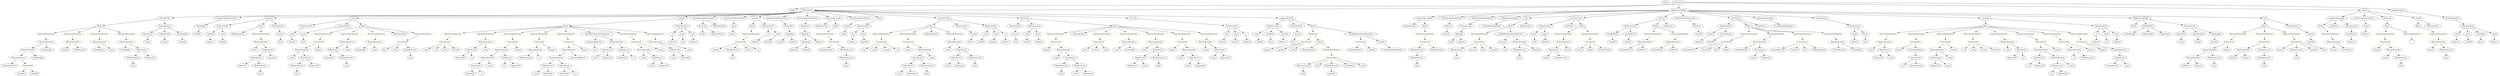 strict digraph {
	graph [bb="0,0,18927,684"];
	node [label="\N"];
	Enter	[height=0.5,
		pos="12555,666",
		width=0.83628];
	VariableDeclaration_decimals	[color=black,
		height=0.5,
		label=decimals,
		pos="5340.5,450",
		width=1.1967];
	ElementaryTypeName_uint8	[color=black,
		height=0.5,
		label=uint8,
		pos="5340.5,378",
		width=0.7947];
	VariableDeclaration_decimals -> ElementaryTypeName_uint8	[pos="e,5340.5,396.1 5340.5,431.7 5340.5,424.41 5340.5,415.73 5340.5,407.54"];
	NumberLiteral_Unnamed	[color=black,
		height=0.5,
		label=NumberLiteral,
		pos="5450.5,378",
		width=1.765];
	VariableDeclaration_decimals -> NumberLiteral_Unnamed	[pos="e,5425.6,394.87 5363.6,434.33 5378.8,424.67 5398.9,411.87 5416,401"];
	Block_Unnamed_3	[color=black,
		height=0.5,
		label=Block,
		pos="737.54,450",
		width=0.90558];
	ExpressionStatement_Unnamed_4	[color=orange,
		height=0.5,
		label=ExpressionStatement,
		pos="347.54,378",
		width=2.458];
	Block_Unnamed_3 -> ExpressionStatement_Unnamed_4	[pos="e,412.24,390.61 706.61,443.45 645.92,432.56 509.65,408.1 423.53,392.64"];
	ExpressionStatement_Unnamed_7	[color=orange,
		height=0.5,
		label=ExpressionStatement,
		pos="542.54,378",
		width=2.458];
	Block_Unnamed_3 -> ExpressionStatement_Unnamed_7	[pos="e,584.99,394.24 710.83,439.41 681.31,428.81 632.99,411.47 595.68,398.08"];
	ExpressionStatement_Unnamed_6	[color=orange,
		height=0.5,
		label=ExpressionStatement,
		pos="737.54,378",
		width=2.458];
	Block_Unnamed_3 -> ExpressionStatement_Unnamed_6	[pos="e,737.54,396.1 737.54,431.7 737.54,424.41 737.54,415.73 737.54,407.54"];
	ExpressionStatement_Unnamed_5	[color=orange,
		height=0.5,
		label=ExpressionStatement,
		pos="932.54,378",
		width=2.458];
	Block_Unnamed_3 -> ExpressionStatement_Unnamed_5	[pos="e,890.09,394.24 764.24,439.41 793.77,428.81 842.09,411.47 879.39,398.08"];
	Identifier_msg_9	[color=black,
		height=0.5,
		label=msg,
		pos="2223.5,18",
		width=0.75];
	NumberLiteral_Unnamed_3	[color=black,
		height=0.5,
		label=NumberLiteral,
		pos="6248.5,234",
		width=1.765];
	Identifier_mintedAmount_3	[color=black,
		height=0.5,
		label=mintedAmount,
		pos="12760,234",
		width=1.8204];
	Identifier_allowance_4	[color=black,
		height=0.5,
		label=allowance,
		pos="8581.5,90",
		width=1.3076];
	BinaryOperation_Unnamed_7	[color=brown,
		height=0.5,
		label=BinaryOperation,
		pos="737.54,306",
		width=1.9867];
	Identifier_tokenName	[color=black,
		height=0.5,
		label=tokenName,
		pos="725.54,234",
		width=1.46];
	BinaryOperation_Unnamed_7 -> Identifier_tokenName	[pos="e,728.47,252.1 734.57,287.7 733.31,280.32 731.8,271.52 730.38,263.25"];
	Identifier_name	[color=black,
		height=0.5,
		label=name,
		pos="826.54,234",
		width=0.83628];
	BinaryOperation_Unnamed_7 -> Identifier_name	[pos="e,808.89,248.88 758.63,288.41 771.08,278.62 786.94,266.15 800.2,255.72"];
	BinaryOperation_Unnamed_12	[color=brown,
		height=0.5,
		label=BinaryOperation,
		pos="3730.5,162",
		width=1.9867];
	IndexAccess_Unnamed_2	[color=black,
		height=0.5,
		label=IndexAccess,
		pos="3635.5,90",
		width=1.6402];
	BinaryOperation_Unnamed_12 -> IndexAccess_Unnamed_2	[pos="e,3657.5,107.15 3708.5,144.76 3696,135.58 3680.2,123.94 3666.5,113.84"];
	Identifier__value_1	[color=black,
		height=0.5,
		label=_value,
		pos="3747.5,90",
		width=0.96103];
	BinaryOperation_Unnamed_12 -> Identifier__value_1	[pos="e,3743.4,108.1 3734.7,143.7 3736.5,136.32 3738.7,127.52 3740.7,119.25"];
	Identifier__from_7	[color=black,
		height=0.5,
		label=_from,
		pos="6522.5,234",
		width=0.93331];
	Identifier_msg_14	[color=black,
		height=0.5,
		label=msg,
		pos="10692,90",
		width=0.75];
	ParameterList_Unnamed_11	[color=black,
		height=0.5,
		label=ParameterList,
		pos="1667.5,450",
		width=1.7095];
	Parameter__spender	[color=black,
		height=0.5,
		label=_spender,
		pos="1569.5,378",
		width=1.2521];
	ParameterList_Unnamed_11 -> Parameter__spender	[pos="e,1590.7,394.1 1645.3,433.12 1631.9,423.52 1614.6,411.16 1599.9,400.67"];
	Parameter__value_4	[color=black,
		height=0.5,
		label=_value,
		pos="1667.5,378",
		width=0.96103];
	ParameterList_Unnamed_11 -> Parameter__value_4	[pos="e,1667.5,396.1 1667.5,431.7 1667.5,424.41 1667.5,415.73 1667.5,407.54"];
	MemberAccess_Unnamed_18	[color=black,
		height=0.5,
		label=MemberAccess,
		pos="11494,234",
		width=1.9174];
	Identifier_msg_15	[color=black,
		height=0.5,
		label=msg,
		pos="11494,162",
		width=0.75];
	MemberAccess_Unnamed_18 -> Identifier_msg_15	[pos="e,11494,180.1 11494,215.7 11494,208.41 11494,199.73 11494,191.54"];
	IndexAccess_Unnamed_7	[color=black,
		height=0.5,
		label=IndexAccess,
		pos="3604.5,234",
		width=1.6402];
	Identifier_balanceOf_7	[color=black,
		height=0.5,
		label=balanceOf,
		pos="3512.5,162",
		width=1.3491];
	IndexAccess_Unnamed_7 -> Identifier_balanceOf_7	[pos="e,3533.1,178.67 3583.2,216.76 3571,207.45 3555.4,195.61 3542,185.41"];
	Identifier__to_4	[color=black,
		height=0.5,
		label=_to,
		pos="3606.5,162",
		width=0.75];
	IndexAccess_Unnamed_7 -> Identifier__to_4	[pos="e,3606.1,180.1 3605,215.7 3605.2,208.41 3605.5,199.73 3605.7,191.54"];
	Block_Unnamed_13	[color=black,
		height=0.5,
		label=Block,
		pos="16169,450",
		width=0.90558];
	Identifier__value_20	[color=black,
		height=0.5,
		label=_value,
		pos="8467.5,234",
		width=0.96103];
	FunctionCall_Unnamed_26	[color=orange,
		height=0.5,
		label=FunctionCall,
		pos="13590,306",
		width=1.6125];
	Identifier_mintedAmount_2	[color=black,
		height=0.5,
		label=mintedAmount,
		pos="13450,234",
		width=1.8204];
	FunctionCall_Unnamed_26 -> Identifier_mintedAmount_2	[pos="e,13480,250.31 13560,290.15 13540,280.04 13513,266.51 13490,255.39"];
	Identifier_Transfer_2	[color=black,
		height=0.5,
		label=Transfer,
		pos="13576,234",
		width=1.1689];
	FunctionCall_Unnamed_26 -> Identifier_Transfer_2	[pos="e,13579,252.1 13586,287.7 13585,280.32 13583,271.52 13581,263.25"];
	Identifier_this_1	[color=black,
		height=0.5,
		label=this,
		pos="13663,234",
		width=0.75];
	FunctionCall_Unnamed_26 -> Identifier_this_1	[pos="e,13648,249.11 13607,288.41 13617,278.97 13629,267.03 13640,256.83"];
	NumberLiteral_Unnamed_7	[color=black,
		height=0.5,
		label=NumberLiteral,
		pos="13772,234",
		width=1.765];
	FunctionCall_Unnamed_26 -> NumberLiteral_Unnamed_7	[pos="e,13735,249.11 13625,291.34 13653,280.45 13693,265.1 13724,253.17"];
	Block_Unnamed_20	[color=black,
		height=0.5,
		label=Block,
		pos="17159,450",
		width=0.90558];
	ExpressionStatement_Unnamed_50	[color=orange,
		height=0.5,
		label=ExpressionStatement,
		pos="16964,378",
		width=2.458];
	Block_Unnamed_20 -> ExpressionStatement_Unnamed_50	[pos="e,17006,394.24 17132,439.41 17102,428.81 17054,411.47 17017,398.08"];
	ExpressionStatement_Unnamed_52	[color=orange,
		height=0.5,
		label=ExpressionStatement,
		pos="17159,378",
		width=2.458];
	Block_Unnamed_20 -> ExpressionStatement_Unnamed_52	[pos="e,17159,396.1 17159,431.7 17159,424.41 17159,415.73 17159,407.54"];
	ExpressionStatement_Unnamed_51	[color=orange,
		height=0.5,
		label=ExpressionStatement,
		pos="17354,378",
		width=2.458];
	Block_Unnamed_20 -> ExpressionStatement_Unnamed_51	[pos="e,17311,394.24 17185,439.41 17215,428.81 17263,411.47 17300,398.08"];
	IndexAccess_Unnamed_13	[color=black,
		height=0.5,
		label=IndexAccess,
		pos="7219.5,162",
		width=1.6402];
	Identifier__from_6	[color=black,
		height=0.5,
		label=_from,
		pos="7171.5,90",
		width=0.93331];
	IndexAccess_Unnamed_13 -> Identifier__from_6	[pos="e,7182.7,107.31 7207.9,144.05 7202.3,135.85 7195.4,125.83 7189.2,116.71"];
	Identifier_allowance_1	[color=black,
		height=0.5,
		label=allowance,
		pos="7270.5,90",
		width=1.3076];
	IndexAccess_Unnamed_13 -> Identifier_allowance_1	[pos="e,7258.3,107.79 7231.9,144.05 7237.8,135.89 7245.1,125.91 7251.7,116.82"];
	BinaryOperation_Unnamed_20	[color=brown,
		height=0.5,
		label=BinaryOperation,
		pos="1955.5,306",
		width=1.9867];
	Identifier__value_9	[color=black,
		height=0.5,
		label=_value,
		pos="1891.5,234",
		width=0.96103];
	BinaryOperation_Unnamed_20 -> Identifier__value_9	[pos="e,1906,250.83 1940,288.05 1932.1,279.38 1922.3,268.67 1913.6,259.15"];
	IndexAccess_Unnamed_14	[color=black,
		height=0.5,
		label=IndexAccess,
		pos="2003.5,234",
		width=1.6402];
	BinaryOperation_Unnamed_20 -> IndexAccess_Unnamed_14	[pos="e,1992,251.79 1967.2,288.05 1972.7,279.97 1979.5,270.12 1985.6,261.11"];
	Parameter__value_3	[color=black,
		height=0.5,
		label=_value,
		pos="7471.5,378",
		width=0.96103];
	ElementaryTypeName_uint256_9	[color=black,
		height=0.5,
		label=uint256,
		pos="7454.5,306",
		width=1.0442];
	Parameter__value_3 -> ElementaryTypeName_uint256_9	[pos="e,7458.7,324.1 7467.3,359.7 7465.5,352.32 7463.4,343.52 7461.4,335.25"];
	FunctionDefinition_bug_unchk_send28	[color=black,
		height=0.5,
		label=bug_unchk_send28,
		pos="10808,522",
		width=2.3194];
	ParameterList_Unnamed_21	[color=black,
		height=0.5,
		label=ParameterList,
		pos="10698,450",
		width=1.7095];
	FunctionDefinition_bug_unchk_send28 -> ParameterList_Unnamed_21	[pos="e,10722,466.83 10782,504.59 10767,495.15 10748,483.17 10732,472.94"];
	Block_Unnamed_14	[color=black,
		height=0.5,
		label=Block,
		pos="10810,450",
		width=0.90558];
	FunctionDefinition_bug_unchk_send28 -> Block_Unnamed_14	[pos="e,10809,468.1 10808,503.7 10808,496.41 10808,487.73 10809,479.54"];
	FunctionCall_Unnamed_13	[color=orange,
		height=0.5,
		label=FunctionCall,
		pos="10044,162",
		width=1.6125];
	MemberAccess_Unnamed_10	[color=black,
		height=0.5,
		label=MemberAccess,
		pos="9815.5,90",
		width=1.9174];
	FunctionCall_Unnamed_13 -> MemberAccess_Unnamed_10	[pos="e,9858.9,104.3 10003,148.65 9966.2,137.25 9910.8,120.24 9869.8,107.65"];
	Identifier_this	[color=black,
		height=0.5,
		label=this,
		pos="9929.5,90",
		width=0.75];
	FunctionCall_Unnamed_13 -> Identifier_this	[pos="e,9948.7,102.8 10018,145.46 10001,134.59 9976.8,120.04 9958.4,108.71"];
	MemberAccess_Unnamed_9	[color=black,
		height=0.5,
		label=MemberAccess,
		pos="10044,90",
		width=1.9174];
	FunctionCall_Unnamed_13 -> MemberAccess_Unnamed_9	[pos="e,10044,108.1 10044,143.7 10044,136.41 10044,127.73 10044,119.54"];
	Identifier__extraData	[color=black,
		height=0.5,
		label=_extraData,
		pos="10182,90",
		width=1.4046];
	FunctionCall_Unnamed_13 -> Identifier__extraData	[pos="e,10153,105.35 10073,146.15 10093,135.76 10121,121.77 10143,110.48"];
	Identifier__value_11	[color=black,
		height=0.5,
		label=_value,
		pos="10285,90",
		width=0.96103];
	FunctionCall_Unnamed_13 -> Identifier__value_11	[pos="e,10258,101.91 10089,150.46 10129,140.67 10190,125.08 10242,108 10244,107.35 10246,106.66 10248,105.93"];
	Identifier__transfer	[color=black,
		height=0.5,
		label=_transfer,
		pos="5433.5,234",
		width=1.2105];
	FunctionDefinition_transferOwnership	[color=black,
		height=0.5,
		label=transferOwnership,
		pos="17702,522",
		width=2.1947];
	Block_Unnamed_2	[color=black,
		height=0.5,
		label=Block,
		pos="17577,450",
		width=0.90558];
	FunctionDefinition_transferOwnership -> Block_Unnamed_2	[pos="e,17599,463.5 17673,504.94 17654,494.22 17628,480.1 17609,468.99"];
	ModifierInvocation_onlyOwner	[color=black,
		height=0.5,
		label=onlyOwner,
		pos="17679,450",
		width=1.4323];
	FunctionDefinition_transferOwnership -> ModifierInvocation_onlyOwner	[pos="e,17684,468.1 17696,503.7 17693,496.24 17690,487.32 17688,478.97"];
	ParameterList_Unnamed_1	[color=black,
		height=0.5,
		label=ParameterList,
		pos="17810,450",
		width=1.7095];
	FunctionDefinition_transferOwnership -> ParameterList_Unnamed_1	[pos="e,17785,466.83 17727,504.59 17741,495.15 17760,483.17 17776,472.94"];
	Parameter__value_5	[color=black,
		height=0.5,
		label=_value,
		pos="9541.5,378",
		width=0.96103];
	ElementaryTypeName_uint256_11	[color=black,
		height=0.5,
		label=uint256,
		pos="9563.5,306",
		width=1.0442];
	Parameter__value_5 -> ElementaryTypeName_uint256_11	[pos="e,9558.1,324.28 9546.9,360.05 9549.2,352.6 9552,343.64 9554.7,335.22"];
	Identifier_frozenAccount	[color=black,
		height=0.5,
		label=frozenAccount,
		pos="16027,90",
		width=1.8343];
	PragmaDirective_solidity	[color=black,
		height=0.5,
		label=solidity,
		pos="5995.5,594",
		width=1.0442];
	Identifier_msg_16	[color=black,
		height=0.5,
		label=msg,
		pos="10994,162",
		width=0.75];
	IndexAccess_Unnamed_24	[color=black,
		height=0.5,
		label=IndexAccess,
		pos="14659,162",
		width=1.6402];
	Identifier_balanceOf_14	[color=black,
		height=0.5,
		label=balanceOf,
		pos="14652,90",
		width=1.3491];
	IndexAccess_Unnamed_24 -> Identifier_balanceOf_14	[pos="e,14653,108.1 14657,143.7 14656,136.41 14655,127.73 14654,119.54"];
	Identifier__from_13	[color=black,
		height=0.5,
		label=_from,
		pos="14752,90",
		width=0.93331];
	IndexAccess_Unnamed_24 -> Identifier__from_13	[pos="e,14733,105.25 14680,144.76 14693,135.05 14710,122.6 14723,112.13"];
	StateVariableDeclaration_Unnamed_7	[color=black,
		height=0.5,
		label=StateVariableDeclaration,
		pos="11011,522",
		width=2.8184];
	VariableDeclaration_sellPrice	[color=black,
		height=0.5,
		label=sellPrice,
		pos="10964,450",
		width=1.1551];
	StateVariableDeclaration_Unnamed_7 -> VariableDeclaration_sellPrice	[pos="e,10975,467.62 10999,503.7 10994,495.7 10987,486.02 10981,477.15"];
	BinaryOperation_Unnamed_3	[color=brown,
		height=0.5,
		label=BinaryOperation,
		pos="347.54,306",
		width=1.9867];
	ExpressionStatement_Unnamed_4 -> BinaryOperation_Unnamed_3	[pos="e,347.54,324.1 347.54,359.7 347.54,352.41 347.54,343.73 347.54,335.54"];
	BinaryOperation_Unnamed_14	[color=brown,
		height=0.5,
		label=BinaryOperation,
		pos="4976.5,306",
		width=1.9867];
	IndexAccess_Unnamed_6	[color=black,
		height=0.5,
		label=IndexAccess,
		pos="5171.5,234",
		width=1.6402];
	BinaryOperation_Unnamed_14 -> IndexAccess_Unnamed_6	[pos="e,5134.3,248.37 5016.5,290.67 5047.5,279.53 5090.7,264.03 5123.6,252.22"];
	Identifier__value_2	[color=black,
		height=0.5,
		label=_value,
		pos="5283.5,234",
		width=0.96103];
	BinaryOperation_Unnamed_14 -> Identifier__value_2	[pos="e,5257.3,246.01 5029.4,293.64 5038.5,291.73 5047.8,289.79 5056.5,288 5137.7,271.38 5159.9,275.02 5239.5,252 5241.8,251.34 5244.1,\
250.62 5246.5,249.85"];
	Identifier_balanceOf_5	[color=black,
		height=0.5,
		label=balanceOf,
		pos="4760.5,162",
		width=1.3491];
	ElementaryTypeName_uint256_20	[color=black,
		height=0.5,
		label=uint256,
		pos="17499,306",
		width=1.0442];
	StateVariableDeclaration_Unnamed	[color=black,
		height=0.5,
		label=StateVariableDeclaration,
		pos="17908,522",
		width=2.8184];
	VariableDeclaration_owner	[color=black,
		height=0.5,
		label=owner,
		pos="17923,450",
		width=0.93331];
	StateVariableDeclaration_Unnamed -> VariableDeclaration_owner	[pos="e,17919,468.1 17911,503.7 17913,496.32 17915,487.52 17916,479.25"];
	Identifier__value_8	[color=black,
		height=0.5,
		label=_value,
		pos="6608.5,234",
		width=0.96103];
	StateVariableDeclaration_Unnamed_9	[color=black,
		height=0.5,
		label=StateVariableDeclaration,
		pos="11232,522",
		width=2.8184];
	VariableDeclaration_frozenAccount	[color=black,
		height=0.5,
		label=frozenAccount,
		pos="11099,450",
		width=1.8343];
	StateVariableDeclaration_Unnamed_9 -> VariableDeclaration_frozenAccount	[pos="e,11128,466.51 11200,504.41 11181,494.63 11158,482.18 11138,471.75"];
	ElementaryTypeName_uint256_16	[color=black,
		height=0.5,
		label=uint256,
		pos="16778,306",
		width=1.0442];
	BooleanLiteral_Unnamed_2	[color=black,
		height=0.5,
		label=BooleanLiteral,
		pos="9872.5,234",
		width=1.7788];
	InheritanceSpecifier_Unnamed_1	[color=black,
		height=0.5,
		label=InheritanceSpecifier,
		pos="11435,522",
		width=2.3333];
	UserDefinedTypeName_Unnamed_2	[color=black,
		height=0.5,
		label=UserDefinedTypeName,
		pos="11288,450",
		width=2.7214];
	InheritanceSpecifier_Unnamed_1 -> UserDefinedTypeName_Unnamed_2	[pos="e,11322,467.31 11401,505.12 11381,495.37 11354,482.76 11332,472.17"];
	Parameter__to_1	[color=black,
		height=0.5,
		label=_to,
		pos="5834.5,378",
		width=0.75];
	ElementaryTypeName_address_12	[color=black,
		height=0.5,
		label=address,
		pos="5733.5,306",
		width=1.0996];
	Parameter__to_1 -> ElementaryTypeName_address_12	[pos="e,5754.6,321.59 5816.5,364.49 5801.8,354.33 5780.9,339.8 5763.7,327.89"];
	FunctionCall_Unnamed_11	[color=orange,
		height=0.5,
		label=FunctionCall,
		pos="10284,306",
		width=1.6125];
	Identifier_tokenRecipient	[color=black,
		height=0.5,
		label=tokenRecipient,
		pos="10217,234",
		width=1.8343];
	FunctionCall_Unnamed_11 -> Identifier_tokenRecipient	[pos="e,10232,251.47 10268,288.41 10259,279.87 10249,269.28 10240,259.79"];
	Identifier__spender_1	[color=black,
		height=0.5,
		label=_spender,
		pos="10346,234",
		width=1.2521];
	FunctionCall_Unnamed_11 -> Identifier__spender_1	[pos="e,10331,251.47 10298,288.41 10306,279.95 10315,269.49 10323,260.08"];
	ElementaryTypeName_uint256_14	[color=black,
		height=0.5,
		label=uint256,
		pos="10960,378",
		width=1.0442];
	VariableDeclaration_sellPrice -> ElementaryTypeName_uint256_14	[pos="e,10961,396.1 10963,431.7 10962,424.41 10962,415.73 10961,407.54"];
	FunctionCall_Unnamed_32	[color=orange,
		height=0.5,
		label=FunctionCall,
		pos="17134,306",
		width=1.6125];
	BinaryOperation_Unnamed_43	[color=brown,
		height=0.5,
		label=BinaryOperation,
		pos="16975,234",
		width=1.9867];
	FunctionCall_Unnamed_32 -> BinaryOperation_Unnamed_43	[pos="e,17009,250.16 17101,290.67 17077,280.29 17045,266.15 17019,254.72"];
	MemberAccess_Unnamed_22	[color=black,
		height=0.5,
		label=MemberAccess,
		pos="17134,234",
		width=1.9174];
	FunctionCall_Unnamed_32 -> MemberAccess_Unnamed_22	[pos="e,17134,252.1 17134,287.7 17134,280.41 17134,271.73 17134,263.54"];
	ElementaryTypeName_address	[color=black,
		height=0.5,
		label=address,
		pos="17918,378",
		width=1.0996];
	ExpressionStatement_Unnamed_14	[color=orange,
		height=0.5,
		label=ExpressionStatement,
		pos="3458.5,378",
		width=2.458];
	FunctionCall_Unnamed_6	[color=orange,
		height=0.5,
		label=FunctionCall,
		pos="3391.5,306",
		width=1.6125];
	ExpressionStatement_Unnamed_14 -> FunctionCall_Unnamed_6	[pos="e,3407.6,323.79 3442.3,360.05 3434.3,351.63 3424.3,341.28 3415.4,331.97"];
	Identifier__to_11	[color=black,
		height=0.5,
		label=_to,
		pos="15384,90",
		width=0.75];
	NumberLiteral_Unnamed_4	[color=black,
		height=0.5,
		label=NumberLiteral,
		pos="4021.5,162",
		width=1.765];
	ElementaryTypeName_address_19	[color=black,
		height=0.5,
		label=address,
		pos="14015,306",
		width=1.0996];
	ParameterList_Unnamed_24	[color=black,
		height=0.5,
		label=ParameterList,
		pos="11702,450",
		width=1.7095];
	Parameter_freeze	[color=black,
		height=0.5,
		label=freeze,
		pos="11605,378",
		width=0.90558];
	ParameterList_Unnamed_24 -> Parameter_freeze	[pos="e,11624,392.79 11679,432.76 11665,422.83 11648,410.02 11633,399.4"];
	Parameter_target_1	[color=black,
		height=0.5,
		label=target,
		pos="11687,378",
		width=0.864];
	ParameterList_Unnamed_24 -> Parameter_target_1	[pos="e,11690,396.1 11698,431.7 11696,424.32 11694,415.52 11693,407.25"];
	BinaryOperation_Unnamed_35	[color=brown,
		height=0.5,
		label=BinaryOperation,
		pos="13307,306",
		width=1.9867];
	Identifier_mintedAmount	[color=black,
		height=0.5,
		label=mintedAmount,
		pos="13164,234",
		width=1.8204];
	BinaryOperation_Unnamed_35 -> Identifier_mintedAmount	[pos="e,13195,250.25 13275,289.46 13254,279.38 13227,266.14 13205,255.23"];
	IndexAccess_Unnamed_31	[color=black,
		height=0.5,
		label=IndexAccess,
		pos="13307,234",
		width=1.6402];
	BinaryOperation_Unnamed_35 -> IndexAccess_Unnamed_31	[pos="e,13307,252.1 13307,287.7 13307,280.41 13307,271.73 13307,263.54"];
	Identifier_balanceOf_2	[color=black,
		height=0.5,
		label=balanceOf,
		pos="3588.5,18",
		width=1.3491];
	ExpressionStatement_Unnamed_45	[color=orange,
		height=0.5,
		label=ExpressionStatement,
		pos="11825,378",
		width=2.458];
	BinaryOperation_Unnamed_37	[color=brown,
		height=0.5,
		label=BinaryOperation,
		pos="11825,306",
		width=1.9867];
	ExpressionStatement_Unnamed_45 -> BinaryOperation_Unnamed_37	[pos="e,11825,324.1 11825,359.7 11825,352.41 11825,343.73 11825,335.54"];
	BinaryOperation_Unnamed_26	[color=brown,
		height=0.5,
		label=BinaryOperation,
		pos="9149.5,306",
		width=1.9867];
	Identifier__value_18	[color=black,
		height=0.5,
		label=_value,
		pos="9154.5,234",
		width=0.96103];
	BinaryOperation_Unnamed_26 -> Identifier__value_18	[pos="e,9153.3,252.1 9150.8,287.7 9151.3,280.41 9151.9,271.73 9152.5,263.54"];
	IndexAccess_Unnamed_21	[color=black,
		height=0.5,
		label=IndexAccess,
		pos="9266.5,234",
		width=1.6402];
	BinaryOperation_Unnamed_26 -> IndexAccess_Unnamed_21	[pos="e,9240.6,250.5 9176.4,288.94 9192.5,279.29 9213.2,266.89 9230.7,256.41"];
	IndexAccess_Unnamed_32	[color=black,
		height=0.5,
		label=IndexAccess,
		pos="11746,234",
		width=1.6402];
	Identifier_target_2	[color=black,
		height=0.5,
		label=target,
		pos="11688,162",
		width=0.864];
	IndexAccess_Unnamed_32 -> Identifier_target_2	[pos="e,11701,178.83 11731,216.05 11724,207.47 11716,196.89 11708,187.44"];
	Identifier_frozenAccount_2	[color=black,
		height=0.5,
		label=frozenAccount,
		pos="11803,162",
		width=1.8343];
	IndexAccess_Unnamed_32 -> Identifier_frozenAccount_2	[pos="e,11789,179.79 11759,216.05 11766,207.8 11774,197.7 11782,188.54"];
	FunctionDefinition_TokenERC20	[color=black,
		height=0.5,
		label=TokenERC20,
		pos="1222.5,522",
		width=1.7234];
	FunctionDefinition_TokenERC20 -> Block_Unnamed_3	[pos="e,768.99,455.54 1167.8,513.11 1070.3,499.03 868.22,469.86 780.14,457.15"];
	ParameterList_Unnamed_5	[color=black,
		height=0.5,
		label=ParameterList,
		pos="1222.5,450",
		width=1.7095];
	FunctionDefinition_TokenERC20 -> ParameterList_Unnamed_5	[pos="e,1222.5,468.1 1222.5,503.7 1222.5,496.41 1222.5,487.73 1222.5,479.54"];
	Identifier__to_1	[color=black,
		height=0.5,
		label=_to,
		pos="3682.5,18",
		width=0.75];
	Identifier_balanceOf_18	[color=black,
		height=0.5,
		label=balanceOf,
		pos="15259,162",
		width=1.3491];
	ExpressionStatement_Unnamed_3	[color=orange,
		height=0.5,
		label=ExpressionStatement,
		pos="17650,378",
		width=2.458];
	Block_Unnamed_2 -> ExpressionStatement_Unnamed_3	[pos="e,17632,395.88 17592,433.81 17602,424.99 17613,413.67 17624,403.6"];
	Parameter_success_3	[color=black,
		height=0.5,
		label=success,
		pos="2288.5,378",
		width=1.1135];
	ElementaryTypeName_bool_3	[color=black,
		height=0.5,
		label=bool,
		pos="2286.5,306",
		width=0.76697];
	Parameter_success_3 -> ElementaryTypeName_bool_3	[pos="e,2287,324.1 2288,359.7 2287.8,352.41 2287.6,343.73 2287.4,335.54"];
	Parameter__value_7	[color=black,
		height=0.5,
		label=_value,
		pos="7814.5,378",
		width=0.96103];
	ElementaryTypeName_uint256_13	[color=black,
		height=0.5,
		label=uint256,
		pos="7814.5,306",
		width=1.0442];
	Parameter__value_7 -> ElementaryTypeName_uint256_13	[pos="e,7814.5,324.1 7814.5,359.7 7814.5,352.41 7814.5,343.73 7814.5,335.54"];
	Parameter__to	[color=black,
		height=0.5,
		label=_to,
		pos="5094.5,378",
		width=0.75];
	ElementaryTypeName_address_11	[color=black,
		height=0.5,
		label=address,
		pos="5105.5,306",
		width=1.0996];
	Parameter__to -> ElementaryTypeName_address_11	[pos="e,5102.9,324.1 5097.3,359.7 5098.4,352.32 5099.8,343.52 5101.1,335.25"];
	Identifier_msg_5	[color=black,
		height=0.5,
		label=msg,
		pos="7030.5,18",
		width=0.75];
	Identifier_balanceOf_9	[color=black,
		height=0.5,
		label=balanceOf,
		pos="4308.5,18",
		width=1.3491];
	Identifier__value_19	[color=black,
		height=0.5,
		label=_value,
		pos="8679.5,234",
		width=0.96103];
	StateVariableDeclaration_Unnamed_4	[color=black,
		height=0.5,
		label=StateVariableDeclaration,
		pos="1695.5,522",
		width=2.8184];
	VariableDeclaration_totalSupply	[color=black,
		height=0.5,
		label=totalSupply,
		pos="1501.5,450",
		width=1.4739];
	StateVariableDeclaration_Unnamed_4 -> VariableDeclaration_totalSupply	[pos="e,1536.8,463.74 1652,505.29 1620.9,494.08 1579.2,479.02 1547.6,467.61"];
	FunctionDefinition_approve	[color=black,
		height=0.5,
		label=approve,
		pos="2019.5,522",
		width=1.1412];
	FunctionDefinition_approve -> ParameterList_Unnamed_11	[pos="e,1717.5,460.94 1982.5,513.64 1922.1,501.62 1801.6,477.66 1728.4,463.11"];
	Block_Unnamed_8	[color=black,
		height=0.5,
		label=Block,
		pos="1955.5,450",
		width=0.90558];
	FunctionDefinition_approve -> Block_Unnamed_8	[pos="e,1969.9,466.67 2004.7,504.76 1996.6,495.89 1986.4,484.74 1977.4,474.89"];
	ParameterList_Unnamed_12	[color=black,
		height=0.5,
		label=ParameterList,
		pos="2084.5,450",
		width=1.7095];
	FunctionDefinition_approve -> ParameterList_Unnamed_12	[pos="e,2069.1,467.63 2034.6,504.76 2042.5,496.23 2052.4,485.58 2061.3,476.02"];
	Identifier_owner_1	[color=black,
		height=0.5,
		label=owner,
		pos="18066,162",
		width=0.93331];
	ModifierDefinition_onlyOwner	[color=black,
		height=0.5,
		label=onlyOwner,
		pos="18079,522",
		width=1.4323];
	Block_Unnamed_1	[color=black,
		height=0.5,
		label=Block,
		pos="18079,450",
		width=0.90558];
	ModifierDefinition_onlyOwner -> Block_Unnamed_1	[pos="e,18079,468.1 18079,503.7 18079,496.41 18079,487.73 18079,479.54"];
	ElementaryTypeName_bytes_1	[color=black,
		height=0.5,
		label=bytes,
		pos="9649.5,306",
		width=0.85014];
	ExpressionStatement_Unnamed_1	[color=orange,
		height=0.5,
		label=ExpressionStatement,
		pos="18064,378",
		width=2.458];
	FunctionCall_Unnamed	[color=orange,
		height=0.5,
		label=FunctionCall,
		pos="18064,306",
		width=1.6125];
	ExpressionStatement_Unnamed_1 -> FunctionCall_Unnamed	[pos="e,18064,324.1 18064,359.7 18064,352.41 18064,343.73 18064,335.54"];
	ElementaryTypeName_address_1	[color=black,
		height=0.5,
		label=address,
		pos="17811,306",
		width=1.0996];
	ParameterList_Unnamed_13	[color=black,
		height=0.5,
		label=ParameterList,
		pos="9663.5,450",
		width=1.7095];
	ParameterList_Unnamed_13 -> Parameter__value_5	[pos="e,9564,391.91 9636.5,433.46 9618,422.88 9593.5,408.81 9574,397.63"];
	Parameter__extraData_1	[color=black,
		height=0.5,
		label=_extraData,
		pos="9644.5,378",
		width=1.4046];
	ParameterList_Unnamed_13 -> Parameter__extraData_1	[pos="e,9649.2,396.1 9658.8,431.7 9656.8,424.24 9654.4,415.32 9652.1,406.97"];
	Parameter__spender_1	[color=black,
		height=0.5,
		label=_spender,
		pos="9758.5,378",
		width=1.2521];
	ParameterList_Unnamed_13 -> Parameter__spender_1	[pos="e,9737.6,394.43 9685.6,432.76 9698.3,423.38 9714.5,411.44 9728.4,401.2"];
	VariableDeclaration_spender	[color=black,
		height=0.5,
		label=spender,
		pos="10454,306",
		width=1.1135];
	UserDefinedTypeName_Unnamed	[color=black,
		height=0.5,
		label=UserDefinedTypeName,
		pos="10507,234",
		width=2.7214];
	VariableDeclaration_spender -> UserDefinedTypeName_Unnamed	[pos="e,10494,251.96 10466,288.41 10472,280.25 10480,270.22 10487,261.07"];
	ElementaryTypeName_string_4	[color=black,
		height=0.5,
		label=string,
		pos="16536,306",
		width=0.864];
	BinaryOperation_Unnamed_2	[color=brown,
		height=0.5,
		label=BinaryOperation,
		pos="17682,306",
		width=1.9867];
	Identifier_owner_2	[color=black,
		height=0.5,
		label=owner,
		pos="17683,234",
		width=0.93331];
	BinaryOperation_Unnamed_2 -> Identifier_owner_2	[pos="e,17682,252.1 17682,287.7 17682,280.41 17682,271.73 17682,263.54"];
	Identifier_newOwner	[color=black,
		height=0.5,
		label=newOwner,
		pos="17785,234",
		width=1.4046];
	BinaryOperation_Unnamed_2 -> Identifier_newOwner	[pos="e,17762,250.35 17706,288.59 17720,279.11 17737,267.06 17752,256.8"];
	Identifier_amount_2	[color=black,
		height=0.5,
		label=amount,
		pos="17259,234",
		width=1.0581];
	FunctionDefinition_burn	[color=black,
		height=0.5,
		label=burn,
		pos="2652.5,522",
		width=0.76697];
	ParameterList_Unnamed_15	[color=black,
		height=0.5,
		label=ParameterList,
		pos="2301.5,450",
		width=1.7095];
	FunctionDefinition_burn -> ParameterList_Unnamed_15	[pos="e,2351.4,460.95 2626.2,515.74 2570.5,504.65 2440,478.62 2362.5,463.15"];
	ParameterList_Unnamed_16	[color=black,
		height=0.5,
		label=ParameterList,
		pos="2577.5,450",
		width=1.7095];
	FunctionDefinition_burn -> ParameterList_Unnamed_16	[pos="e,2595.3,467.61 2637.4,506.83 2627.7,497.79 2614.9,485.84 2603.6,475.31"];
	Block_Unnamed_11	[color=black,
		height=0.5,
		label=Block,
		pos="2727.5,450",
		width=0.90558];
	FunctionDefinition_burn -> Block_Unnamed_11	[pos="e,2711.3,466.11 2667.7,506.83 2677.9,497.32 2691.6,484.57 2703.3,473.66"];
	ElementaryTypeName_uint_3	[color=black,
		height=0.5,
		label=uint,
		pos="11380,234",
		width=0.75];
	Parameter_amount	[color=black,
		height=0.5,
		label=amount,
		pos="17499,378",
		width=1.0581];
	Parameter_amount -> ElementaryTypeName_uint256_20	[pos="e,17499,324.1 17499,359.7 17499,352.41 17499,343.73 17499,335.54"];
	FunctionCall_Unnamed_30	[color=orange,
		height=0.5,
		label=FunctionCall,
		pos="16892,306",
		width=1.6125];
	ExpressionStatement_Unnamed_50 -> FunctionCall_Unnamed_30	[pos="e,16908,323.31 16946,360.05 16937,351.42 16926,340.76 16917,331.27"];
	ParameterList_Unnamed_3	[color=black,
		height=0.5,
		label=ParameterList,
		pos="9335.5,450",
		width=1.7095];
	VariableDeclaration_from	[color=black,
		height=0.5,
		label=from,
		pos="9297.5,378",
		width=0.7947];
	ParameterList_Unnamed_3 -> VariableDeclaration_from	[pos="e,9306.4,395.31 9326.3,432.05 9322,424.03 9316.7,414.26 9311.8,405.3"];
	VariableDeclaration_value	[color=black,
		height=0.5,
		label=value,
		pos="9373.5,378",
		width=0.82242];
	ParameterList_Unnamed_3 -> VariableDeclaration_value	[pos="e,9364.7,395.31 9344.7,432.05 9349.1,424.03 9354.4,414.26 9359.3,405.3"];
	VariableDeclaration_to	[color=black,
		height=0.5,
		label=to,
		pos="9457.5,378",
		width=0.75];
	ParameterList_Unnamed_3 -> VariableDeclaration_to	[pos="e,9437.7,390.36 9362.6,433.46 9382,422.35 9408,407.4 9428,395.97"];
	FunctionCall_Unnamed_27	[color=orange,
		height=0.5,
		label=FunctionCall,
		pos="13049,306",
		width=1.6125];
	FunctionCall_Unnamed_27 -> Identifier_mintedAmount_3	[pos="e,12808,246.38 13005,293.85 12997,291.88 12989,289.86 12982,288 12927,274.46 12864,259.53 12819,248.97"];
	Identifier_Transfer_3	[color=black,
		height=0.5,
		label=Transfer,
		pos="12886,234",
		width=1.1689];
	FunctionCall_Unnamed_27 -> Identifier_Transfer_3	[pos="e,12914,247.39 13016,290.83 12989,279.58 12953,263.82 12925,251.91"];
	Identifier_this_2	[color=black,
		height=0.5,
		label=this,
		pos="12973,234",
		width=0.75];
	FunctionCall_Unnamed_27 -> Identifier_this_2	[pos="e,12988,249.11 13031,288.41 13020,278.97 13007,267.03 12996,256.83"];
	Identifier_target_1	[color=black,
		height=0.5,
		label=target,
		pos="13049,234",
		width=0.864];
	FunctionCall_Unnamed_27 -> Identifier_target_1	[pos="e,13049,252.1 13049,287.7 13049,280.41 13049,271.73 13049,263.54"];
	Identifier_target	[color=black,
		height=0.5,
		label=target,
		pos="13258,162",
		width=0.864];
	BinaryOperation_Unnamed	[color=brown,
		height=0.5,
		label=BinaryOperation,
		pos="18454,306",
		width=1.9867];
	Identifier_owner	[color=black,
		height=0.5,
		label=owner,
		pos="18393,234",
		width=0.93331];
	BinaryOperation_Unnamed -> Identifier_owner	[pos="e,18406,250.83 18439,288.05 18431,279.47 18422,268.89 18414,259.44"];
	MemberAccess_Unnamed	[color=black,
		height=0.5,
		label=MemberAccess,
		pos="18514,234",
		width=1.9174];
	BinaryOperation_Unnamed -> MemberAccess_Unnamed	[pos="e,18499,251.79 18468,288.05 18475,279.71 18484,269.49 18492,260.25"];
	ElementaryTypeName_uint256_12	[color=black,
		height=0.5,
		label=uint256,
		pos="2195.5,306",
		width=1.0442];
	Block_Unnamed_7	[color=black,
		height=0.5,
		label=Block,
		pos="7060.5,450",
		width=0.90558];
	ExpressionStatement_Unnamed_19	[color=orange,
		height=0.5,
		label=ExpressionStatement,
		pos="6694.5,378",
		width=2.458];
	Block_Unnamed_7 -> ExpressionStatement_Unnamed_19	[pos="e,6757.3,391.01 7030,443.15 6972.9,432.23 6848.5,408.46 6768.3,393.12"];
	ExpressionStatement_Unnamed_17	[color=orange,
		height=0.5,
		label=ExpressionStatement,
		pos="6889.5,378",
		width=2.458];
	Block_Unnamed_7 -> ExpressionStatement_Unnamed_17	[pos="e,6927.7,394.62 7034.9,438.52 7009.4,428.07 6969.6,411.76 6938,398.85"];
	BooleanLiteral_Unnamed	[color=black,
		height=0.5,
		label=BooleanLiteral,
		pos="7060.5,378",
		width=1.7788];
	Block_Unnamed_7 -> BooleanLiteral_Unnamed	[pos="e,7060.5,396.1 7060.5,431.7 7060.5,424.41 7060.5,415.73 7060.5,407.54"];
	ExpressionStatement_Unnamed_18	[color=orange,
		height=0.5,
		label=ExpressionStatement,
		pos="7231.5,378",
		width=2.458];
	Block_Unnamed_7 -> ExpressionStatement_Unnamed_18	[pos="e,7193.4,394.62 7086.1,438.52 7111.7,428.07 7151.5,411.76 7183.1,398.85"];
	FunctionDefinition__transfer	[color=black,
		height=0.5,
		label=_transfer,
		pos="5174.5,522",
		width=1.2105];
	Block_Unnamed_5	[color=black,
		height=0.5,
		label=Block,
		pos="4314.5,450",
		width=0.90558];
	FunctionDefinition__transfer -> Block_Unnamed_5	[pos="e,4346.9,453.63 5131.9,517.53 4985.7,505.63 4505.8,466.57 4358.1,454.55"];
	ParameterList_Unnamed_7	[color=black,
		height=0.5,
		label=ParameterList,
		pos="5174.5,450",
		width=1.7095];
	FunctionDefinition__transfer -> ParameterList_Unnamed_7	[pos="e,5174.5,468.1 5174.5,503.7 5174.5,496.41 5174.5,487.73 5174.5,479.54"];
	Identifier_msg_12	[color=black,
		height=0.5,
		label=msg,
		pos="8049.5,18",
		width=0.75];
	Identifier_msg_2	[color=black,
		height=0.5,
		label=msg,
		pos="992.54,90",
		width=0.75];
	Parameter__to_3	[color=black,
		height=0.5,
		label=_to,
		pos="15874,378",
		width=0.75];
	ElementaryTypeName_address_21	[color=black,
		height=0.5,
		label=address,
		pos="15876,306",
		width=1.0996];
	Parameter__to_3 -> ElementaryTypeName_address_21	[pos="e,15875,324.1 15874,359.7 15874,352.41 15874,343.73 15875,335.54"];
	ElementaryTypeName_bytes	[color=black,
		height=0.5,
		label=bytes,
		pos="18783,306",
		width=0.85014];
	ExpressionStatement_Unnamed_13	[color=orange,
		height=0.5,
		label=ExpressionStatement,
		pos="3718.5,378",
		width=2.458];
	BinaryOperation_Unnamed_15	[color=brown,
		height=0.5,
		label=BinaryOperation,
		pos="3716.5,306",
		width=1.9867];
	ExpressionStatement_Unnamed_13 -> BinaryOperation_Unnamed_15	[pos="e,3717,324.1 3718,359.7 3717.8,352.41 3717.6,343.73 3717.4,335.54"];
	Identifier_freeze	[color=black,
		height=0.5,
		label=freeze,
		pos="11856,234",
		width=0.90558];
	FunctionDefinition_buy	[color=black,
		height=0.5,
		label=buy,
		pos="11564,522",
		width=0.75];
	Block_Unnamed_19	[color=black,
		height=0.5,
		label=Block,
		pos="11437,450",
		width=0.90558];
	FunctionDefinition_buy -> Block_Unnamed_19	[pos="e,11459,463.4 11543,509.75 11523,498.71 11492,481.7 11469,468.81"];
	ParameterList_Unnamed_26	[color=black,
		height=0.5,
		label=ParameterList,
		pos="11561,450",
		width=1.7095];
	FunctionDefinition_buy -> ParameterList_Unnamed_26	[pos="e,11561,468.1 11563,503.7 11562,496.41 11562,487.73 11562,479.54"];
	ParameterList_Unnamed_25	[color=black,
		height=0.5,
		label=ParameterList,
		pos="12322,450",
		width=1.7095];
	Parameter_newBuyPrice	[color=black,
		height=0.5,
		label=newBuyPrice,
		pos="12186,378",
		width=1.6541];
	ParameterList_Unnamed_25 -> Parameter_newBuyPrice	[pos="e,12215,393.92 12292,433.81 12272,423.65 12246,410.17 12225,399.12"];
	Parameter_newSellPrice	[color=black,
		height=0.5,
		label=newSellPrice,
		pos="12322,378",
		width=1.6125];
	ParameterList_Unnamed_25 -> Parameter_newSellPrice	[pos="e,12322,396.1 12322,431.7 12322,424.41 12322,415.73 12322,407.54"];
	Parameter__from_3	[color=black,
		height=0.5,
		label=_from,
		pos="7900.5,378",
		width=0.93331];
	ElementaryTypeName_address_17	[color=black,
		height=0.5,
		label=address,
		pos="7909.5,306",
		width=1.0996];
	Parameter__from_3 -> ElementaryTypeName_address_17	[pos="e,7907.3,324.1 7902.8,359.7 7903.7,352.32 7904.8,343.52 7905.9,335.25"];
	Identifier_require_12	[color=black,
		height=0.5,
		label=require,
		pos="14387,234",
		width=1.0026];
	Identifier__value_25	[color=black,
		height=0.5,
		label=_value,
		pos="15233,234",
		width=0.96103];
	IndexAccess_Unnamed_3	[color=black,
		height=0.5,
		label=IndexAccess,
		pos="3879.5,162",
		width=1.6402];
	Identifier__to_2	[color=black,
		height=0.5,
		label=_to,
		pos="3861.5,90",
		width=0.75];
	IndexAccess_Unnamed_3 -> Identifier__to_2	[pos="e,3865.9,108.1 3875.1,143.7 3873.2,136.32 3870.9,127.52 3868.8,119.25"];
	Identifier_balanceOf_3	[color=black,
		height=0.5,
		label=balanceOf,
		pos="3955.5,90",
		width=1.3491];
	IndexAccess_Unnamed_3 -> Identifier_balanceOf_3	[pos="e,3937.9,107.23 3897.5,144.41 3907.1,135.63 3919,124.69 3929.5,115"];
	MemberAccess_Unnamed_4	[color=black,
		height=0.5,
		label=MemberAccess,
		pos="6399.5,162",
		width=1.9174];
	Identifier_msg_3	[color=black,
		height=0.5,
		label=msg,
		pos="6399.5,90",
		width=0.75];
	MemberAccess_Unnamed_4 -> Identifier_msg_3	[pos="e,6399.5,108.1 6399.5,143.7 6399.5,136.41 6399.5,127.73 6399.5,119.54"];
	IndexAccess_Unnamed_10	[color=black,
		height=0.5,
		label=IndexAccess,
		pos="6896.5,162",
		width=1.6402];
	IndexAccess_Unnamed_11	[color=black,
		height=0.5,
		label=IndexAccess,
		pos="6884.5,90",
		width=1.6402];
	IndexAccess_Unnamed_10 -> IndexAccess_Unnamed_11	[pos="e,6887.5,108.1 6893.6,143.7 6892.3,136.32 6890.8,127.52 6889.4,119.25"];
	MemberAccess_Unnamed_6	[color=black,
		height=0.5,
		label=MemberAccess,
		pos="7030.5,90",
		width=1.9174];
	IndexAccess_Unnamed_10 -> MemberAccess_Unnamed_6	[pos="e,7000.9,106.48 6925.3,145.98 6944.5,135.97 6969.9,122.68 6991,111.67"];
	ExpressionStatement_Unnamed_52 -> FunctionCall_Unnamed_32	[pos="e,17140,324.1 17152,359.7 17150,352.15 17146,343.12 17143,334.68"];
	FunctionCall_Unnamed_19	[color=orange,
		height=0.5,
		label=FunctionCall,
		pos="10810,306",
		width=1.6125];
	MemberAccess_Unnamed_16	[color=black,
		height=0.5,
		label=MemberAccess,
		pos="10692,234",
		width=1.9174];
	FunctionCall_Unnamed_19 -> MemberAccess_Unnamed_16	[pos="e,10718,250.98 10783,289.46 10767,279.81 10746,267.27 10728,256.65"];
	NumberLiteral_Unnamed_5	[color=black,
		height=0.5,
		label=NumberLiteral,
		pos="10843,234",
		width=1.765];
	FunctionCall_Unnamed_19 -> NumberLiteral_Unnamed_5	[pos="e,10834,252.1 10818,287.7 10821,280.07 10826,270.92 10830,262.4"];
	IndexAccess_Unnamed_26	[color=black,
		height=0.5,
		label=IndexAccess,
		pos="15472,162",
		width=1.6402];
	IndexAccess_Unnamed_26 -> Identifier__to_11	[pos="e,15400,104.33 15451,144.76 15439,134.79 15422,121.93 15409,111.28"];
	Identifier_balanceOf_16	[color=black,
		height=0.5,
		label=balanceOf,
		pos="15478,90",
		width=1.3491];
	IndexAccess_Unnamed_26 -> Identifier_balanceOf_16	[pos="e,15476,108.1 15473,143.7 15474,136.41 15474,127.73 15475,119.54"];
	BinaryOperation_Unnamed_8	[color=brown,
		height=0.5,
		label=BinaryOperation,
		pos="542.54,306",
		width=1.9867];
	ExpressionStatement_Unnamed_7 -> BinaryOperation_Unnamed_8	[pos="e,542.54,324.1 542.54,359.7 542.54,352.41 542.54,343.73 542.54,335.54"];
	IndexAccess_Unnamed_23	[color=black,
		height=0.5,
		label=IndexAccess,
		pos="8647.5,162",
		width=1.6402];
	IndexAccess_Unnamed_23 -> Identifier_allowance_4	[pos="e,8597.1,107.47 8631.9,144.41 8623.8,135.87 8613.9,125.28 8604.9,115.79"];
	Identifier__from_11	[color=black,
		height=0.5,
		label=_from,
		pos="8680.5,90",
		width=0.93331];
	IndexAccess_Unnamed_23 -> Identifier__from_11	[pos="e,8672.7,107.62 8655.7,143.7 8659.3,135.95 8663.7,126.64 8667.8,118.02"];
	BinaryOperation_Unnamed_16	[color=brown,
		height=0.5,
		label=BinaryOperation,
		pos="4344.5,234",
		width=1.9867];
	BinaryOperation_Unnamed_17	[color=brown,
		height=0.5,
		label=BinaryOperation,
		pos="4250.5,162",
		width=1.9867];
	BinaryOperation_Unnamed_16 -> BinaryOperation_Unnamed_17	[pos="e,4272.7,179.47 4322.3,216.41 4310.2,207.43 4295.1,196.19 4281.9,186.34"];
	Identifier_previousBalances	[color=black,
		height=0.5,
		label=previousBalances,
		pos="4415.5,162",
		width=2.0976];
	BinaryOperation_Unnamed_16 -> Identifier_previousBalances	[pos="e,4398.5,179.79 4361.7,216.05 4370.4,207.54 4381,197.07 4390.5,187.68"];
	Block_Unnamed_5 -> ExpressionStatement_Unnamed_14	[pos="e,3534.8,387.39 4282,446.83 4182.9,440.16 3875.7,418.97 3621.5,396 3597.1,393.79 3570.6,391.14 3546.2,388.59"];
	Block_Unnamed_5 -> ExpressionStatement_Unnamed_13	[pos="e,3785.9,390.01 4282.3,446.01 4204.1,438.65 3998.5,418.62 3827.5,396 3817.6,394.69 3807.3,393.21 3797,391.68"];
	ExpressionStatement_Unnamed_11	[color=orange,
		height=0.5,
		label=ExpressionStatement,
		pos="3924.5,378",
		width=2.458];
	Block_Unnamed_5 -> ExpressionStatement_Unnamed_11	[pos="e,3989.2,390.61 4283.6,443.45 4222.9,432.56 4086.6,408.1 4000.5,392.64"];
	ExpressionStatement_Unnamed_9	[color=orange,
		height=0.5,
		label=ExpressionStatement,
		pos="4119.5,378",
		width=2.458];
	Block_Unnamed_5 -> ExpressionStatement_Unnamed_9	[pos="e,4162,394.24 4287.8,439.41 4258.3,428.81 4210,411.47 4172.7,398.08"];
	ExpressionStatement_Unnamed_15	[color=orange,
		height=0.5,
		label=ExpressionStatement,
		pos="4314.5,378",
		width=2.458];
	Block_Unnamed_5 -> ExpressionStatement_Unnamed_15	[pos="e,4314.5,396.1 4314.5,431.7 4314.5,424.41 4314.5,415.73 4314.5,407.54"];
	VariableDeclarationStatement_Unnamed	[color=black,
		height=0.5,
		label=VariableDeclarationStatement,
		pos="4540.5,378",
		width=3.3174];
	Block_Unnamed_5 -> VariableDeclarationStatement_Unnamed	[pos="e,4489.8,394.71 4342.3,440.42 4376.1,429.93 4434.4,411.87 4479.1,398.04"];
	ExpressionStatement_Unnamed_10	[color=orange,
		height=0.5,
		label=ExpressionStatement,
		pos="4766.5,378",
		width=2.458];
	Block_Unnamed_5 -> ExpressionStatement_Unnamed_10	[pos="e,4701.2,390.55 4345.8,444.56 4407.6,435.75 4549.5,415.23 4668.5,396 4675.5,394.88 4682.7,393.69 4689.9,392.47"];
	ExpressionStatement_Unnamed_12	[color=orange,
		height=0.5,
		label=ExpressionStatement,
		pos="4961.5,378",
		width=2.458];
	Block_Unnamed_5 -> ExpressionStatement_Unnamed_12	[pos="e,4897.6,390.81 4346.8,446.74 4431.7,440.61 4668.1,422.35 4863.5,396 4871,395 4878.7,393.85 4886.4,392.63"];
	MemberAccess_Unnamed_15	[color=black,
		height=0.5,
		label=MemberAccess,
		pos="8793.5,162",
		width=1.9174];
	Identifier_msg_13	[color=black,
		height=0.5,
		label=msg,
		pos="8793.5,90",
		width=0.75];
	MemberAccess_Unnamed_15 -> Identifier_msg_13	[pos="e,8793.5,108.1 8793.5,143.7 8793.5,136.41 8793.5,127.73 8793.5,119.54"];
	BinaryOperation_Unnamed_30	[color=brown,
		height=0.5,
		label=BinaryOperation,
		pos="14671,234",
		width=1.9867];
	BinaryOperation_Unnamed_30 -> IndexAccess_Unnamed_24	[pos="e,14661,180.1 14668,215.7 14666,208.32 14665,199.52 14663,191.25"];
	Identifier__value_22	[color=black,
		height=0.5,
		label=_value,
		pos="14771,162",
		width=0.96103];
	BinaryOperation_Unnamed_30 -> Identifier__value_22	[pos="e,14751,176.95 14694,216.59 14708,206.71 14726,194.05 14741,183.51"];
	ExpressionStatement_Unnamed_38	[color=orange,
		height=0.5,
		label=ExpressionStatement,
		pos="14323,378",
		width=2.458];
	BinaryOperation_Unnamed_33	[color=brown,
		height=0.5,
		label=BinaryOperation,
		pos="14274,306",
		width=1.9867];
	ExpressionStatement_Unnamed_38 -> BinaryOperation_Unnamed_33	[pos="e,14286,324.1 14310,359.7 14305,351.73 14298,342.1 14292,333.26"];
	VariableDeclaration_buyPrice	[color=black,
		height=0.5,
		label=buyPrice,
		pos="12783,450",
		width=1.2105];
	ElementaryTypeName_uint256_15	[color=black,
		height=0.5,
		label=uint256,
		pos="12826,378",
		width=1.0442];
	VariableDeclaration_buyPrice -> ElementaryTypeName_uint256_15	[pos="e,12815,395.79 12793,432.05 12798,424.06 12804,414.33 12809,405.4"];
	Identifier_msg_10	[color=black,
		height=0.5,
		label=msg,
		pos="2609.5,90",
		width=0.75];
	ParameterList_Unnamed_14	[color=black,
		height=0.5,
		label=ParameterList,
		pos="9823.5,450",
		width=1.7095];
	Parameter_success_2	[color=black,
		height=0.5,
		label=success,
		pos="9861.5,378",
		width=1.1135];
	ParameterList_Unnamed_14 -> Parameter_success_2	[pos="e,9852.4,395.79 9832.7,432.05 9837,424.14 9842.2,414.54 9847.1,405.69"];
	Parameter__value_6	[color=black,
		height=0.5,
		label=_value,
		pos="2195.5,378",
		width=0.96103];
	ParameterList_Unnamed_15 -> Parameter__value_6	[pos="e,2216.3,392.7 2277.5,433.12 2262.1,422.93 2241.9,409.63 2225.5,398.77"];
	Identifier_newBuyPrice	[color=black,
		height=0.5,
		label=newBuyPrice,
		pos="12276,234",
		width=1.6541];
	Identifier_balanceOf_17	[color=black,
		height=0.5,
		label=balanceOf,
		pos="14224,162",
		width=1.3491];
	Identifier__value_6	[color=black,
		height=0.5,
		label=_value,
		pos="7008.5,162",
		width=0.96103];
	BooleanLiteral_Unnamed_1	[color=black,
		height=0.5,
		label=BooleanLiteral,
		pos="1784.5,378",
		width=1.7788];
	Block_Unnamed_8 -> BooleanLiteral_Unnamed_1	[pos="e,1819.8,393.45 1929.9,438.52 1903.7,427.76 1862.2,410.79 1830.3,397.72"];
	ExpressionStatement_Unnamed_20	[color=orange,
		height=0.5,
		label=ExpressionStatement,
		pos="1955.5,378",
		width=2.458];
	Block_Unnamed_8 -> ExpressionStatement_Unnamed_20	[pos="e,1955.5,396.1 1955.5,431.7 1955.5,424.41 1955.5,415.73 1955.5,407.54"];
	ExpressionStatement_Unnamed_22	[color=orange,
		height=0.5,
		label=ExpressionStatement,
		pos="2435.5,378",
		width=2.458];
	FunctionCall_Unnamed_14	[color=orange,
		height=0.5,
		label=FunctionCall,
		pos="2390.5,306",
		width=1.6125];
	ExpressionStatement_Unnamed_22 -> FunctionCall_Unnamed_14	[pos="e,2401.5,324.1 2424.4,359.7 2419.3,351.81 2413.2,342.3 2407.6,333.55"];
	ParameterList_Unnamed_27	[color=black,
		height=0.5,
		label=ParameterList,
		pos="17363,450",
		width=1.7095];
	ParameterList_Unnamed_27 -> Parameter_amount	[pos="e,17474,391.81 17392,433.81 17413,422.98 17441,408.38 17464,396.97"];
	BinaryOperation_Unnamed_10	[color=brown,
		height=0.5,
		label=BinaryOperation,
		pos="4932.5,234",
		width=1.9867];
	Identifier__value	[color=black,
		height=0.5,
		label=_value,
		pos="4934.5,162",
		width=0.96103];
	BinaryOperation_Unnamed_10 -> Identifier__value	[pos="e,4934.1,180.1 4933,215.7 4933.2,208.41 4933.5,199.73 4933.7,191.54"];
	IndexAccess_Unnamed_1	[color=black,
		height=0.5,
		label=IndexAccess,
		pos="5046.5,162",
		width=1.6402];
	BinaryOperation_Unnamed_10 -> IndexAccess_Unnamed_1	[pos="e,5021.3,178.5 4958.7,216.94 4974.4,207.29 4994.6,194.89 5011.7,184.41"];
	Identifier__to_3	[color=black,
		height=0.5,
		label=_to,
		pos="4854.5,162",
		width=0.75];
	Identifier_Burn	[color=black,
		height=0.5,
		label=Burn,
		pos="2907.5,234",
		width=0.7947];
	Identifier_mintedAmount_1	[color=black,
		height=0.5,
		label=mintedAmount,
		pos="13919,234",
		width=1.8204];
	FunctionDefinition_freezeAccount	[color=black,
		height=0.5,
		label=freezeAccount,
		pos="11926,522",
		width=1.7927];
	FunctionDefinition_freezeAccount -> ParameterList_Unnamed_24	[pos="e,11742,463.78 11884,507.92 11847,496.38 11793,479.52 11753,467.15"];
	ModifierInvocation_onlyOwner_2	[color=black,
		height=0.5,
		label=onlyOwner,
		pos="11875,450",
		width=1.4323];
	FunctionDefinition_freezeAccount -> ModifierInvocation_onlyOwner_2	[pos="e,11887,467.79 11913,504.05 11907,495.89 11900,485.91 11893,476.82"];
	Block_Unnamed_17	[color=black,
		height=0.5,
		label=Block,
		pos="11977,450",
		width=0.90558];
	FunctionDefinition_freezeAccount -> Block_Unnamed_17	[pos="e,11965,466.83 11938,504.05 11944,495.65 11952,485.32 11958,476.02"];
	ElementaryTypeName_address_23	[color=black,
		height=0.5,
		label=address,
		pos="11696,306",
		width=1.0996];
	Block_Unnamed_18	[color=black,
		height=0.5,
		label=Block,
		pos="12530,450",
		width=0.90558];
	ExpressionStatement_Unnamed_48	[color=orange,
		height=0.5,
		label=ExpressionStatement,
		pos="12487,378",
		width=2.458];
	Block_Unnamed_18 -> ExpressionStatement_Unnamed_48	[pos="e,12497,395.96 12519,432.41 12514,424.42 12508,414.64 12503,405.64"];
	ExpressionStatement_Unnamed_47	[color=orange,
		height=0.5,
		label=ExpressionStatement,
		pos="12682,378",
		width=2.458];
	Block_Unnamed_18 -> ExpressionStatement_Unnamed_47	[pos="e,12647,394.91 12554,437.75 12576,427.52 12610,412.15 12637,399.7"];
	ElementaryTypeName_address_7	[color=black,
		height=0.5,
		label=address,
		pos="9278.5,306",
		width=1.0996];
	VariableDeclaration_from -> ElementaryTypeName_address_7	[pos="e,9283.2,324.28 9292.9,360.05 9290.9,352.6 9288.5,343.64 9286.2,335.22"];
	BinaryOperation_Unnamed_29	[color=brown,
		height=0.5,
		label=BinaryOperation,
		pos="15746,234",
		width=1.9867];
	Identifier__to_9	[color=black,
		height=0.5,
		label=_to,
		pos="15742,162",
		width=0.75];
	BinaryOperation_Unnamed_29 -> Identifier__to_9	[pos="e,15743,180.1 15745,215.7 15744,208.41 15744,199.73 15743,191.54"];
	NumberLiteral_Unnamed_6	[color=black,
		height=0.5,
		label=NumberLiteral,
		pos="15851,162",
		width=1.765];
	BinaryOperation_Unnamed_29 -> NumberLiteral_Unnamed_6	[pos="e,15827,178.91 15770,216.76 15784,207.33 15802,195.32 15817,185.04"];
	ExpressionStatement_Unnamed_37	[color=orange,
		height=0.5,
		label=ExpressionStatement,
		pos="14539,378",
		width=2.458];
	FunctionCall_Unnamed_24	[color=orange,
		height=0.5,
		label=FunctionCall,
		pos="14511,306",
		width=1.6125];
	ExpressionStatement_Unnamed_37 -> FunctionCall_Unnamed_24	[pos="e,14517,324.1 14532,359.7 14529,352.15 14525,343.12 14522,334.68"];
	MemberAccess_Unnamed_2	[color=black,
		height=0.5,
		label=MemberAccess,
		pos="992.54,162",
		width=1.9174];
	MemberAccess_Unnamed_2 -> Identifier_msg_2	[pos="e,992.54,108.1 992.54,143.7 992.54,136.41 992.54,127.73 992.54,119.54"];
	BinaryOperation_Unnamed_39	[color=brown,
		height=0.5,
		label=BinaryOperation,
		pos="12427,306",
		width=1.9867];
	ExpressionStatement_Unnamed_48 -> BinaryOperation_Unnamed_39	[pos="e,12441,323.79 12472,360.05 12465,351.71 12456,341.49 12448,332.25"];
	MemberAccess_Unnamed_23	[color=black,
		height=0.5,
		label=MemberAccess,
		pos="17134,162",
		width=1.9174];
	Identifier_msg_18	[color=black,
		height=0.5,
		label=msg,
		pos="17134,90",
		width=0.75];
	MemberAccess_Unnamed_23 -> Identifier_msg_18	[pos="e,17134,108.1 17134,143.7 17134,136.41 17134,127.73 17134,119.54"];
	ElementaryTypeName_bool_5	[color=black,
		height=0.5,
		label=bool,
		pos="10988,306",
		width=0.76697];
	Identifier_msg_8	[color=black,
		height=0.5,
		label=msg,
		pos="9815.5,18",
		width=0.75];
	MemberAccess_Unnamed_10 -> Identifier_msg_8	[pos="e,9815.5,36.104 9815.5,71.697 9815.5,64.407 9815.5,55.726 9815.5,47.536"];
	MemberAccess_Unnamed_21	[color=black,
		height=0.5,
		label=MemberAccess,
		pos="17384,234",
		width=1.9174];
	Identifier_msg_17	[color=black,
		height=0.5,
		label=msg,
		pos="17384,162",
		width=0.75];
	MemberAccess_Unnamed_21 -> Identifier_msg_17	[pos="e,17384,180.1 17384,215.7 17384,208.41 17384,199.73 17384,191.54"];
	ExpressionStatement_Unnamed_6 -> BinaryOperation_Unnamed_7	[pos="e,737.54,324.1 737.54,359.7 737.54,352.41 737.54,343.73 737.54,335.54"];
	FunctionCall_Unnamed_7	[color=orange,
		height=0.5,
		label=FunctionCall,
		pos="4344.5,306",
		width=1.6125];
	FunctionCall_Unnamed_7 -> BinaryOperation_Unnamed_16	[pos="e,4344.5,252.1 4344.5,287.7 4344.5,280.41 4344.5,271.73 4344.5,263.54"];
	Identifier_assert	[color=black,
		height=0.5,
		label=assert,
		pos="4466.5,234",
		width=0.89172];
	FunctionCall_Unnamed_7 -> Identifier_assert	[pos="e,4444.7,247.52 4371.3,289.64 4390.1,278.88 4415.2,264.45 4434.9,253.13"];
	Identifier_freeze_1	[color=black,
		height=0.5,
		label=freeze,
		pos="11939,234",
		width=0.90558];
	Identifier_balanceOf_11	[color=black,
		height=0.5,
		label=balanceOf,
		pos="2473.5,162",
		width=1.3491];
	ElementaryTypeName_uint256_6	[color=black,
		height=0.5,
		label=uint256,
		pos="1356.5,306",
		width=1.0442];
	FunctionCall_Unnamed_5	[color=orange,
		height=0.5,
		label=FunctionCall,
		pos="3924.5,306",
		width=1.6125];
	ExpressionStatement_Unnamed_11 -> FunctionCall_Unnamed_5	[pos="e,3924.5,324.1 3924.5,359.7 3924.5,352.41 3924.5,343.73 3924.5,335.54"];
	Identifier_msg	[color=black,
		height=0.5,
		label=msg,
		pos="18514,162",
		width=0.75];
	StateVariableDeclaration_Unnamed_3	[color=black,
		height=0.5,
		label=StateVariableDeclaration,
		pos="5355.5,522",
		width=2.8184];
	StateVariableDeclaration_Unnamed_3 -> VariableDeclaration_decimals	[pos="e,5344.2,468.1 5351.8,503.7 5350.3,496.32 5348.4,487.52 5346.6,479.25"];
	NumberLiteral_Unnamed_1	[color=black,
		height=0.5,
		label=NumberLiteral,
		pos="5465.5,450",
		width=1.765];
	StateVariableDeclaration_Unnamed_3 -> NumberLiteral_Unnamed_1	[pos="e,5440.5,466.91 5381.9,504.23 5396.6,494.85 5415.2,483.05 5431.1,472.95"];
	Identifier__value_4	[color=black,
		height=0.5,
		label=_value,
		pos="3232.5,234",
		width=0.96103];
	ParameterList_Unnamed_16 -> Parameter_success_3	[pos="e,2319.3,390.05 2526.8,439.42 2478.1,429.85 2402.8,413.99 2338.5,396 2335.8,395.23 2333,394.4 2330.2,393.53"];
	ElementaryTypeName_uint256_18	[color=black,
		height=0.5,
		label=uint256,
		pos="12300,306",
		width=1.0442];
	Identifier_require_7	[color=black,
		height=0.5,
		label=require,
		pos="7940.5,234",
		width=1.0026];
	Identifier_totalSupply_1	[color=black,
		height=0.5,
		label=totalSupply,
		pos="930.54,234",
		width=1.4739];
	FunctionCall_Unnamed_10	[color=orange,
		height=0.5,
		label=FunctionCall,
		pos="6694.5,306",
		width=1.6125];
	ExpressionStatement_Unnamed_19 -> FunctionCall_Unnamed_10	[pos="e,6694.5,324.1 6694.5,359.7 6694.5,352.41 6694.5,343.73 6694.5,335.54"];
	Mapping_Unnamed_3	[color=black,
		height=0.5,
		label=Mapping,
		pos="11059,378",
		width=1.2105];
	Mapping_Unnamed_3 -> ElementaryTypeName_bool_5	[pos="e,11002,321.39 11042,361.12 11033,351.69 11021,339.61 11010,329.25"];
	ElementaryTypeName_address_18	[color=black,
		height=0.5,
		label=address,
		pos="11073,306",
		width=1.0996];
	Mapping_Unnamed_3 -> ElementaryTypeName_address_18	[pos="e,11069,324.1 11062,359.7 11063,352.32 11065,343.52 11067,335.25"];
	ElementaryTypeName_string_2	[color=black,
		height=0.5,
		label=string,
		pos="1091.5,306",
		width=0.864];
	Identifier__from_14	[color=black,
		height=0.5,
		label=_from,
		pos="16145,90",
		width=0.93331];
	ExpressionStatement_Unnamed_27	[color=orange,
		height=0.5,
		label=ExpressionStatement,
		pos="8040.5,378",
		width=2.458];
	FunctionCall_Unnamed_17	[color=orange,
		height=0.5,
		label=FunctionCall,
		pos="8040.5,306",
		width=1.6125];
	ExpressionStatement_Unnamed_27 -> FunctionCall_Unnamed_17	[pos="e,8040.5,324.1 8040.5,359.7 8040.5,352.41 8040.5,343.73 8040.5,335.54"];
	ExpressionStatement_Unnamed_49	[color=orange,
		height=0.5,
		label=ExpressionStatement,
		pos="11209,378",
		width=2.458];
	FunctionCall_Unnamed_29	[color=orange,
		height=0.5,
		label=FunctionCall,
		pos="11202,306",
		width=1.6125];
	ExpressionStatement_Unnamed_49 -> FunctionCall_Unnamed_29	[pos="e,11203,324.1 11207,359.7 11206,352.41 11205,343.73 11204,335.54"];
	FunctionCall_Unnamed_20	[color=orange,
		height=0.5,
		label=FunctionCall,
		pos="15626,306",
		width=1.6125];
	FunctionCall_Unnamed_20 -> BinaryOperation_Unnamed_29	[pos="e,15718,251.06 15652,289.64 15668,279.99 15690,267.41 15708,256.75"];
	Identifier_require_8	[color=black,
		height=0.5,
		label=require,
		pos="15872,234",
		width=1.0026];
	FunctionCall_Unnamed_20 -> Identifier_require_8	[pos="e,15844,245.88 15669,293.76 15724,279.68 15812,256.8 15827,252 15829,251.28 15831,250.52 15833,249.73"];
	Identifier_buyPrice_1	[color=black,
		height=0.5,
		label=buyPrice,
		pos="11625,234",
		width=1.2105];
	Parameter_tokenName_1	[color=black,
		height=0.5,
		label=tokenName,
		pos="16536,378",
		width=1.46];
	Parameter_tokenName_1 -> ElementaryTypeName_string_4	[pos="e,16536,324.1 16536,359.7 16536,352.41 16536,343.73 16536,335.54"];
	ExpressionStatement_Unnamed_2	[color=orange,
		height=0.5,
		label=ExpressionStatement,
		pos="18259,378",
		width=2.458];
	Identifier__	[color=black,
		height=0.5,
		label=_,
		pos="18259,306",
		width=0.75];
	ExpressionStatement_Unnamed_2 -> Identifier__	[pos="e,18259,324.1 18259,359.7 18259,352.41 18259,343.73 18259,335.54"];
	ElementaryTypeName_address_14	[color=black,
		height=0.5,
		label=address,
		pos="7646.5,306",
		width=1.0996];
	StateVariableDeclaration_Unnamed_1	[color=black,
		height=0.5,
		label=StateVariableDeclaration,
		pos="5576.5,522",
		width=2.8184];
	VariableDeclaration_name	[color=black,
		height=0.5,
		label=name,
		pos="5577.5,450",
		width=0.83628];
	StateVariableDeclaration_Unnamed_1 -> VariableDeclaration_name	[pos="e,5577.3,468.1 5576.8,503.7 5576.9,496.41 5577,487.73 5577.1,479.54"];
	VariableDeclaration_symbol	[color=black,
		height=0.5,
		label=symbol,
		pos="6440.5,450",
		width=1.0581];
	ElementaryTypeName_string_1	[color=black,
		height=0.5,
		label=string,
		pos="6404.5,378",
		width=0.864];
	VariableDeclaration_symbol -> ElementaryTypeName_string_1	[pos="e,6413.2,395.79 6431.8,432.05 6427.8,424.23 6422.9,414.75 6418.4,405.98"];
	ExpressionStatement_Unnamed_44	[color=orange,
		height=0.5,
		label=ExpressionStatement,
		pos="13200,378",
		width=2.458];
	ExpressionStatement_Unnamed_44 -> FunctionCall_Unnamed_27	[pos="e,13080,321.51 13165,361.12 13143,350.8 13114,337.28 13090,326.34"];
	ElementaryTypeName_address_10	[color=black,
		height=0.5,
		label=address,
		pos="5275.5,306",
		width=1.0996];
	FunctionCall_Unnamed_2	[color=orange,
		height=0.5,
		label=FunctionCall,
		pos="6334.5,306",
		width=1.6125];
	FunctionCall_Unnamed_2 -> NumberLiteral_Unnamed_3	[pos="e,6268.7,251.39 6314.6,288.76 6303.6,279.82 6289.8,268.55 6277.6,258.64"];
	MemberAccess_Unnamed_3	[color=black,
		height=0.5,
		label=MemberAccess,
		pos="6399.5,234",
		width=1.9174];
	FunctionCall_Unnamed_2 -> MemberAccess_Unnamed_3	[pos="e,6383.8,251.96 6349.9,288.41 6357.8,279.99 6367.4,269.58 6376.1,260.2"];
	ContractDefinition_TokenERC20	[color=black,
		height=0.5,
		label=TokenERC20,
		pos="6113.5,594",
		width=1.7234];
	ContractDefinition_TokenERC20 -> FunctionDefinition_TokenERC20	[pos="e,1282.9,526.54 6069.9,580.91 6060.9,578.88 6051.5,577.09 6042.5,576 5551,515.95 2080.6,553.59 1585.5,540 1484.4,537.22 1367.5,531.25 \
1294.3,527.18"];
	ContractDefinition_TokenERC20 -> StateVariableDeclaration_Unnamed_4	[pos="e,1787.4,529.92 6069.9,580.91 6060.9,578.89 6051.5,577.09 6042.5,576 5593.3,520.96 2421.8,556.02 1969.5,540 1913.1,538 1850.2,534.21 \
1798.9,530.71"];
	ContractDefinition_TokenERC20 -> FunctionDefinition_approve	[pos="e,2060.7,524.43 6069.9,580.92 6060.9,578.9 6051.5,577.1 6042.5,576 5664.6,529.37 2996.3,547.43 2615.5,540 2414.7,536.08 2176,528.34 \
2072.1,524.82"];
	ContractDefinition_TokenERC20 -> FunctionDefinition_burn	[pos="e,2680.5,523.06 6069.5,580.87 6060.6,578.88 6051.3,577.11 6042.5,576 5694,532.09 3047.5,523.99 2692,523.09"];
	ContractDefinition_TokenERC20 -> FunctionDefinition__transfer	[pos="e,5210,532.9 6069.1,580.99 6060.3,579.02 6051.2,577.22 6042.5,576 5691.4,526.49 5596.6,589.51 5245.5,540 5237.6,538.88 5229.3,537.28 \
5221.2,535.5"];
	ContractDefinition_TokenERC20 -> StateVariableDeclaration_Unnamed_3	[pos="e,5427.7,535 6069.1,581.11 6060.3,579.13 6051.2,577.3 6042.5,576 5788.9,537.99 5721.6,567.44 5466.5,540 5457.6,539.04 5448.2,537.87 \
5438.9,536.6"];
	ContractDefinition_TokenERC20 -> StateVariableDeclaration_Unnamed_1	[pos="e,5649.5,534.83 6068.7,581.29 6060,579.31 6051,577.44 6042.5,576 5885.7,549.42 5844.3,560.15 5686.5,540 5678.2,538.94 5669.5,537.74 \
5660.9,536.5"];
	FunctionDefinition_transfer	[color=black,
		height=0.5,
		label=transfer,
		pos="5734.5,522",
		width=1.0719];
	ContractDefinition_TokenERC20 -> FunctionDefinition_transfer	[pos="e,5763.4,534.3 6067.8,581.37 6059.5,579.43 6050.8,577.55 6042.5,576 5927.9,554.39 5895.9,567.61 5782.5,540 5779.8,539.33 5777,538.57 \
5774.2,537.74"];
	StateVariableDeclaration_Unnamed_5	[color=black,
		height=0.5,
		label=StateVariableDeclaration,
		pos="5892.5,522",
		width=2.8184];
	ContractDefinition_TokenERC20 -> StateVariableDeclaration_Unnamed_5	[pos="e,5940.8,538.28 6072.7,580.08 6038.7,569.28 5989.6,553.75 5951.3,541.61"];
	StateVariableDeclaration_Unnamed_6	[color=black,
		height=0.5,
		label=StateVariableDeclaration,
		pos="6113.5,522",
		width=2.8184];
	ContractDefinition_TokenERC20 -> StateVariableDeclaration_Unnamed_6	[pos="e,6113.5,540.1 6113.5,575.7 6113.5,568.41 6113.5,559.73 6113.5,551.54"];
	FunctionDefinition_bug_unchk_send4	[color=black,
		height=0.5,
		label=bug_unchk_send4,
		pos="6311.5,522",
		width=2.1947];
	ContractDefinition_TokenERC20 -> FunctionDefinition_bug_unchk_send4	[pos="e,6270.1,537.66 6151.7,579.5 6182.3,568.68 6225.6,553.37 6259.4,541.42"];
	StateVariableDeclaration_Unnamed_2	[color=black,
		height=0.5,
		label=StateVariableDeclaration,
		pos="6509.5,522",
		width=2.8184];
	ContractDefinition_TokenERC20 -> StateVariableDeclaration_Unnamed_2	[pos="e,6439.4,535.4 6165.3,583.85 6232.3,572.01 6349.7,551.25 6428.5,537.32"];
	EventDefinition_Burn	[color=black,
		height=0.5,
		label=Burn,
		pos="6657.5,522",
		width=0.7947];
	ContractDefinition_TokenERC20 -> EventDefinition_Burn	[pos="e,6635.9,534.11 6175.8,592.75 6272.5,590.98 6463.6,581.89 6619.5,540 6621.4,539.5 6623.3,538.91 6625.2,538.27"];
	FunctionDefinition_transferFrom	[color=black,
		height=0.5,
		label=transferFrom,
		pos="7219.5,522",
		width=1.6402];
	ContractDefinition_TokenERC20 -> FunctionDefinition_transferFrom	[pos="e,7161.9,526.65 6173.8,589.19 6363.7,577.17 6949.2,540.11 7150.6,527.36"];
	FunctionDefinition_burnFrom	[color=black,
		height=0.5,
		label=burnFrom,
		pos="7791.5,522",
		width=1.3353];
	ContractDefinition_TokenERC20 -> FunctionDefinition_burnFrom	[pos="e,7743.9,524.99 6174.7,590.45 6438.2,579.46 7473.4,536.27 7732.5,525.46"];
	EventDefinition_Transfer	[color=black,
		height=0.5,
		label=Transfer,
		pos="8601.5,522",
		width=1.1689];
	ContractDefinition_TokenERC20 -> EventDefinition_Transfer	[pos="e,8559.6,524.18 6175.4,591.26 6522.4,581.5 8224.2,533.62 8548.2,524.5"];
	FunctionDefinition_approveAndCall	[color=black,
		height=0.5,
		label=approveAndCall,
		pos="9752.5,522",
		width=1.9867];
	ContractDefinition_TokenERC20 -> FunctionDefinition_approveAndCall	[pos="e,9681.3,524.37 6175.6,591.81 6608.4,583.48 9175.1,534.11 9670,524.59"];
	Identifier_newSellPrice	[color=black,
		height=0.5,
		label=newSellPrice,
		pos="12517,234",
		width=1.6125];
	Identifier_require_4	[color=black,
		height=0.5,
		label=require,
		pos="6877.5,234",
		width=1.0026];
	ExpressionStatement_Unnamed_23	[color=orange,
		height=0.5,
		label=ExpressionStatement,
		pos="2630.5,378",
		width=2.458];
	BinaryOperation_Unnamed_22	[color=brown,
		height=0.5,
		label=BinaryOperation,
		pos="2614.5,306",
		width=1.9867];
	ExpressionStatement_Unnamed_23 -> BinaryOperation_Unnamed_22	[pos="e,2618.4,324.1 2626.6,359.7 2624.9,352.32 2622.9,343.52 2621,335.25"];
	ElementaryTypeName_uint256_19	[color=black,
		height=0.5,
		label=uint256,
		pos="12186,306",
		width=1.0442];
	Parameter_newBuyPrice -> ElementaryTypeName_uint256_19	[pos="e,12186,324.1 12186,359.7 12186,352.41 12186,343.73 12186,335.54"];
	BinaryOperation_Unnamed_9	[color=brown,
		height=0.5,
		label=BinaryOperation,
		pos="4092.5,234",
		width=1.9867];
	BinaryOperation_Unnamed_9 -> NumberLiteral_Unnamed_4	[pos="e,4038.6,179.79 4075.4,216.05 4066.7,207.54 4056.1,197.07 4046.6,187.68"];
	Identifier__to	[color=black,
		height=0.5,
		label=_to,
		pos="4130.5,162",
		width=0.75];
	BinaryOperation_Unnamed_9 -> Identifier__to	[pos="e,4121.8,179.14 4101.9,215.7 4106.3,207.67 4111.6,197.95 4116.4,189.05"];
	ExpressionStatement_Unnamed_41	[color=orange,
		height=0.5,
		label=ExpressionStatement,
		pos="13395,378",
		width=2.458];
	ExpressionStatement_Unnamed_41 -> BinaryOperation_Unnamed_35	[pos="e,13327,323.55 13373,360.05 13362,351.22 13348,340.27 13336,330.62"];
	NumberLiteral_Unnamed_2	[color=black,
		height=0.5,
		label=NumberLiteral,
		pos="63.539,90",
		width=1.765];
	BinaryOperation_Unnamed_6	[color=brown,
		height=0.5,
		label=BinaryOperation,
		pos="932.54,306",
		width=1.9867];
	BinaryOperation_Unnamed_6 -> Identifier_totalSupply_1	[pos="e,931.03,252.1 932.04,287.7 931.84,280.41 931.59,271.73 931.35,263.54"];
	IndexAccess_Unnamed	[color=black,
		height=0.5,
		label=IndexAccess,
		pos="1060.5,234",
		width=1.6402];
	BinaryOperation_Unnamed_6 -> IndexAccess_Unnamed	[pos="e,1032.9,250.1 961.58,289.12 979.8,279.15 1003.5,266.21 1023.1,255.48"];
	ElementaryTypeName_uint256_10	[color=black,
		height=0.5,
		label=uint256,
		pos="1667.5,306",
		width=1.0442];
	ContractDefinition_MyAdvancedToken	[color=black,
		height=0.5,
		label=MyAdvancedToken,
		pos="12656,594",
		width=2.361];
	ContractDefinition_MyAdvancedToken -> FunctionDefinition_bug_unchk_send28	[pos="e,10866,535.14 12571,592.13 12266,588.75 11230,574.9 10901,540 10893,539.21 10885,538.16 10878,536.97"];
	ContractDefinition_MyAdvancedToken -> StateVariableDeclaration_Unnamed_7	[pos="e,11082,535.17 12570,593.56 12337,594.33 11672,591.46 11122,540 11112,539.13 11103,538 11093,536.72"];
	ContractDefinition_MyAdvancedToken -> StateVariableDeclaration_Unnamed_9	[pos="e,11303,535.2 12570,592.89 12361,591.9 11804,584.89 11342,540 11333,539.13 11323,538.01 11314,536.77"];
	ContractDefinition_MyAdvancedToken -> InheritanceSpecifier_Unnamed_1	[pos="e,11494,535.07 12570,592.88 12382,591.77 11915,584.33 11528,540 11520,539.17 11513,538.12 11505,536.94"];
	ContractDefinition_MyAdvancedToken -> FunctionDefinition_buy	[pos="e,11590,524.73 12575,587.85 12357,573.87 11759,535.54 11602,525.46"];
	ContractDefinition_MyAdvancedToken -> FunctionDefinition_freezeAccount	[pos="e,11986,528.77 12579,585.71 12438,572.12 12135,543.1 11997,529.85"];
	FunctionDefinition_setPrices	[color=black,
		height=0.5,
		label=setPrices,
		pos="12562,522",
		width=1.2244];
	ContractDefinition_MyAdvancedToken -> FunctionDefinition_setPrices	[pos="e,12582,538.27 12633,576.41 12621,567.02 12605,555.15 12591,544.99"];
	StateVariableDeclaration_Unnamed_8	[color=black,
		height=0.5,
		label=StateVariableDeclaration,
		pos="12751,522",
		width=2.8184];
	ContractDefinition_MyAdvancedToken -> StateVariableDeclaration_Unnamed_8	[pos="e,12728,539.96 12678,576.41 12690,567.56 12705,556.52 12718,546.77"];
	FunctionDefinition_mintToken	[color=black,
		height=0.5,
		label=mintToken,
		pos="13100,522",
		width=1.4046];
	ContractDefinition_MyAdvancedToken -> FunctionDefinition_mintToken	[pos="e,13054,530.18 12722,582.52 12809,568.78 12961,544.92 13043,531.97"];
	InheritanceSpecifier_Unnamed	[color=black,
		height=0.5,
		label=InheritanceSpecifier,
		pos="13326,522",
		width=2.3333];
	ContractDefinition_MyAdvancedToken -> InheritanceSpecifier_Unnamed	[pos="e,13251,530.75 12730,585.17 12856,572.06 13108,545.74 13240,531.92"];
	EventDefinition_FrozenFunds	[color=black,
		height=0.5,
		label=FrozenFunds,
		pos="13739,522",
		width=1.6679];
	ContractDefinition_MyAdvancedToken -> EventDefinition_FrozenFunds	[pos="e,13680,526.77 12736,587.8 12940,574.58 13477,539.91 13669,527.5"];
	FunctionDefinition__transfer_1	[color=black,
		height=0.5,
		label=_transfer,
		pos="15058,522",
		width=1.2105];
	ContractDefinition_MyAdvancedToken -> FunctionDefinition__transfer_1	[pos="e,15014,524.27 12739,590.56 13121,579.44 14689,533.75 15003,524.6"];
	FunctionDefinition_MyAdvancedToken	[color=black,
		height=0.5,
		label=MyAdvancedToken,
		pos="16225,522",
		width=2.361];
	ContractDefinition_MyAdvancedToken -> FunctionDefinition_MyAdvancedToken	[pos="e,16140,524.65 12740,591.35 13221,581.91 15618,534.89 16129,524.88"];
	FunctionDefinition_sell	[color=black,
		height=0.5,
		label=sell,
		pos="17159,522",
		width=0.75];
	ContractDefinition_MyAdvancedToken -> FunctionDefinition_sell	[pos="e,17131,523.61 12740,591.95 13141,586.97 14887,564.84 16319,540 16628,534.64 17001,526.5 17120,523.86"];
	Identifier_initialSupply_1	[color=black,
		height=0.5,
		label=initialSupply,
		pos="16148,378",
		width=1.5571];
	Identifier__value_24	[color=black,
		height=0.5,
		label=_value,
		pos="14162,234",
		width=0.96103];
	IndexAccess_Unnamed_8	[color=black,
		height=0.5,
		label=IndexAccess,
		pos="4182.5,90",
		width=1.6402];
	Identifier__from_4	[color=black,
		height=0.5,
		label=_from,
		pos="4087.5,18",
		width=0.93331];
	IndexAccess_Unnamed_8 -> Identifier__from_4	[pos="e,4106.8,33.159 4161,73.116 4147.6,63.255 4130.3,50.474 4115.8,39.81"];
	Identifier_balanceOf_8	[color=black,
		height=0.5,
		label=balanceOf,
		pos="4187.5,18",
		width=1.3491];
	IndexAccess_Unnamed_8 -> Identifier_balanceOf_8	[pos="e,4186.3,36.104 4183.8,71.697 4184.3,64.407 4184.9,55.726 4185.5,47.536"];
	FunctionDefinition_setPrices -> ParameterList_Unnamed_25	[pos="e,12364,463.41 12526,510.75 12487,499.13 12421,480.08 12375,466.62"];
	FunctionDefinition_setPrices -> Block_Unnamed_18	[pos="e,12537,467.79 12554,504.05 12550,496.23 12546,486.75 12542,477.98"];
	ModifierInvocation_onlyOwner_3	[color=black,
		height=0.5,
		label=onlyOwner,
		pos="12632,450",
		width=1.4323];
	FunctionDefinition_setPrices -> ModifierInvocation_onlyOwner_3	[pos="e,12615,467.31 12577,505.12 12586,496.29 12597,485.13 12607,475.24"];
	Identifier_approve	[color=black,
		height=0.5,
		label=approve,
		pos="9553.5,234",
		width=1.1412];
	ElementaryTypeName_bool_2	[color=black,
		height=0.5,
		label=bool,
		pos="9822.5,306",
		width=0.76697];
	Parameter_success_2 -> ElementaryTypeName_bool_2	[pos="e,9831.6,323.31 9852.1,360.05 9847.6,352.03 9842.2,342.26 9837.2,333.3"];
	FunctionCall_Unnamed_15	[color=orange,
		height=0.5,
		label=FunctionCall,
		pos="3049.5,306",
		width=1.6125];
	FunctionCall_Unnamed_15 -> Identifier_Burn	[pos="e,2929.7,245.93 3019.4,290.15 2996.1,278.67 2963.9,262.79 2940,251.02"];
	Identifier__value_15	[color=black,
		height=0.5,
		label=_value,
		pos="2988.5,234",
		width=0.96103];
	FunctionCall_Unnamed_15 -> Identifier__value_15	[pos="e,3002.1,250.51 3035.1,288.41 3027.4,279.62 3017.9,268.66 3009.4,258.96"];
	MemberAccess_Unnamed_13	[color=black,
		height=0.5,
		label=MemberAccess,
		pos="3110.5,234",
		width=1.9174];
	FunctionCall_Unnamed_15 -> MemberAccess_Unnamed_13	[pos="e,3095.8,251.96 3064,288.41 3071.3,280.08 3080.2,269.8 3088.3,260.49"];
	ParameterList_Unnamed_7 -> Parameter__to	[pos="e,5110.4,392.88 5155.6,432.41 5144.6,422.81 5130.7,410.63 5118.9,400.32"];
	Parameter__value_1	[color=black,
		height=0.5,
		label=_value,
		pos="5174.5,378",
		width=0.96103];
	ParameterList_Unnamed_7 -> Parameter__value_1	[pos="e,5174.5,396.1 5174.5,431.7 5174.5,424.41 5174.5,415.73 5174.5,407.54"];
	Parameter__from_1	[color=black,
		height=0.5,
		label=_from,
		pos="5260.5,378",
		width=0.93331];
	ParameterList_Unnamed_7 -> Parameter__from_1	[pos="e,5242.7,393.48 5194.5,432.76 5206.2,423.21 5221.2,411.01 5234,400.64"];
	Identifier_Burn_1	[color=black,
		height=0.5,
		label=Burn,
		pos="8214.5,234",
		width=0.7947];
	FunctionCall_Unnamed_12	[color=orange,
		height=0.5,
		label=FunctionCall,
		pos="9926.5,306",
		width=1.6125];
	FunctionCall_Unnamed_12 -> Identifier_approve	[pos="e,9584.2,246.44 9883.8,293.42 9875.8,291.45 9867.4,289.55 9859.5,288 9746.8,265.84 9715.3,278.61 9603.5,252 9600.8,251.34 9597.9,\
250.59 9595.1,249.78"];
	Identifier__spender_2	[color=black,
		height=0.5,
		label=_spender,
		pos="9657.5,234",
		width=1.2521];
	FunctionCall_Unnamed_12 -> Identifier__spender_2	[pos="e,9691.7,246.14 9882.6,293.78 9874.9,291.84 9867,289.85 9859.5,288 9793.8,271.68 9776.7,270.17 9711.5,252 9708.6,251.19 9705.6,250.32 \
9702.6,249.43"];
	Identifier__value_10	[color=black,
		height=0.5,
		label=_value,
		pos="9755.5,234",
		width=0.96103];
	FunctionCall_Unnamed_12 -> Identifier__value_10	[pos="e,9782.1,245.88 9892.3,291 9863.4,279.17 9822.1,262.25 9792.5,250.12"];
	Identifier__to_5	[color=black,
		height=0.5,
		label=_to,
		pos="3312.5,234",
		width=0.75];
	BinaryOperation_Unnamed_36	[color=brown,
		height=0.5,
		label=BinaryOperation,
		pos="13886,306",
		width=1.9867];
	BinaryOperation_Unnamed_36 -> Identifier_mintedAmount_1	[pos="e,13910,252.1 13894,287.7 13897,280.07 13902,270.92 13906,262.4"];
	Identifier_totalSupply_4	[color=black,
		height=0.5,
		label=totalSupply,
		pos="14056,234",
		width=1.4739];
	BinaryOperation_Unnamed_36 -> Identifier_totalSupply_4	[pos="e,14023,248.52 13922,290.15 13948,279.23 13984,264.33 14012,252.77"];
	Identifier_decimals	[color=black,
		height=0.5,
		label=decimals,
		pos="154.54,18",
		width=1.1967];
	FunctionCall_Unnamed_25	[color=orange,
		height=0.5,
		label=FunctionCall,
		pos="14961,306",
		width=1.6125];
	Identifier__to_14	[color=black,
		height=0.5,
		label=_to,
		pos="14878,234",
		width=0.75];
	FunctionCall_Unnamed_25 -> Identifier__to_14	[pos="e,14894,248.79 14941,288.76 14930,279.01 14915,266.51 14902,256.01"];
	Identifier__value_26	[color=black,
		height=0.5,
		label=_value,
		pos="14958,234",
		width=0.96103];
	FunctionCall_Unnamed_25 -> Identifier__value_26	[pos="e,14958,252.1 14960,287.7 14959,280.41 14959,271.73 14959,263.54"];
	Identifier__from_16	[color=black,
		height=0.5,
		label=_from,
		pos="15044,234",
		width=0.93331];
	FunctionCall_Unnamed_25 -> Identifier__from_16	[pos="e,15026,249.72 14980,288.76 14991,279.27 15005,267.17 15018,256.85"];
	Identifier_Transfer_1	[color=black,
		height=0.5,
		label=Transfer,
		pos="15138,234",
		width=1.1689];
	FunctionCall_Unnamed_25 -> Identifier_Transfer_1	[pos="e,15107,246.94 14996,291.17 15025,279.62 15066,263.15 15097,251.03"];
	ElementaryTypeName_uint256_1	[color=black,
		height=0.5,
		label=uint256,
		pos="1468.5,378",
		width=1.0442];
	IndexAccess_Unnamed_4	[color=black,
		height=0.5,
		label=IndexAccess,
		pos="4647.5,234",
		width=1.6402];
	Identifier__from_1	[color=black,
		height=0.5,
		label=_from,
		pos="4545.5,162",
		width=0.93331];
	IndexAccess_Unnamed_4 -> Identifier__from_1	[pos="e,4565.5,176.7 4624.4,217.12 4609.7,207.03 4590.5,193.88 4574.8,183.07"];
	Identifier_balanceOf_4	[color=black,
		height=0.5,
		label=balanceOf,
		pos="4645.5,162",
		width=1.3491];
	IndexAccess_Unnamed_4 -> Identifier_balanceOf_4	[pos="e,4646,180.1 4647,215.7 4646.8,208.41 4646.6,199.73 4646.4,191.54"];
	ParameterList_Unnamed_18	[color=black,
		height=0.5,
		label=ParameterList,
		pos="7721.5,450",
		width=1.7095];
	Parameter_success_4	[color=black,
		height=0.5,
		label=success,
		pos="7721.5,378",
		width=1.1135];
	ParameterList_Unnamed_18 -> Parameter_success_4	[pos="e,7721.5,396.1 7721.5,431.7 7721.5,424.41 7721.5,415.73 7721.5,407.54"];
	Identifier_require_2	[color=black,
		height=0.5,
		label=require,
		pos="5058.5,234",
		width=1.0026];
	StateVariableDeclaration_Unnamed_8 -> VariableDeclaration_buyPrice	[pos="e,12775,468.1 12758,503.7 12762,496.07 12766,486.92 12770,478.4"];
	IndexAccess_Unnamed -> MemberAccess_Unnamed_2	[pos="e,1009,179.96 1044.4,216.41 1036.2,207.99 1026.1,197.58 1017,188.2"];
	Identifier_balanceOf	[color=black,
		height=0.5,
		label=balanceOf,
		pos="1128.5,162",
		width=1.3491];
	IndexAccess_Unnamed -> Identifier_balanceOf	[pos="e,1112.5,179.47 1076.7,216.41 1085,207.78 1095.4,197.06 1104.7,187.5"];
	ExpressionStatement_Unnamed_5 -> BinaryOperation_Unnamed_6	[pos="e,932.54,324.1 932.54,359.7 932.54,352.41 932.54,343.73 932.54,335.54"];
	Block_Unnamed_6	[color=black,
		height=0.5,
		label=Block,
		pos="5711.5,450",
		width=0.90558];
	FunctionDefinition_transfer -> Block_Unnamed_6	[pos="e,5717.1,467.79 5729,504.05 5726.5,496.4 5723.4,487.16 5720.6,478.56"];
	ParameterList_Unnamed_8	[color=black,
		height=0.5,
		label=ParameterList,
		pos="5834.5,450",
		width=1.7095];
	FunctionDefinition_transfer -> ParameterList_Unnamed_8	[pos="e,5811.8,466.95 5755.3,506.5 5768.9,496.95 5787,484.25 5802.5,473.41"];
	ElementaryTypeName_uint_2	[color=black,
		height=0.5,
		label=uint,
		pos="15961,306",
		width=0.75];
	MemberAccess_Unnamed_5	[color=black,
		height=0.5,
		label=MemberAccess,
		pos="5564.5,234",
		width=1.9174];
	Identifier_msg_4	[color=black,
		height=0.5,
		label=msg,
		pos="5564.5,162",
		width=0.75];
	MemberAccess_Unnamed_5 -> Identifier_msg_4	[pos="e,5564.5,180.1 5564.5,215.7 5564.5,208.41 5564.5,199.73 5564.5,191.54"];
	FunctionCall_Unnamed_21	[color=orange,
		height=0.5,
		label=FunctionCall,
		pos="14766,306",
		width=1.6125];
	FunctionCall_Unnamed_21 -> BinaryOperation_Unnamed_30	[pos="e,14693,251.55 14744,289.12 14732,280 14716,268.4 14702,258.28"];
	Identifier_require_9	[color=black,
		height=0.5,
		label=require,
		pos="14797,234",
		width=1.0026];
	FunctionCall_Unnamed_21 -> Identifier_require_9	[pos="e,14789,251.62 14773,287.7 14777,279.95 14781,270.64 14785,262.02"];
	Identifier__from_2	[color=black,
		height=0.5,
		label=_from,
		pos="5164.5,162",
		width=0.93331];
	FunctionCall_Unnamed_18	[color=orange,
		height=0.5,
		label=FunctionCall,
		pos="8336.5,306",
		width=1.6125];
	FunctionCall_Unnamed_18 -> Identifier_Burn_1	[pos="e,8235.2,246.85 8309.8,289.64 8290.7,278.67 8264.9,263.9 8245,252.48"];
	Identifier__value_21	[color=black,
		height=0.5,
		label=_value,
		pos="8295.5,234",
		width=0.96103];
	FunctionCall_Unnamed_18 -> Identifier__value_21	[pos="e,8305.1,251.31 8326.6,288.05 8321.9,279.94 8316.1,270.04 8310.8,261.01"];
	Identifier__from_12	[color=black,
		height=0.5,
		label=_from,
		pos="8381.5,234",
		width=0.93331];
	FunctionCall_Unnamed_18 -> Identifier__from_12	[pos="e,8371.1,251.31 8347.4,288.05 8352.7,279.85 8359.1,269.83 8365,260.71"];
	Identifier_totalSupply_3	[color=black,
		height=0.5,
		label=totalSupply,
		pos="8573.5,234",
		width=1.4739];
	Parameter_tokenSymbol_1	[color=black,
		height=0.5,
		label=tokenSymbol,
		pos="16667,378",
		width=1.6679];
	ElementaryTypeName_string_5	[color=black,
		height=0.5,
		label=string,
		pos="16667,306",
		width=0.864];
	Parameter_tokenSymbol_1 -> ElementaryTypeName_string_5	[pos="e,16667,324.1 16667,359.7 16667,352.41 16667,343.73 16667,335.54"];
	Identifier_spender	[color=black,
		height=0.5,
		label=spender,
		pos="10044,18",
		width=1.1135];
	MemberAccess_Unnamed_9 -> Identifier_spender	[pos="e,10044,36.104 10044,71.697 10044,64.407 10044,55.726 10044,47.536"];
	Block_Unnamed_15	[color=black,
		height=0.5,
		label=Block,
		pos="15058,450",
		width=0.90558];
	Block_Unnamed_15 -> ExpressionStatement_Unnamed_38	[pos="e,14392,389.54 15025,446.85 14933,440.64 14664,421.46 14442,396 14429,394.57 14416,392.87 14403,391.11"];
	Block_Unnamed_15 -> ExpressionStatement_Unnamed_37	[pos="e,14610,388.7 15026,444.73 14947,434.07 14739,406.04 14622,390.24"];
	ExpressionStatement_Unnamed_34	[color=orange,
		height=0.5,
		label=ExpressionStatement,
		pos="14766,378",
		width=2.458];
	Block_Unnamed_15 -> ExpressionStatement_Unnamed_34	[pos="e,14821,392.38 15028,441.9 14982,430.99 14894,409.81 14833,395.05"];
	ExpressionStatement_Unnamed_40	[color=orange,
		height=0.5,
		label=ExpressionStatement,
		pos="14961,378",
		width=2.458];
	Block_Unnamed_15 -> ExpressionStatement_Unnamed_40	[pos="e,14984,395.76 15038,435.17 15025,425.8 15008,413.19 14993,402.29"];
	ExpressionStatement_Unnamed_39	[color=orange,
		height=0.5,
		label=ExpressionStatement,
		pos="15156,378",
		width=2.458];
	Block_Unnamed_15 -> ExpressionStatement_Unnamed_39	[pos="e,15132,395.76 15077,435.17 15090,425.8 15108,413.19 15123,402.29"];
	ExpressionStatement_Unnamed_35	[color=orange,
		height=0.5,
		label=ExpressionStatement,
		pos="15351,378",
		width=2.458];
	Block_Unnamed_15 -> ExpressionStatement_Unnamed_35	[pos="e,15295,392.31 15087,441.9 15133,430.95 15222,409.66 15284,394.9"];
	ExpressionStatement_Unnamed_33	[color=orange,
		height=0.5,
		label=ExpressionStatement,
		pos="15546,378",
		width=2.458];
	Block_Unnamed_15 -> ExpressionStatement_Unnamed_33	[pos="e,15481,390.58 15089,445.1 15156,436.82 15315,416.54 15448,396 15455,394.9 15462,393.7 15470,392.47"];
	ExpressionStatement_Unnamed_36	[color=orange,
		height=0.5,
		label=ExpressionStatement,
		pos="15741,378",
		width=2.458];
	Block_Unnamed_15 -> ExpressionStatement_Unnamed_36	[pos="e,15677,390.86 15090,446.99 15179,441.3 15433,423.65 15643,396 15650,395.02 15658,393.89 15665,392.68"];
	BinaryOperation_Unnamed_25	[color=brown,
		height=0.5,
		label=BinaryOperation,
		pos="8066.5,234",
		width=1.9867];
	Identifier__value_17	[color=black,
		height=0.5,
		label=_value,
		pos="8010.5,162",
		width=0.96103];
	BinaryOperation_Unnamed_25 -> Identifier__value_17	[pos="e,8023.2,178.83 8053,216.05 8046.2,207.56 8037.8,197.11 8030.3,187.73"];
	IndexAccess_Unnamed_19	[color=black,
		height=0.5,
		label=IndexAccess,
		pos="8122.5,162",
		width=1.6402];
	BinaryOperation_Unnamed_25 -> IndexAccess_Unnamed_19	[pos="e,8109.1,179.79 8080.1,216.05 8086.7,207.8 8094.8,197.7 8102.1,188.54"];
	Block_Unnamed_10	[color=black,
		height=0.5,
		label=Block,
		pos="10036,306",
		width=0.90558];
	Block_Unnamed_10 -> BooleanLiteral_Unnamed_2	[pos="e,9906.5,249.57 10010,294.22 9985.5,283.51 9946.8,266.88 9916.7,253.97"];
	ExpressionStatement_Unnamed_21	[color=orange,
		height=0.5,
		label=ExpressionStatement,
		pos="10044,234",
		width=2.458];
	Block_Unnamed_10 -> ExpressionStatement_Unnamed_21	[pos="e,10042,252.1 10038,287.7 10038,280.41 10039,271.73 10040,263.54"];
	BinaryOperation_Unnamed_31	[color=brown,
		height=0.5,
		label=BinaryOperation,
		pos="15494,234",
		width=1.9867];
	BinaryOperation_Unnamed_31 -> IndexAccess_Unnamed_26	[pos="e,15477,180.1 15488,215.7 15486,208.24 15483,199.32 15480,190.97"];
	BinaryOperation_Unnamed_32	[color=brown,
		height=0.5,
		label=BinaryOperation,
		pos="15621,162",
		width=1.9867];
	BinaryOperation_Unnamed_31 -> BinaryOperation_Unnamed_32	[pos="e,15592,178.82 15522,217.12 15540,207.41 15563,194.86 15582,184.3"];
	ExpressionStatement_Unnamed_16	[color=orange,
		height=0.5,
		label=ExpressionStatement,
		pos="5701.5,378",
		width=2.458];
	Block_Unnamed_6 -> ExpressionStatement_Unnamed_16	[pos="e,5704,396.1 5709.1,431.7 5708,424.32 5706.8,415.52 5705.6,407.25"];
	ElementaryTypeName_uint256	[color=black,
		height=0.5,
		label=uint256,
		pos="18684,306",
		width=1.0442];
	BinaryOperation_Unnamed_18	[color=brown,
		height=0.5,
		label=BinaryOperation,
		pos="7003.5,234",
		width=1.9867];
	BinaryOperation_Unnamed_18 -> IndexAccess_Unnamed_10	[pos="e,6920.5,178.67 6978.7,216.76 6964.2,207.27 6945.7,195.15 6929.9,184.82"];
	BinaryOperation_Unnamed_18 -> Identifier__value_6	[pos="e,7007.3,180.1 7004.8,215.7 7005.3,208.41 7005.9,199.73 7006.5,191.54"];
	BinaryOperation_Unnamed_38	[color=brown,
		height=0.5,
		label=BinaryOperation,
		pos="12635,306",
		width=1.9867];
	BinaryOperation_Unnamed_38 -> Identifier_newSellPrice	[pos="e,12543,250.5 12607,288.94 12591,279.2 12570,266.66 12552,256.12"];
	Identifier_sellPrice	[color=black,
		height=0.5,
		label=sellPrice,
		pos="12635,234",
		width=1.1551];
	BinaryOperation_Unnamed_38 -> Identifier_sellPrice	[pos="e,12635,252.1 12635,287.7 12635,280.41 12635,271.73 12635,263.54"];
	BinaryOperation_Unnamed_41	[color=brown,
		height=0.5,
		label=BinaryOperation,
		pos="16723,234",
		width=1.9867];
	BinaryOperation_Unnamed_42	[color=brown,
		height=0.5,
		label=BinaryOperation,
		pos="16579,162",
		width=1.9867];
	BinaryOperation_Unnamed_41 -> BinaryOperation_Unnamed_42	[pos="e,16610,178.49 16691,217.46 16670,207.45 16643,194.32 16621,183.46"];
	MemberAccess_Unnamed_20	[color=black,
		height=0.5,
		label=MemberAccess,
		pos="16738,162",
		width=1.9174];
	BinaryOperation_Unnamed_41 -> MemberAccess_Unnamed_20	[pos="e,16734,180.1 16726,215.7 16728,208.32 16730,199.52 16731,191.25"];
	Identifier__from_5	[color=black,
		height=0.5,
		label=_from,
		pos="6812.5,18",
		width=0.93331];
	Identifier__from_10	[color=black,
		height=0.5,
		label=_from,
		pos="9216.5,162",
		width=0.93331];
	FunctionCall_Unnamed_10 -> Identifier__from_7	[pos="e,6548.9,245.71 6660.6,291.17 6631.3,279.28 6589.3,262.18 6559.3,249.97"];
	FunctionCall_Unnamed_10 -> Identifier__value_8	[pos="e,6626.6,249.72 6674.6,288.76 6662.9,279.27 6648.1,267.17 6635.4,256.85"];
	Identifier__transfer_1	[color=black,
		height=0.5,
		label=_transfer,
		pos="6704.5,234",
		width=1.2105];
	FunctionCall_Unnamed_10 -> Identifier__transfer_1	[pos="e,6702.1,252.1 6697,287.7 6698.1,280.32 6699.3,271.52 6700.5,263.25"];
	Identifier__to_8	[color=black,
		height=0.5,
		label=_to,
		pos="6793.5,234",
		width=0.75];
	FunctionCall_Unnamed_10 -> Identifier__to_8	[pos="e,6775.5,247.78 6717,289.12 6731.6,278.76 6750.8,265.18 6766.4,254.22"];
	ExpressionStatement_Unnamed_34 -> FunctionCall_Unnamed_21	[pos="e,14766,324.1 14766,359.7 14766,352.41 14766,343.73 14766,335.54"];
	ParameterList_Unnamed_8 -> Parameter__to_1	[pos="e,5834.5,396.1 5834.5,431.7 5834.5,424.41 5834.5,415.73 5834.5,407.54"];
	Parameter__value_2	[color=black,
		height=0.5,
		label=_value,
		pos="5914.5,378",
		width=0.96103];
	ParameterList_Unnamed_8 -> Parameter__value_2	[pos="e,5897.4,394.04 5853.5,432.41 5864.1,423.13 5877.5,411.44 5889,401.36"];
	Identifier_balanceOf_19	[color=black,
		height=0.5,
		label=balanceOf,
		pos="13356,162",
		width=1.3491];
	BinaryOperation_Unnamed_5	[color=brown,
		height=0.5,
		label=BinaryOperation,
		pos="133.54,162",
		width=1.9867];
	BinaryOperation_Unnamed_5 -> NumberLiteral_Unnamed_2	[pos="e,80.328,107.79 116.59,144.05 108.08,135.54 97.607,125.07 88.22,115.68"];
	FunctionCall_Unnamed_1	[color=orange,
		height=0.5,
		label=FunctionCall,
		pos="203.54,90",
		width=1.6125];
	BinaryOperation_Unnamed_5 -> FunctionCall_Unnamed_1	[pos="e,187.23,107.31 150.48,144.05 159.12,135.42 169.78,124.76 179.27,115.27"];
	ParameterList_Unnamed_17	[color=black,
		height=0.5,
		label=ParameterList,
		pos="7862.5,450",
		width=1.7095];
	ParameterList_Unnamed_17 -> Parameter__value_7	[pos="e,7825.7,395.31 7850.9,432.05 7845.3,423.85 7838.4,413.83 7832.2,404.71"];
	ParameterList_Unnamed_17 -> Parameter__from_3	[pos="e,7891.4,395.79 7871.7,432.05 7876,424.14 7881.2,414.54 7886.1,405.69"];
	Identifier__value_5	[color=black,
		height=0.5,
		label=_value,
		pos="5686.5,234",
		width=0.96103];
	MemberAccess_Unnamed_14	[color=black,
		height=0.5,
		label=MemberAccess,
		pos="8049.5,90",
		width=1.9174];
	MemberAccess_Unnamed_14 -> Identifier_msg_12	[pos="e,8049.5,36.104 8049.5,71.697 8049.5,64.407 8049.5,55.726 8049.5,47.536"];
	Identifier_this_4	[color=black,
		height=0.5,
		label=this,
		pos="16738,90",
		width=0.75];
	Identifier__value_7	[color=black,
		height=0.5,
		label=_value,
		pos="7228.5,234",
		width=0.96103];
	Identifier_require_6	[color=black,
		height=0.5,
		label=require,
		pos="8904.5,234",
		width=1.0026];
	ElementaryTypeName_address_9	[color=black,
		height=0.5,
		label=address,
		pos="6472.5,306",
		width=1.0996];
	IndexAccess_Unnamed_25	[color=black,
		height=0.5,
		label=IndexAccess,
		pos="15615,90",
		width=1.6402];
	Identifier__to_10	[color=black,
		height=0.5,
		label=_to,
		pos="15568,18",
		width=0.75];
	IndexAccess_Unnamed_25 -> Identifier__to_10	[pos="e,15578,34.829 15603,72.055 15598,63.735 15591,53.54 15585,44.319"];
	Identifier_balanceOf_15	[color=black,
		height=0.5,
		label=balanceOf,
		pos="15662,18",
		width=1.3491];
	IndexAccess_Unnamed_25 -> Identifier_balanceOf_15	[pos="e,15650,35.789 15626,72.055 15631,63.973 15638,54.121 15644,45.112"];
	ParameterList_Unnamed_22	[color=black,
		height=0.5,
		label=ParameterList,
		pos="15914,450",
		width=1.7095];
	ParameterList_Unnamed_22 -> Parameter__to_3	[pos="e,15883,395.31 15904,432.05 15899,424.03 15894,414.26 15889,405.3"];
	Parameter__value_8	[color=black,
		height=0.5,
		label=_value,
		pos="15954,378",
		width=0.96103];
	ParameterList_Unnamed_22 -> Parameter__value_8	[pos="e,15944,395.79 15923,432.05 15928,424.14 15933,414.54 15938,405.69"];
	Parameter__from_4	[color=black,
		height=0.5,
		label=_from,
		pos="16040,378",
		width=0.93331];
	ParameterList_Unnamed_22 -> Parameter__from_4	[pos="e,16017,391.52 15941,433.64 15961,422.83 15987,408.32 16007,396.97"];
	IndexAccess_Unnamed_15	[color=black,
		height=0.5,
		label=IndexAccess,
		pos="1905.5,162",
		width=1.6402];
	Identifier_allowance_2	[color=black,
		height=0.5,
		label=allowance,
		pos="1838.5,90",
		width=1.3076];
	IndexAccess_Unnamed_15 -> Identifier_allowance_2	[pos="e,1853.8,106.99 1889.7,144.41 1881.3,135.66 1870.8,124.75 1861.6,115.08"];
	MemberAccess_Unnamed_8	[color=black,
		height=0.5,
		label=MemberAccess,
		pos="1972.5,90",
		width=1.9174];
	IndexAccess_Unnamed_15 -> MemberAccess_Unnamed_8	[pos="e,1956.3,107.96 1921.4,144.41 1929.5,135.99 1939.4,125.58 1948.4,116.2"];
	MemberAccess_Unnamed -> Identifier_msg	[pos="e,18514,180.1 18514,215.7 18514,208.41 18514,199.73 18514,191.54"];
	ElementaryTypeName_uint256_17	[color=black,
		height=0.5,
		label=uint256,
		pos="12935,306",
		width=1.0442];
	MemberAccess_Unnamed_17	[color=black,
		height=0.5,
		label=MemberAccess,
		pos="10692,162",
		width=1.9174];
	MemberAccess_Unnamed_16 -> MemberAccess_Unnamed_17	[pos="e,10692,180.1 10692,215.7 10692,208.41 10692,199.73 10692,191.54"];
	FunctionCall_Unnamed_3	[color=orange,
		height=0.5,
		label=FunctionCall,
		pos="4119.5,306",
		width=1.6125];
	FunctionCall_Unnamed_3 -> BinaryOperation_Unnamed_9	[pos="e,4099.1,252.1 4112.9,287.7 4110,280.15 4106.5,271.12 4103.2,262.68"];
	Identifier_require_1	[color=black,
		height=0.5,
		label=require,
		pos="4218.5,234",
		width=1.0026];
	FunctionCall_Unnamed_3 -> Identifier_require_1	[pos="e,4198.5,249.16 4142,289.12 4156.1,279.16 4174.4,266.23 4189.5,255.51"];
	IndexAccess_Unnamed_9	[color=black,
		height=0.5,
		label=IndexAccess,
		pos="4318.5,90",
		width=1.6402];
	IndexAccess_Unnamed_9 -> Identifier_balanceOf_9	[pos="e,4311,36.104 4316.1,71.697 4315,64.322 4313.8,55.524 4312.6,47.25"];
	Identifier__to_6	[color=black,
		height=0.5,
		label=_to,
		pos="4402.5,18",
		width=0.75];
	IndexAccess_Unnamed_9 -> Identifier__to_6	[pos="e,4386.3,32.559 4338,72.765 4349.8,62.95 4364.9,50.34 4377.6,39.799"];
	ElementaryTypeName_bool_7	[color=black,
		height=0.5,
		label=bool,
		pos="11611,306",
		width=0.76697];
	Parameter_freeze -> ElementaryTypeName_bool_7	[pos="e,11609,324.1 11606,359.7 11607,352.41 11607,343.73 11608,335.54"];
	ParameterList_Unnamed_23	[color=black,
		height=0.5,
		label=ParameterList,
		pos="13028,450",
		width=1.7095];
	FunctionDefinition_mintToken -> ParameterList_Unnamed_23	[pos="e,13045,467.63 13083,504.76 13074,496.06 13063,485.15 13053,475.43"];
	Block_Unnamed_16	[color=black,
		height=0.5,
		label=Block,
		pos="13200,450",
		width=0.90558];
	FunctionDefinition_mintToken -> Block_Unnamed_16	[pos="e,13180,464.83 13122,505.46 13136,495.39 13155,482.16 13171,471.27"];
	ModifierInvocation_onlyOwner_1	[color=black,
		height=0.5,
		label=onlyOwner,
		pos="13302,450",
		width=1.4323];
	FunctionDefinition_mintToken -> ModifierInvocation_onlyOwner_1	[pos="e,13266,463.41 13135,508.81 13168,497.22 13219,479.73 13255,467.02"];
	MemberAccess_Unnamed_1	[color=black,
		height=0.5,
		label=MemberAccess,
		pos="18187,162",
		width=1.9174];
	Identifier_msg_1	[color=black,
		height=0.5,
		label=msg,
		pos="18187,90",
		width=0.75];
	MemberAccess_Unnamed_1 -> Identifier_msg_1	[pos="e,18187,108.1 18187,143.7 18187,136.41 18187,127.73 18187,119.54"];
	Parameter__extraData_1 -> ElementaryTypeName_bytes_1	[pos="e,9648.3,324.1 9645.8,359.7 9646.3,352.41 9646.9,343.73 9647.5,335.54"];
	IndexAccess_Unnamed_17	[color=black,
		height=0.5,
		label=IndexAccess,
		pos="2502.5,234",
		width=1.6402];
	BinaryOperation_Unnamed_22 -> IndexAccess_Unnamed_17	[pos="e,2527.6,250.67 2588.6,288.76 2573.2,279.18 2553.6,266.92 2537,256.53"];
	Identifier__value_13	[color=black,
		height=0.5,
		label=_value,
		pos="2614.5,234",
		width=0.96103];
	BinaryOperation_Unnamed_22 -> Identifier__value_13	[pos="e,2614.5,252.1 2614.5,287.7 2614.5,280.41 2614.5,271.73 2614.5,263.54"];
	Identifier_require	[color=black,
		height=0.5,
		label=require,
		pos="18001,234",
		width=1.0026];
	ElementaryTypeName_bool_4	[color=black,
		height=0.5,
		label=bool,
		pos="7731.5,306",
		width=0.76697];
	Parameter_success_4 -> ElementaryTypeName_bool_4	[pos="e,7729.1,324.1 7724,359.7 7725.1,352.32 7726.3,343.52 7727.5,335.25"];
	ElementaryTypeName_uint_1	[color=black,
		height=0.5,
		label=uint,
		pos="4543.5,234",
		width=0.75];
	MemberAccess_Unnamed_17 -> Identifier_msg_14	[pos="e,10692,108.1 10692,143.7 10692,136.41 10692,127.73 10692,119.54"];
	Identifier_msg_7	[color=black,
		height=0.5,
		label=msg,
		pos="1972.5,18",
		width=0.75];
	VariableDeclaration_frozenAccount -> Mapping_Unnamed_3	[pos="e,11068,395.79 11089,432.05 11084,424.14 11079,414.54 11074,405.69"];
	UserDefinedTypeName_Unnamed_1	[color=black,
		height=0.5,
		label=UserDefinedTypeName,
		pos="13470,450",
		width=2.7214];
	InheritanceSpecifier_Unnamed -> UserDefinedTypeName_Unnamed_1	[pos="e,13436,467.31 13358,505.12 13378,495.41 13404,482.87 13426,472.31"];
	IndexAccess_Unnamed_6 -> Identifier__from_2	[pos="e,5166.2,180.1 5169.8,215.7 5169.1,208.41 5168.2,199.73 5167.4,191.54"];
	Identifier_balanceOf_6	[color=black,
		height=0.5,
		label=balanceOf,
		pos="5264.5,162",
		width=1.3491];
	IndexAccess_Unnamed_6 -> Identifier_balanceOf_6	[pos="e,5243.7,178.67 5193.1,216.76 5205.5,207.45 5221.2,195.61 5234.8,185.41"];
	ParameterList_Unnamed_10	[color=black,
		height=0.5,
		label=ParameterList,
		pos="7299.5,450",
		width=1.7095];
	Parameter_success	[color=black,
		height=0.5,
		label=success,
		pos="7378.5,378",
		width=1.1135];
	ParameterList_Unnamed_10 -> Parameter_success	[pos="e,7361,394.51 7318.3,432.41 7328.5,423.35 7341.3,411.99 7352.5,402.08"];
	Identifier_target_3	[color=black,
		height=0.5,
		label=target,
		pos="12021,234",
		width=0.864];
	Mapping_Unnamed	[color=black,
		height=0.5,
		label=Mapping,
		pos="6010.5,378",
		width=1.2105];
	ElementaryTypeName_uint256_2	[color=black,
		height=0.5,
		label=uint256,
		pos="5921.5,306",
		width=1.0442];
	Mapping_Unnamed -> ElementaryTypeName_uint256_2	[pos="e,5940.3,321.77 5990.8,361.46 5978.6,351.84 5962.7,339.34 5949.2,328.75"];
	ElementaryTypeName_address_4	[color=black,
		height=0.5,
		label=address,
		pos="6016.5,306",
		width=1.0996];
	Mapping_Unnamed -> ElementaryTypeName_address_4	[pos="e,6015.1,324.1 6012,359.7 6012.6,352.41 6013.4,343.73 6014.1,335.54"];
	BinaryOperation_Unnamed_34	[color=brown,
		height=0.5,
		label=BinaryOperation,
		pos="15233,306",
		width=1.9867];
	BinaryOperation_Unnamed_34 -> Identifier__value_25	[pos="e,15233,252.1 15233,287.7 15233,280.41 15233,271.73 15233,263.54"];
	IndexAccess_Unnamed_30	[color=black,
		height=0.5,
		label=IndexAccess,
		pos="15345,234",
		width=1.6402];
	BinaryOperation_Unnamed_34 -> IndexAccess_Unnamed_30	[pos="e,15319,250.67 15259,288.76 15274,279.18 15293,266.92 15310,256.53"];
	Parameter_newSellPrice -> ElementaryTypeName_uint256_18	[pos="e,12305,324.1 12316,359.7 12314,352.24 12311,343.32 12308,334.97"];
	ElementaryTypeName_uint	[color=black,
		height=0.5,
		label=uint,
		pos="5190.5,306",
		width=0.75];
	Identifier__from_8	[color=black,
		height=0.5,
		label=_from,
		pos="8992.5,90",
		width=0.93331];
	BinaryOperation_Unnamed_1	[color=brown,
		height=0.5,
		label=BinaryOperation,
		pos="18127,234",
		width=1.9867];
	BinaryOperation_Unnamed_1 -> Identifier_owner_1	[pos="e,18079,178.83 18112,216.05 18104,207.47 18095,196.89 18087,187.44"];
	BinaryOperation_Unnamed_1 -> MemberAccess_Unnamed_1	[pos="e,18172,179.79 18141,216.05 18148,207.71 18157,197.49 18165,188.25"];
	Parameter_target	[color=black,
		height=0.5,
		label=target,
		pos="12913,378",
		width=0.864];
	ParameterList_Unnamed_23 -> Parameter_target	[pos="e,12933,391.62 13002,433.29 12984,422.68 12961,408.63 12943,397.48"];
	Parameter_mintedAmount	[color=black,
		height=0.5,
		label=mintedAmount,
		pos="13028,378",
		width=1.8204];
	ParameterList_Unnamed_23 -> Parameter_mintedAmount	[pos="e,13028,396.1 13028,431.7 13028,424.41 13028,415.73 13028,407.54"];
	ParameterList_Unnamed_6	[color=black,
		height=0.5,
		label=ParameterList,
		pos="6239.5,450",
		width=1.7095];
	Parameter__value_1 -> ElementaryTypeName_uint	[pos="e,5186.6,324.1 5178.5,359.7 5180.2,352.32 5182.2,343.52 5184.1,335.25"];
	ExpressionStatement_Unnamed_40 -> FunctionCall_Unnamed_25	[pos="e,14961,324.1 14961,359.7 14961,352.41 14961,343.73 14961,335.54"];
	Identifier_sellPrice_1	[color=black,
		height=0.5,
		label=sellPrice,
		pos="16519,90",
		width=1.1551];
	BinaryOperation_Unnamed_11	[color=brown,
		height=0.5,
		label=BinaryOperation,
		pos="3840.5,234",
		width=1.9867];
	FunctionCall_Unnamed_5 -> BinaryOperation_Unnamed_11	[pos="e,3860.5,251.63 3905.1,288.76 3894.4,279.88 3881,268.71 3869.2,258.85"];
	Identifier_require_3	[color=black,
		height=0.5,
		label=require,
		pos="3966.5,234",
		width=1.0026];
	FunctionCall_Unnamed_5 -> Identifier_require_3	[pos="e,3956.8,251.31 3934.7,288.05 3939.6,279.94 3945.5,270.04 3950.9,261.01"];
	VariableDeclaration_amount	[color=black,
		height=0.5,
		label=amount,
		pos="11366,306",
		width=1.0581];
	VariableDeclaration_amount -> ElementaryTypeName_uint_3	[pos="e,11376,252.1 11369,287.7 11370,280.32 11372,271.52 11374,263.25"];
	ExpressionStatement_Unnamed_39 -> BinaryOperation_Unnamed_34	[pos="e,15214,323.79 15174,360.05 15184,351.46 15195,340.86 15206,331.4"];
	ExpressionStatement_Unnamed_9 -> FunctionCall_Unnamed_3	[pos="e,4119.5,324.1 4119.5,359.7 4119.5,352.41 4119.5,343.73 4119.5,335.54"];
	ExpressionStatement_Unnamed_8	[color=orange,
		height=0.5,
		label=ExpressionStatement,
		pos="6266.5,378",
		width=2.458];
	ExpressionStatement_Unnamed_8 -> FunctionCall_Unnamed_2	[pos="e,6318.7,323.31 6283,360.05 6291.3,351.5 6301.5,340.97 6310.7,331.56"];
	Identifier_balanceOf_13	[color=black,
		height=0.5,
		label=balanceOf,
		pos="9316.5,162",
		width=1.3491];
	Identifier__from	[color=black,
		height=0.5,
		label=_from,
		pos="4996.5,90",
		width=0.93331];
	Identifier__transfer_3	[color=black,
		height=0.5,
		label=_transfer,
		pos="17515,234",
		width=1.2105];
	IndexAccess_Unnamed_30 -> Identifier_balanceOf_18	[pos="e,15278,178.91 15325,216.76 15313,207.6 15299,196 15287,185.92"];
	Identifier__to_13	[color=black,
		height=0.5,
		label=_to,
		pos="15353,162",
		width=0.75];
	IndexAccess_Unnamed_30 -> Identifier__to_13	[pos="e,15351,180.1 15347,215.7 15347,208.41 15348,199.73 15349,191.54"];
	ExpressionStatement_Unnamed_24	[color=orange,
		height=0.5,
		label=ExpressionStatement,
		pos="2825.5,378",
		width=2.458];
	BinaryOperation_Unnamed_23	[color=brown,
		height=0.5,
		label=BinaryOperation,
		pos="2825.5,306",
		width=1.9867];
	ExpressionStatement_Unnamed_24 -> BinaryOperation_Unnamed_23	[pos="e,2825.5,324.1 2825.5,359.7 2825.5,352.41 2825.5,343.73 2825.5,335.54"];
	VariableDeclaration_previousBalances	[color=black,
		height=0.5,
		label=previousBalances,
		pos="4515.5,306",
		width=2.0976];
	VariableDeclaration_previousBalances -> ElementaryTypeName_uint_1	[pos="e,4536.9,251.62 4522.5,287.7 4525.5,280.04 4529.2,270.85 4532.6,262.3"];
	Identifier_sellPrice_2	[color=black,
		height=0.5,
		label=sellPrice,
		pos="16896,162",
		width=1.1551];
	BinaryOperation_Unnamed_43 -> Identifier_sellPrice_2	[pos="e,16913,178.75 16956,216.41 16946,207.41 16933,196.15 16922,186.29"];
	Identifier_amount_3	[color=black,
		height=0.5,
		label=amount,
		pos="16994,162",
		width=1.0581];
	BinaryOperation_Unnamed_43 -> Identifier_amount_3	[pos="e,16989,180.1 16979,215.7 16981,208.24 16984,199.32 16986,190.97"];
	MemberAccess_Unnamed_19	[color=black,
		height=0.5,
		label=MemberAccess,
		pos="10994,234",
		width=1.9174];
	MemberAccess_Unnamed_19 -> Identifier_msg_16	[pos="e,10994,180.1 10994,215.7 10994,208.41 10994,199.73 10994,191.54"];
	ElementaryTypeName_address_22	[color=black,
		height=0.5,
		label=address,
		pos="12840,306",
		width=1.0996];
	IndexAccess_Unnamed_11 -> Identifier__from_5	[pos="e,6828,34.038 6867.5,72.411 6858.1,63.314 6846.4,51.898 6836.2,41.958"];
	Identifier_allowance	[color=black,
		height=0.5,
		label=allowance,
		pos="6911.5,18",
		width=1.3076];
	IndexAccess_Unnamed_11 -> Identifier_allowance	[pos="e,6904.9,36.104 6891.2,71.697 6894.1,64.152 6897.6,55.119 6900.9,46.68"];
	FunctionCall_Unnamed_31	[color=orange,
		height=0.5,
		label=FunctionCall,
		pos="17384,306",
		width=1.6125];
	FunctionCall_Unnamed_31 -> Identifier_amount_2	[pos="e,17282,248.27 17356,289.81 17338,279.26 17312,265.14 17292,253.87"];
	FunctionCall_Unnamed_31 -> MemberAccess_Unnamed_21	[pos="e,17384,252.1 17384,287.7 17384,280.41 17384,271.73 17384,263.54"];
	FunctionCall_Unnamed_31 -> Identifier__transfer_3	[pos="e,17489,248.8 17412,289.98 17431,279.49 17458,265.39 17479,254.09"];
	Identifier_this_5	[color=black,
		height=0.5,
		label=this,
		pos="17604,234",
		width=0.75];
	FunctionCall_Unnamed_31 -> Identifier_this_5	[pos="e,17582,245.64 17426,293.57 17472,281.13 17542,261.74 17568,252 17569,251.42 17571,250.8 17572,250.16"];
	BinaryOperation_Unnamed_37 -> IndexAccess_Unnamed_32	[pos="e,11764,251.47 11806,288.41 11796,279.61 11783,268.63 11773,258.92"];
	BinaryOperation_Unnamed_37 -> Identifier_freeze	[pos="e,11848,251.62 11832,287.7 11836,279.95 11840,270.64 11844,262.02"];
	BooleanLiteral_Unnamed_4	[color=black,
		height=0.5,
		label=BooleanLiteral,
		pos="8211.5,378",
		width=1.7788];
	ExpressionStatement_Unnamed_32	[color=orange,
		height=0.5,
		label=ExpressionStatement,
		pos="10810,378",
		width=2.458];
	Block_Unnamed_14 -> ExpressionStatement_Unnamed_32	[pos="e,10810,396.1 10810,431.7 10810,424.41 10810,415.73 10810,407.54"];
	ParameterList_Unnamed_19	[color=black,
		height=0.5,
		label=ParameterList,
		pos="14015,450",
		width=1.7095];
	EventDefinition_FrozenFunds -> ParameterList_Unnamed_19	[pos="e,13969,462.54 13783,509.68 13831,497.6 13906,478.44 13958,465.33"];
	ElementaryTypeName_uint256_4	[color=black,
		height=0.5,
		label=uint256,
		pos="9373.5,306",
		width=1.0442];
	ElementaryTypeName_address_6	[color=black,
		height=0.5,
		label=address,
		pos="6033.5,234",
		width=1.0996];
	Identifier_require_11	[color=black,
		height=0.5,
		label=require,
		pos="15962,234",
		width=1.0026];
	ExpressionStatement_Unnamed_46	[color=orange,
		height=0.5,
		label=ExpressionStatement,
		pos="12020,378",
		width=2.458];
	FunctionCall_Unnamed_28	[color=orange,
		height=0.5,
		label=FunctionCall,
		pos="12021,306",
		width=1.6125];
	ExpressionStatement_Unnamed_46 -> FunctionCall_Unnamed_28	[pos="e,12020,324.1 12020,359.7 12020,352.41 12020,343.73 12020,335.54"];
	VariableDeclaration_balanceOf	[color=black,
		height=0.5,
		label=balanceOf,
		pos="5981.5,450",
		width=1.3491];
	StateVariableDeclaration_Unnamed_5 -> VariableDeclaration_balanceOf	[pos="e,5961.4,466.83 5914.1,504.05 5925.7,494.94 5940.1,483.57 5952.7,473.7"];
	VariableDeclaration_allowance	[color=black,
		height=0.5,
		label=allowance,
		pos="6112.5,450",
		width=1.3076];
	StateVariableDeclaration_Unnamed_6 -> VariableDeclaration_allowance	[pos="e,6112.8,468.1 6113.3,503.7 6113.2,496.41 6113.1,487.73 6112.9,479.54"];
	Parameter_tokenName	[color=black,
		height=0.5,
		label=tokenName,
		pos="1091.5,378",
		width=1.46];
	Parameter_tokenName -> ElementaryTypeName_string_2	[pos="e,1091.5,324.1 1091.5,359.7 1091.5,352.41 1091.5,343.73 1091.5,335.54"];
	ElementaryTypeName_address_15	[color=black,
		height=0.5,
		label=address,
		pos="1569.5,306",
		width=1.0996];
	Parameter__spender -> ElementaryTypeName_address_15	[pos="e,1569.5,324.1 1569.5,359.7 1569.5,352.41 1569.5,343.73 1569.5,335.54"];
	ElementaryTypeName_address_8	[color=black,
		height=0.5,
		label=address,
		pos="9468.5,306",
		width=1.0996];
	FunctionCall_Unnamed_9	[color=orange,
		height=0.5,
		label=FunctionCall,
		pos="6889.5,306",
		width=1.6125];
	FunctionCall_Unnamed_9 -> Identifier_require_4	[pos="e,6880.5,252.1 6886.6,287.7 6885.3,280.32 6883.8,271.52 6882.4,263.25"];
	FunctionCall_Unnamed_9 -> BinaryOperation_Unnamed_18	[pos="e,6977.5,250.98 6914.8,289.46 6930.4,279.9 6950.6,267.5 6967.8,256.94"];
	BinaryOperation_Unnamed_17 -> IndexAccess_Unnamed_8	[pos="e,4198.8,107.79 4234.1,144.05 4225.9,135.63 4215.8,125.28 4206.8,115.97"];
	BinaryOperation_Unnamed_17 -> IndexAccess_Unnamed_9	[pos="e,4302.2,107.79 4267,144.05 4275.2,135.63 4285.2,125.28 4294.3,115.97"];
	ElementaryTypeName_uint256_8	[color=black,
		height=0.5,
		label=uint256,
		pos="5828.5,306",
		width=1.0442];
	Parameter__value_2 -> ElementaryTypeName_uint256_8	[pos="e,5846.9,321.97 5896.7,362.5 5884.9,352.86 5869.1,340.04 5855.7,329.14"];
	Identifier_balanceOf_1	[color=black,
		height=0.5,
		label=balanceOf,
		pos="5096.5,90",
		width=1.3491];
	ExpressionStatement_Unnamed_31	[color=orange,
		height=0.5,
		label=ExpressionStatement,
		pos="8382.5,378",
		width=2.458];
	ExpressionStatement_Unnamed_31 -> FunctionCall_Unnamed_18	[pos="e,8347.8,324.1 8371.2,359.7 8366,351.81 8359.7,342.3 8354,333.55"];
	Identifier_msg_11	[color=black,
		height=0.5,
		label=msg,
		pos="3110.5,162",
		width=0.75];
	BinaryOperation_Unnamed_40	[color=brown,
		height=0.5,
		label=BinaryOperation,
		pos="11494,306",
		width=1.9867];
	BinaryOperation_Unnamed_40 -> MemberAccess_Unnamed_18	[pos="e,11494,252.1 11494,287.7 11494,280.41 11494,271.73 11494,263.54"];
	BinaryOperation_Unnamed_40 -> Identifier_buyPrice_1	[pos="e,11599,248.76 11523,289.29 11542,278.88 11568,265.15 11589,254.1"];
	VariableDeclaration_totalSupply -> ElementaryTypeName_uint256_1	[pos="e,1476.5,395.79 1493.6,432.05 1489.9,424.23 1485.4,414.75 1481.3,405.98"];
	VariableDeclarationStatement_Unnamed_2	[color=black,
		height=0.5,
		label=VariableDeclarationStatement,
		pos="11435,378",
		width=3.3174];
	VariableDeclarationStatement_Unnamed_2 -> VariableDeclaration_amount	[pos="e,11381,322.67 11417,359.7 11409,350.93 11398,340.15 11389,330.63"];
	VariableDeclarationStatement_Unnamed_2 -> BinaryOperation_Unnamed_40	[pos="e,11479,324.1 11449,359.7 11456,351.56 11464,341.69 11472,332.7"];
	Parameter__value_4 -> ElementaryTypeName_uint256_10	[pos="e,1667.5,324.1 1667.5,359.7 1667.5,352.41 1667.5,343.73 1667.5,335.54"];
	Identifier_FrozenFunds	[color=black,
		height=0.5,
		label=FrozenFunds,
		pos="12130,234",
		width=1.6679];
	ExpressionStatement_Unnamed	[color=orange,
		height=0.5,
		label=ExpressionStatement,
		pos="18454,378",
		width=2.458];
	ExpressionStatement_Unnamed -> BinaryOperation_Unnamed	[pos="e,18454,324.1 18454,359.7 18454,352.41 18454,343.73 18454,335.54"];
	Parameter__from	[color=black,
		height=0.5,
		label=_from,
		pos="18594,378",
		width=0.93331];
	ElementaryTypeName_address_2	[color=black,
		height=0.5,
		label=address,
		pos="18589,306",
		width=1.0996];
	Parameter__from -> ElementaryTypeName_address_2	[pos="e,18590,324.1 18592,359.7 18592,352.41 18591,343.73 18591,335.54"];
	ElementaryTypeName_address_13	[color=black,
		height=0.5,
		label=address,
		pos="7549.5,306",
		width=1.0996];
	Parameter__value_6 -> ElementaryTypeName_uint256_12	[pos="e,2195.5,324.1 2195.5,359.7 2195.5,352.41 2195.5,343.73 2195.5,335.54"];
	Identifier_balanceOf_12	[color=black,
		height=0.5,
		label=balanceOf,
		pos="9092.5,90",
		width=1.3491];
	IndexAccess_Unnamed_28	[color=black,
		height=0.5,
		label=IndexAccess,
		pos="14511,162",
		width=1.6402];
	Identifier__to_12	[color=black,
		height=0.5,
		label=_to,
		pos="14407,90",
		width=0.75];
	IndexAccess_Unnamed_28 -> Identifier__to_12	[pos="e,14425,103.56 14487,145.12 14471,134.6 14451,120.75 14434,109.7"];
	Identifier_frozenAccount_1	[color=black,
		height=0.5,
		label=frozenAccount,
		pos="14518,90",
		width=1.8343];
	IndexAccess_Unnamed_28 -> Identifier_frozenAccount_1	[pos="e,14516,108.1 14512,143.7 14513,136.41 14514,127.73 14515,119.54"];
	Parameter_target -> ElementaryTypeName_address_22	[pos="e,12856,322.8 12897,362.15 12888,353.03 12875,341.14 12864,330.74"];
	Identifier__value_23	[color=black,
		height=0.5,
		label=_value,
		pos="15727,90",
		width=0.96103];
	Parameter_tokenSymbol	[color=black,
		height=0.5,
		label=tokenSymbol,
		pos="1222.5,378",
		width=1.6679];
	ElementaryTypeName_string_3	[color=black,
		height=0.5,
		label=string,
		pos="1222.5,306",
		width=0.864];
	Parameter_tokenSymbol -> ElementaryTypeName_string_3	[pos="e,1222.5,324.1 1222.5,359.7 1222.5,352.41 1222.5,343.73 1222.5,335.54"];
	ExpressionStatement_Unnamed_21 -> FunctionCall_Unnamed_13	[pos="e,10044,180.1 10044,215.7 10044,208.41 10044,199.73 10044,191.54"];
	VariableDeclaration_target	[color=black,
		height=0.5,
		label=target,
		pos="14015,378",
		width=0.864];
	VariableDeclaration_target -> ElementaryTypeName_address_19	[pos="e,14015,324.1 14015,359.7 14015,352.41 14015,343.73 14015,335.54"];
	BinaryOperation_Unnamed_27	[color=brown,
		height=0.5,
		label=BinaryOperation,
		pos="8772.5,306",
		width=1.9867];
	BinaryOperation_Unnamed_27 -> Identifier__value_19	[pos="e,8698.6,249.34 8750.5,288.41 8737.7,278.75 8721.4,266.48 8707.6,256.14"];
	IndexAccess_Unnamed_22	[color=black,
		height=0.5,
		label=IndexAccess,
		pos="8791.5,234",
		width=1.6402];
	BinaryOperation_Unnamed_27 -> IndexAccess_Unnamed_22	[pos="e,8786.9,252.1 8777.2,287.7 8779.3,280.24 8781.7,271.32 8783.9,262.97"];
	IndexAccess_Unnamed_27	[color=black,
		height=0.5,
		label=IndexAccess,
		pos="16086,162",
		width=1.6402];
	IndexAccess_Unnamed_27 -> Identifier_frozenAccount	[pos="e,16041,107.79 16071,144.05 16064,135.8 16056,125.7 16048,116.54"];
	IndexAccess_Unnamed_27 -> Identifier__from_14	[pos="e,16131,106.83 16100,144.05 16107,135.47 16116,124.89 16124,115.44"];
	ParameterList_Unnamed_2	[color=black,
		height=0.5,
		label=ParameterList,
		pos="18680,450",
		width=1.7095];
	ParameterList_Unnamed_2 -> Parameter__from	[pos="e,18611,393.48 18660,432.76 18648,423.21 18633,411.01 18620,400.64"];
	Parameter__value	[color=black,
		height=0.5,
		label=_value,
		pos="18680,378",
		width=0.96103];
	ParameterList_Unnamed_2 -> Parameter__value	[pos="e,18680,396.1 18680,431.7 18680,424.41 18680,415.73 18680,407.54"];
	Parameter__extraData	[color=black,
		height=0.5,
		label=_extraData,
		pos="18783,378",
		width=1.4046];
	ParameterList_Unnamed_2 -> Parameter__extraData	[pos="e,18760,394.5 18703,432.94 18717,423.38 18735,411.12 18751,400.71"];
	Parameter__token	[color=black,
		height=0.5,
		label=_token,
		pos="18888,378",
		width=1.0026];
	ParameterList_Unnamed_2 -> Parameter__token	[pos="e,18860,389.81 18721,436.24 18754,425.82 18801,410.5 18843,396 18845,395.27 18847,394.52 18849,393.74"];
	FunctionCall_Unnamed_22	[color=orange,
		height=0.5,
		label=FunctionCall,
		pos="15492,306",
		width=1.6125];
	ExpressionStatement_Unnamed_35 -> FunctionCall_Unnamed_22	[pos="e,15462,321.79 15383,360.94 15403,350.81 15430,337.65 15452,326.87"];
	BinaryOperation_Unnamed_4	[color=brown,
		height=0.5,
		label=BinaryOperation,
		pos="206.54,234",
		width=1.9867];
	BinaryOperation_Unnamed_4 -> BinaryOperation_Unnamed_5	[pos="e,150.97,179.71 189.24,216.41 180.21,207.76 169,197 159,187.42"];
	Identifier_initialSupply	[color=black,
		height=0.5,
		label=initialSupply,
		pos="279.54,162",
		width=1.5571];
	BinaryOperation_Unnamed_4 -> Identifier_initialSupply	[pos="e,262.36,179.47 223.84,216.41 232.93,207.69 244.24,196.85 254.29,187.21"];
	Mapping_Unnamed_1	[color=black,
		height=0.5,
		label=Mapping,
		pos="6116.5,378",
		width=1.2105];
	Mapping_Unnamed_2	[color=black,
		height=0.5,
		label=Mapping,
		pos="6117.5,306",
		width=1.2105];
	Mapping_Unnamed_1 -> Mapping_Unnamed_2	[pos="e,6117.3,324.1 6116.8,359.7 6116.9,352.41 6117,343.73 6117.1,335.54"];
	ElementaryTypeName_address_5	[color=black,
		height=0.5,
		label=address,
		pos="6218.5,306",
		width=1.0996];
	Mapping_Unnamed_1 -> ElementaryTypeName_address_5	[pos="e,6197.4,321.51 6138.4,361.98 6152.9,352.07 6172,338.94 6187.9,328"];
	Parameter__from_2	[color=black,
		height=0.5,
		label=_from,
		pos="7557.5,378",
		width=0.93331];
	Parameter__from_2 -> ElementaryTypeName_address_13	[pos="e,7551.5,324.1 7555.6,359.7 7554.7,352.41 7553.7,343.73 7552.8,335.54"];
	Identifier_totalSupply	[color=black,
		height=0.5,
		label=totalSupply,
		pos="349.54,234",
		width=1.4739];
	IndexAccess_Unnamed_20	[color=black,
		height=0.5,
		label=IndexAccess,
		pos="8195.5,90",
		width=1.6402];
	Identifier__from_9	[color=black,
		height=0.5,
		label=_from,
		pos="8161.5,18",
		width=0.93331];
	IndexAccess_Unnamed_20 -> Identifier__from_9	[pos="e,8169.6,35.622 8187.1,71.697 8183.3,63.868 8178.8,54.435 8174.5,45.728"];
	Identifier_allowance_3	[color=black,
		height=0.5,
		label=allowance,
		pos="8260.5,18",
		width=1.3076];
	IndexAccess_Unnamed_20 -> Identifier_allowance_3	[pos="e,8245.2,35.47 8210.9,72.411 8218.9,63.868 8228.7,53.278 8237.5,43.787"];
	BinaryOperation_Unnamed_32 -> IndexAccess_Unnamed_25	[pos="e,15616,108.1 15619,143.7 15618,136.41 15618,127.73 15617,119.54"];
	BinaryOperation_Unnamed_32 -> Identifier__value_23	[pos="e,15706,104.79 15645,144.76 15660,134.73 15680,121.78 15696,111.1"];
	FunctionDefinition__transfer_1 -> Block_Unnamed_15	[pos="e,15058,468.1 15058,503.7 15058,496.41 15058,487.73 15058,479.54"];
	FunctionDefinition__transfer_1 -> ParameterList_Unnamed_22	[pos="e,15855,455.8 15100,517.5 15238,506.22 15673,470.71 15843,456.73"];
	VariableDeclaration_balanceOf -> Mapping_Unnamed	[pos="e,6003.6,395.79 5988.6,432.05 5991.8,424.32 5995.6,414.96 5999.2,406.27"];
	ExpressionStatement_Unnamed_17 -> FunctionCall_Unnamed_9	[pos="e,6889.5,324.1 6889.5,359.7 6889.5,352.41 6889.5,343.73 6889.5,335.54"];
	BinaryOperation_Unnamed_11 -> BinaryOperation_Unnamed_12	[pos="e,3755.9,179.15 3815,216.76 3800.3,207.4 3781.6,195.49 3765.5,185.26"];
	BinaryOperation_Unnamed_11 -> IndexAccess_Unnamed_3	[pos="e,3870,180.1 3850.2,215.7 3854.5,207.98 3859.6,198.71 3864.4,190.11"];
	FunctionCall_Unnamed_8	[color=orange,
		height=0.5,
		label=FunctionCall,
		pos="5617.5,306",
		width=1.6125];
	FunctionCall_Unnamed_8 -> Identifier__transfer	[pos="e,5464.9,246.94 5582.1,291.5 5551.6,279.9 5507.6,263.16 5475.4,250.91"];
	FunctionCall_Unnamed_8 -> MemberAccess_Unnamed_5	[pos="e,5577.3,251.79 5604.7,288.05 5598.5,279.89 5591,269.91 5584.1,260.82"];
	FunctionCall_Unnamed_8 -> Identifier__value_5	[pos="e,5671.2,250.51 5633.9,288.41 5642.6,279.53 5653.6,268.44 5663.2,258.67"];
	Identifier__to_7	[color=black,
		height=0.5,
		label=_to,
		pos="5766.5,234",
		width=0.75];
	FunctionCall_Unnamed_8 -> Identifier__to_7	[pos="e,5744.8,245.26 5648.7,290.4 5671.4,279.77 5702.9,265.01 5730.5,252 5731.8,251.39 5733.2,250.76 5734.5,250.13"];
	IndexAccess_Unnamed_17 -> Identifier_balanceOf_11	[pos="e,2480.6,180.1 2495.4,215.7 2492.2,208.15 2488.5,199.12 2485,190.68"];
	MemberAccess_Unnamed_12	[color=black,
		height=0.5,
		label=MemberAccess,
		pos="2609.5,162",
		width=1.9174];
	IndexAccess_Unnamed_17 -> MemberAccess_Unnamed_12	[pos="e,2585,179.06 2526.8,217.12 2541.2,207.7 2559.7,195.61 2575.5,185.25"];
	VariableDeclaration_allowance -> Mapping_Unnamed_1	[pos="e,6115.6,396.1 6113.5,431.7 6113.9,424.41 6114.4,415.73 6114.9,407.54"];
	BinaryOperation_Unnamed_33 -> Identifier__value_24	[pos="e,14183,248.33 14248,288.76 14231,278.5 14210,265.18 14193,254.37"];
	IndexAccess_Unnamed_29	[color=black,
		height=0.5,
		label=IndexAccess,
		pos="14274,234",
		width=1.6402];
	BinaryOperation_Unnamed_33 -> IndexAccess_Unnamed_29	[pos="e,14274,252.1 14274,287.7 14274,280.41 14274,271.73 14274,263.54"];
	Mapping_Unnamed_2 -> ElementaryTypeName_address_6	[pos="e,6051.8,250.25 6098.9,289.46 6087.6,280.07 6073,267.92 6060.5,257.48"];
	ElementaryTypeName_uint256_3	[color=black,
		height=0.5,
		label=uint256,
		pos="6128.5,234",
		width=1.0442];
	Mapping_Unnamed_2 -> ElementaryTypeName_uint256_3	[pos="e,6125.9,252.1 6120.3,287.7 6121.4,280.32 6122.8,271.52 6124.1,263.25"];
	FunctionCall_Unnamed_23	[color=orange,
		height=0.5,
		label=FunctionCall,
		pos="15760,306",
		width=1.6125];
	FunctionCall_Unnamed_23 -> Identifier_require_11	[pos="e,15934,245.76 15798,292.31 15830,281.81 15876,266.33 15917,252 15919,251.26 15921,250.5 15923,249.72"];
	UnaryOperation_Unnamed	[color=black,
		height=0.5,
		label=UnaryOperation,
		pos="16086,234",
		width=1.9452];
	FunctionCall_Unnamed_23 -> UnaryOperation_Unnamed	[pos="e,16033,246.35 15803,293.7 15811,291.73 15819,289.75 15827,288 15906,269.96 15927,268.58 16007,252 16012,250.93 16017,249.82 16022,\
248.68"];
	Parameter_initialSupply_1	[color=black,
		height=0.5,
		label=initialSupply,
		pos="16801,378",
		width=1.5571];
	Parameter_initialSupply_1 -> ElementaryTypeName_uint256_16	[pos="e,16783,324.1 16795,359.7 16792,352.24 16789,343.32 16787,334.97"];
	Block_Unnamed_4	[color=black,
		height=0.5,
		label=Block,
		pos="6351.5,450",
		width=0.90558];
	Block_Unnamed_4 -> ExpressionStatement_Unnamed_8	[pos="e,6287.1,395.95 6333.9,434.5 6323,425.47 6308.6,413.64 6296,403.23"];
	ElementaryTypeName_bool	[color=black,
		height=0.5,
		label=bool,
		pos="7371.5,306",
		width=0.76697];
	Parameter_success -> ElementaryTypeName_bool	[pos="e,7373.2,324.1 7376.8,359.7 7376.1,352.41 7375.2,343.73 7374.4,335.54"];
	Identifier__from_15	[color=black,
		height=0.5,
		label=_from,
		pos="14324,162",
		width=0.93331];
	Parameter_success_1	[color=black,
		height=0.5,
		label=success,
		pos="2102.5,378",
		width=1.1135];
	ElementaryTypeName_bool_1	[color=black,
		height=0.5,
		label=bool,
		pos="2102.5,306",
		width=0.76697];
	Parameter_success_1 -> ElementaryTypeName_bool_1	[pos="e,2102.5,324.1 2102.5,359.7 2102.5,352.41 2102.5,343.73 2102.5,335.54"];
	FunctionCall_Unnamed_22 -> BinaryOperation_Unnamed_31	[pos="e,15493,252.1 15492,287.7 15492,280.41 15492,271.73 15493,263.54"];
	Identifier_require_10	[color=black,
		height=0.5,
		label=require,
		pos="15620,234",
		width=1.0026];
	FunctionCall_Unnamed_22 -> Identifier_require_10	[pos="e,15596,247.81 15519,289.81 15539,279.08 15565,264.64 15586,253.28"];
	Identifier__value_16	[color=black,
		height=0.5,
		label=_value,
		pos="8930.5,162",
		width=0.96103];
	Identifier__value_12	[color=black,
		height=0.5,
		label=_value,
		pos="2179.5,162",
		width=0.96103];
	Identifier_totalSupply_2	[color=black,
		height=0.5,
		label=totalSupply,
		pos="2720.5,234",
		width=1.4739];
	ExpressionStatement_Unnamed_33 -> FunctionCall_Unnamed_20	[pos="e,15607,323.31 15565,360.05 15575,351.24 15587,340.33 15598,330.69"];
	ElementaryTypeName_uint256_5	[color=black,
		height=0.5,
		label=uint256,
		pos="6567.5,306",
		width=1.0442];
	Block_Unnamed	[color=black,
		height=0.5,
		label=Block,
		pos="18313,450",
		width=0.90558];
	Block_Unnamed -> ExpressionStatement_Unnamed	[pos="e,18421,395.09 18336,437.28 18357,427.17 18386,412.31 18411,400.12"];
	Identifier_symbol	[color=black,
		height=0.5,
		label=symbol,
		pos="471.54,234",
		width=1.0581];
	BinaryOperation_Unnamed_8 -> Identifier_symbol	[pos="e,487.11,250.36 525.35,288.05 516.25,279.08 504.93,267.92 495.02,258.15"];
	Identifier_tokenSymbol	[color=black,
		height=0.5,
		label=tokenSymbol,
		pos="587.54,234",
		width=1.6679];
	BinaryOperation_Unnamed_8 -> Identifier_tokenSymbol	[pos="e,576.75,251.79 553.43,288.05 558.57,280.06 564.83,270.33 570.57,261.4"];
	Identifier_tokenSymbol_1	[color=black,
		height=0.5,
		label=tokenSymbol,
		pos="16282,378",
		width=1.6679];
	ElementaryTypeName_address_20	[color=black,
		height=0.5,
		label=address,
		pos="16046,306",
		width=1.0996];
	FunctionDefinition_bug_unchk_send4 -> ParameterList_Unnamed_6	[pos="e,6256.3,467.31 6294.1,504.05 6285.2,495.42 6274.3,484.76 6264.5,475.27"];
	FunctionDefinition_bug_unchk_send4 -> Block_Unnamed_4	[pos="e,6342,467.62 6321.4,503.7 6325.9,495.78 6331.4,486.23 6336.4,477.44"];
	ElementaryTypeName_string	[color=black,
		height=0.5,
		label=string,
		pos="5563.5,378",
		width=0.864];
	VariableDeclaration_name -> ElementaryTypeName_string	[pos="e,5567,396.1 5574.1,431.7 5572.6,424.32 5570.8,415.52 5569.2,407.25"];
	Block_Unnamed_16 -> ExpressionStatement_Unnamed_44	[pos="e,13200,396.1 13200,431.7 13200,424.41 13200,415.73 13200,407.54"];
	Block_Unnamed_16 -> ExpressionStatement_Unnamed_41	[pos="e,13349,393.81 13225,438.32 13230,436.17 13235,433.97 13241,432 13273,419.83 13309,407.27 13338,397.44"];
	ExpressionStatement_Unnamed_43	[color=orange,
		height=0.5,
		label=ExpressionStatement,
		pos="13590,378",
		width=2.458];
	Block_Unnamed_16 -> ExpressionStatement_Unnamed_43	[pos="e,13524,390.56 13224,437.73 13229,435.57 13235,433.51 13241,432 13349,402.18 13380,413.63 13492,396 13499,394.88 13506,393.67 13513,\
392.44"];
	ExpressionStatement_Unnamed_42	[color=orange,
		height=0.5,
		label=ExpressionStatement,
		pos="13819,378",
		width=2.458];
	Block_Unnamed_16 -> ExpressionStatement_Unnamed_42	[pos="e,13747,388.88 13224,437.47 13229,435.32 13235,433.34 13241,432 13434,385.35 13489,416.71 13687,396 13702,394.34 13719,392.34 13736,\
390.3"];
	Parameter__value_8 -> ElementaryTypeName_uint_2	[pos="e,15959,324.1 15955,359.7 15956,352.41 15957,343.73 15958,335.54"];
	Block_Unnamed_19 -> ExpressionStatement_Unnamed_49	[pos="e,11262,392.69 11411,438.31 11406,436.11 11400,433.89 11395,432 11355,418.3 11309,405.29 11273,395.59"];
	Block_Unnamed_19 -> VariableDeclarationStatement_Unnamed_2	[pos="e,11435,396.1 11436,431.7 11436,424.41 11436,415.73 11435,407.54"];
	ParameterList_Unnamed_12 -> Parameter_success_1	[pos="e,2098.1,396.1 2089,431.7 2090.9,424.32 2093.1,415.52 2095.3,407.25"];
	UnaryOperation_Unnamed_1	[color=black,
		height=0.5,
		label=UnaryOperation,
		pos="14511,234",
		width=1.9452];
	UnaryOperation_Unnamed_1 -> IndexAccess_Unnamed_28	[pos="e,14511,180.1 14511,215.7 14511,208.41 14511,199.73 14511,191.54"];
	FunctionCall_Unnamed_24 -> Identifier_require_12	[pos="e,14410,248.21 14483,289.64 14465,279.08 14440,265 14420,253.78"];
	FunctionCall_Unnamed_24 -> UnaryOperation_Unnamed_1	[pos="e,14511,252.1 14511,287.7 14511,280.41 14511,271.73 14511,263.54"];
	SourceUnit_Unnamed	[color=black,
		height=0.5,
		label=SourceUnit,
		pos="12656,666",
		width=1.46];
	SourceUnit_Unnamed -> PragmaDirective_solidity	[pos="e,6022.9,606.68 12618,653.06 12610,650.97 12602,649.11 12594,648 12233,598.45 6400.8,675.82 6042.5,612 6039.7,611.49 6036.8,610.83 \
6033.9,610.06"];
	SourceUnit_Unnamed -> ContractDefinition_TokenERC20	[pos="e,6176,595.05 12618,652.99 12610,650.93 12601,649.1 12594,648 12260,601.72 6882.1,595.65 6187.3,595.06"];
	SourceUnit_Unnamed -> ContractDefinition_MyAdvancedToken	[pos="e,12656,612.1 12656,647.7 12656,640.41 12656,631.73 12656,623.54"];
	ContractDefinition_owned	[color=black,
		height=0.5,
		label=owned,
		pos="17908,594",
		width=0.98875];
	SourceUnit_Unnamed -> ContractDefinition_owned	[pos="e,17872,595.48 12708,664.3 13225,657.41 17372,602.14 17861,595.63"];
	ContractDefinition_tokenRecipient	[color=black,
		height=0.5,
		label=tokenRecipient,
		pos="18168,594",
		width=1.8343];
	SourceUnit_Unnamed -> ContractDefinition_tokenRecipient	[pos="e,18106,601 12708,664.98 13192,664.68 16855,660.83 17953,612 18000,609.89 18053,605.71 18095,602.02"];
	ExpressionStatement_Unnamed_15 -> FunctionCall_Unnamed_7	[pos="e,4337.2,324.1 4322,359.7 4325.2,352.15 4329.1,343.12 4332.7,334.68"];
	ElementaryTypeName_address_16	[color=black,
		height=0.5,
		label=address,
		pos="9737.5,306",
		width=1.0996];
	MemberAccess_Unnamed_13 -> Identifier_msg_11	[pos="e,3110.5,180.1 3110.5,215.7 3110.5,208.41 3110.5,199.73 3110.5,191.54"];
	MemberAccess_Unnamed_11	[color=black,
		height=0.5,
		label=MemberAccess,
		pos="2223.5,90",
		width=1.9174];
	MemberAccess_Unnamed_11 -> Identifier_msg_9	[pos="e,2223.5,36.104 2223.5,71.697 2223.5,64.407 2223.5,55.726 2223.5,47.536"];
	ModifierInvocation_TokenERC20	[color=black,
		height=0.5,
		label=TokenERC20,
		pos="16282,450",
		width=1.7234];
	ModifierInvocation_TokenERC20 -> Identifier_initialSupply_1	[pos="e,16176,393.92 16252,433.81 16233,423.65 16207,410.17 16186,399.12"];
	ModifierInvocation_TokenERC20 -> Identifier_tokenSymbol_1	[pos="e,16282,396.1 16282,431.7 16282,424.41 16282,415.73 16282,407.54"];
	Identifier_tokenName_1	[color=black,
		height=0.5,
		label=tokenName,
		pos="16413,378",
		width=1.46];
	ModifierInvocation_TokenERC20 -> Identifier_tokenName_1	[pos="e,16385,393.61 16310,433.64 16329,423.45 16355,409.97 16375,398.95"];
	Identifier_buyPrice	[color=black,
		height=0.5,
		label=buyPrice,
		pos="12397,234",
		width=1.2105];
	Identifier_require_13	[color=black,
		height=0.5,
		label=require,
		pos="16849,234",
		width=1.0026];
	IndexAccess_Unnamed_21 -> Identifier__from_10	[pos="e,9228.2,179.31 9254.4,216.05 9248.5,207.77 9241.3,197.62 9234.7,188.42"];
	IndexAccess_Unnamed_21 -> Identifier_balanceOf_13	[pos="e,9304.5,179.79 9278.6,216.05 9284.4,207.97 9291.5,198.12 9297.9,189.11"];
	Block_Unnamed_17 -> ExpressionStatement_Unnamed_45	[pos="e,11859,394.91 11952,437.75 11930,427.52 11897,412.15 11869,399.7"];
	Block_Unnamed_17 -> ExpressionStatement_Unnamed_46	[pos="e,12009,395.96 11987,432.41 11992,424.42 11998,414.64 12003,405.64"];
	StateVariableDeclaration_Unnamed_2 -> VariableDeclaration_symbol	[pos="e,6456.1,466.83 6492.8,504.05 6484.2,495.29 6473.5,484.45 6464.1,474.86"];
	IndexAccess_Unnamed_29 -> Identifier_balanceOf_17	[pos="e,14236,179.79 14261,216.05 14256,207.97 14249,198.12 14242,189.11"];
	IndexAccess_Unnamed_29 -> Identifier__from_15	[pos="e,14312,179.31 14286,216.05 14292,207.77 14299,197.62 14305,188.42"];
	ParameterList_Unnamed_20	[color=black,
		height=0.5,
		label=ParameterList,
		pos="16601,450",
		width=1.7095];
	ParameterList_Unnamed_20 -> Parameter_tokenName_1	[pos="e,16551,395.47 16585,432.41 16577,423.87 16567,413.28 16559,403.79"];
	ParameterList_Unnamed_20 -> Parameter_tokenSymbol_1	[pos="e,16651,395.47 16616,432.41 16624,423.87 16634,413.28 16643,403.79"];
	ParameterList_Unnamed_20 -> Parameter_initialSupply_1	[pos="e,16764,391.93 16639,435.67 16671,424.27 16718,407.82 16753,395.58"];
	Parameter_newOwner	[color=black,
		height=0.5,
		label=newOwner,
		pos="17810,378",
		width=1.4046];
	Parameter_newOwner -> ElementaryTypeName_address_1	[pos="e,17810,324.1 17810,359.7 17810,352.41 17810,343.73 17810,335.54"];
	BinaryOperation_Unnamed_15 -> IndexAccess_Unnamed_7	[pos="e,3629.6,250.67 3690.6,288.76 3675.2,279.18 3655.6,266.92 3639,256.53"];
	Identifier__value_3	[color=black,
		height=0.5,
		label=_value,
		pos="3716.5,234",
		width=0.96103];
	BinaryOperation_Unnamed_15 -> Identifier__value_3	[pos="e,3716.5,252.1 3716.5,287.7 3716.5,280.41 3716.5,271.73 3716.5,263.54"];
	ContractDefinition_owned -> FunctionDefinition_transferOwnership	[pos="e,17744,537.45 17878,583.12 17846,572.23 17794,554.5 17755,541.1"];
	ContractDefinition_owned -> StateVariableDeclaration_Unnamed	[pos="e,17908,540.1 17908,575.7 17908,568.41 17908,559.73 17908,551.54"];
	ContractDefinition_owned -> ModifierDefinition_onlyOwner	[pos="e,18046,536.31 17935,581.91 17962,570.79 18004,553.51 18036,540.53"];
	FunctionDefinition_owned	[color=black,
		height=0.5,
		label=owned,
		pos="18313,522",
		width=0.98875];
	ContractDefinition_owned -> FunctionDefinition_owned	[pos="e,18279,528.79 17941,587.21 18014,574.65 18186,544.87 18268,530.72"];
	Parameter__value -> ElementaryTypeName_uint256	[pos="e,18683,324.1 18681,359.7 18681,352.41 18681,343.73 18682,335.54"];
	VariableDeclaration_value -> ElementaryTypeName_uint256_4	[pos="e,9373.5,324.1 9373.5,359.7 9373.5,352.41 9373.5,343.73 9373.5,335.54"];
	FunctionCall_Unnamed_16	[color=orange,
		height=0.5,
		label=FunctionCall,
		pos="8967.5,306",
		width=1.6125];
	FunctionCall_Unnamed_16 -> Identifier_require_6	[pos="e,8918.9,250.99 8952.6,288.41 8944.8,279.74 8935.1,268.97 8926.5,259.38"];
	BinaryOperation_Unnamed_24	[color=brown,
		height=0.5,
		label=BinaryOperation,
		pos="9030.5,234",
		width=1.9867];
	FunctionCall_Unnamed_16 -> BinaryOperation_Unnamed_24	[pos="e,9015.3,251.96 8982.5,288.41 8990,280.08 8999.2,269.8 9007.6,260.49"];
	Parameter_mintedAmount -> ElementaryTypeName_uint256_17	[pos="e,12954,321.72 13006,360.76 12993,351.18 12977,338.94 12963,328.55"];
	ParameterList_Unnamed	[color=black,
		height=0.5,
		label=ParameterList,
		pos="18425,450",
		width=1.7095];
	IndexAccess_Unnamed_2 -> Identifier_balanceOf_2	[pos="e,3599.8,35.789 3624.2,72.055 3618.7,63.973 3612.1,54.121 3606.1,45.112"];
	IndexAccess_Unnamed_2 -> Identifier__to_1	[pos="e,3671.9,34.829 3646.9,72.055 3652.5,63.735 3659.3,53.54 3665.5,44.319"];
	BinaryOperation_Unnamed_24 -> Identifier__value_16	[pos="e,8950.5,176.95 9007.1,216.59 8993,206.71 8974.9,194.05 8959.8,183.51"];
	IndexAccess_Unnamed_18	[color=black,
		height=0.5,
		label=IndexAccess,
		pos="9042.5,162",
		width=1.6402];
	BinaryOperation_Unnamed_24 -> IndexAccess_Unnamed_18	[pos="e,9039.6,180.1 9033.5,215.7 9034.8,208.32 9036.3,199.52 9037.7,191.25"];
	ExpressionStatement_Unnamed_30	[color=orange,
		height=0.5,
		label=ExpressionStatement,
		pos="8577.5,378",
		width=2.458];
	BinaryOperation_Unnamed_28	[color=brown,
		height=0.5,
		label=BinaryOperation,
		pos="8573.5,306",
		width=1.9867];
	ExpressionStatement_Unnamed_30 -> BinaryOperation_Unnamed_28	[pos="e,8574.5,324.1 8576.6,359.7 8576.1,352.41 8575.6,343.73 8575.2,335.54"];
	ParameterList_Unnamed_4	[color=black,
		height=0.5,
		label=ParameterList,
		pos="6558.5,450",
		width=1.7095];
	VariableDeclaration_from_1	[color=black,
		height=0.5,
		label=from,
		pos="6482.5,378",
		width=0.7947];
	ParameterList_Unnamed_4 -> VariableDeclaration_from_1	[pos="e,6498.1,393.34 6540.5,432.41 6530.3,423.03 6517.5,411.19 6506.5,401.04"];
	VariableDeclaration_value_1	[color=black,
		height=0.5,
		label=value,
		pos="6558.5,378",
		width=0.82242];
	ParameterList_Unnamed_4 -> VariableDeclaration_value_1	[pos="e,6558.5,396.1 6558.5,431.7 6558.5,424.41 6558.5,415.73 6558.5,407.54"];
	BinaryOperation_Unnamed_21	[color=brown,
		height=0.5,
		label=BinaryOperation,
		pos="2263.5,234",
		width=1.9867];
	BinaryOperation_Unnamed_21 -> Identifier__value_12	[pos="e,2197.3,177.8 2243.6,216.41 2232.4,207.07 2218.3,195.28 2206.1,185.15"];
	IndexAccess_Unnamed_16	[color=black,
		height=0.5,
		label=IndexAccess,
		pos="2291.5,162",
		width=1.6402];
	BinaryOperation_Unnamed_21 -> IndexAccess_Unnamed_16	[pos="e,2284.7,180.1 2270.5,215.7 2273.5,208.15 2277.1,199.12 2280.5,190.68"];
	UnaryOperation_Unnamed -> IndexAccess_Unnamed_27	[pos="e,16086,180.1 16086,215.7 16086,208.41 16086,199.73 16086,191.54"];
	BinaryOperation_Unnamed_42 -> Identifier_sellPrice_1	[pos="e,16533,107.31 16564,144.05 16557,135.59 16548,125.19 16540,115.84"];
	Identifier_amount_1	[color=black,
		height=0.5,
		label=amount,
		pos="16617,90",
		width=1.0581];
	BinaryOperation_Unnamed_42 -> Identifier_amount_1	[pos="e,16608,107.62 16588,143.7 16592,135.87 16597,126.44 16602,117.73"];
	FunctionDefinition_MyAdvancedToken -> Block_Unnamed_13	[pos="e,16181,466.83 16211,504.05 16204,495.56 16196,485.11 16188,475.73"];
	FunctionDefinition_MyAdvancedToken -> ModifierInvocation_TokenERC20	[pos="e,16268,467.79 16238,504.05 16245,495.8 16253,485.7 16261,476.54"];
	FunctionDefinition_MyAdvancedToken -> ParameterList_Unnamed_20	[pos="e,16550,460.5 16287,509.44 16356,496.47 16469,475.56 16538,462.59"];
	VariableDeclaration_owner -> ElementaryTypeName_address	[pos="e,17919,396.1 17921,431.7 17921,424.41 17920,415.73 17920,407.54"];
	MemberAccess_Unnamed_12 -> Identifier_msg_10	[pos="e,2609.5,108.1 2609.5,143.7 2609.5,136.41 2609.5,127.73 2609.5,119.54"];
	ExpressionStatement_Unnamed_36 -> FunctionCall_Unnamed_23	[pos="e,15755,324.1 15745,359.7 15747,352.24 15750,343.32 15752,334.97"];
	ElementaryTypeName_bool_6	[color=black,
		height=0.5,
		label=bool,
		pos="14100,306",
		width=0.76697];
	IndexAccess_Unnamed_31 -> Identifier_target	[pos="e,13269,178.83 13295,216.05 13289,207.65 13282,197.32 13275,188.02"];
	IndexAccess_Unnamed_31 -> Identifier_balanceOf_19	[pos="e,13344,179.79 13318,216.05 13324,207.97 13331,198.12 13337,189.11"];
	BinaryOperation_Unnamed_19	[color=brown,
		height=0.5,
		label=BinaryOperation,
		pos="7231.5,306",
		width=1.9867];
	ExpressionStatement_Unnamed_18 -> BinaryOperation_Unnamed_19	[pos="e,7231.5,324.1 7231.5,359.7 7231.5,352.41 7231.5,343.73 7231.5,335.54"];
	ExpressionStatement_Unnamed_3 -> BinaryOperation_Unnamed_2	[pos="e,17674,324.1 17657,359.7 17661,352.07 17665,342.92 17669,334.4"];
	FunctionCall_Unnamed_6 -> Identifier__value_4	[pos="e,3258.5,246.43 3359,290.67 3332.8,279.12 3295.9,262.9 3268.7,250.94"];
	FunctionCall_Unnamed_6 -> Identifier__to_5	[pos="e,3328.4,249.02 3373.2,288.76 3362.4,279.17 3348.6,266.91 3336.8,256.52"];
	Identifier__from_3	[color=black,
		height=0.5,
		label=_from,
		pos="3391.5,234",
		width=0.93331];
	FunctionCall_Unnamed_6 -> Identifier__from_3	[pos="e,3391.5,252.1 3391.5,287.7 3391.5,280.41 3391.5,271.73 3391.5,263.54"];
	Identifier_Transfer	[color=black,
		height=0.5,
		label=Transfer,
		pos="3485.5,234",
		width=1.1689];
	FunctionCall_Unnamed_6 -> Identifier_Transfer	[pos="e,3465.3,250.1 3412.9,289.12 3425.6,279.61 3442,267.39 3456,256.97"];
	ExpressionStatement_Unnamed_43 -> FunctionCall_Unnamed_26	[pos="e,13590,324.1 13590,359.7 13590,352.41 13590,343.73 13590,335.54"];
	FunctionDefinition_receiveApproval	[color=black,
		height=0.5,
		label=receiveApproval,
		pos="18566,522",
		width=1.9867];
	FunctionDefinition_receiveApproval -> ParameterList_Unnamed_2	[pos="e,18654,466.74 18592,504.94 18607,495.36 18627,483.06 18644,472.63"];
	ElementaryTypeName_address_3	[color=black,
		height=0.5,
		label=address,
		pos="18888,306",
		width=1.0996];
	IndexAccess_Unnamed_14 -> IndexAccess_Unnamed_15	[pos="e,1928,179.06 1981.3,217.12 1968.2,207.78 1951.5,195.84 1937.1,185.55"];
	Identifier__spender	[color=black,
		height=0.5,
		label=_spender,
		pos="2027.5,162",
		width=1.2521];
	IndexAccess_Unnamed_14 -> Identifier__spender	[pos="e,2021.7,180.1 2009.5,215.7 2012,208.24 2015.1,199.32 2018,190.97"];
	FunctionCall_Unnamed -> Identifier_require	[pos="e,18015,250.99 18049,288.41 18041,279.74 18031,268.97 18022,259.38"];
	FunctionCall_Unnamed -> BinaryOperation_Unnamed_1	[pos="e,18111,251.96 18078,288.41 18086,280.08 18095,269.8 18104,260.49"];
	VariableDeclaration_from_1 -> ElementaryTypeName_address_9	[pos="e,6475,324.1 6480.1,359.7 6479,352.32 6477.8,343.52 6476.6,335.25"];
	FunctionDefinition_sell -> Block_Unnamed_20	[pos="e,17159,468.1 17159,503.7 17159,496.41 17159,487.73 17159,479.54"];
	FunctionDefinition_sell -> ParameterList_Unnamed_27	[pos="e,17324,464.37 17182,512.83 17214,501.91 17271,482.27 17313,468.05"];
	FunctionCall_Unnamed_1 -> Identifier_decimals	[pos="e,166.29,35.789 191.68,72.055 186.02,63.973 179.12,54.121 172.82,45.112"];
	ElementaryTypeName_uint256_7	[color=black,
		height=0.5,
		label=uint256,
		pos="253.54,18",
		width=1.0442];
	FunctionCall_Unnamed_1 -> ElementaryTypeName_uint256_7	[pos="e,241.89,35.307 215.64,72.055 221.56,63.767 228.81,53.618 235.38,44.424"];
	MemberAccess_Unnamed_7	[color=black,
		height=0.5,
		label=MemberAccess,
		pos="7365.5,162",
		width=1.9174];
	Identifier_msg_6	[color=black,
		height=0.5,
		label=msg,
		pos="7365.5,90",
		width=0.75];
	MemberAccess_Unnamed_7 -> Identifier_msg_6	[pos="e,7365.5,108.1 7365.5,143.7 7365.5,136.41 7365.5,127.73 7365.5,119.54"];
	FunctionCall_Unnamed_17 -> Identifier_require_7	[pos="e,7960.8,249.16 8017.8,289.12 8003.6,279.16 7985.2,266.23 7969.8,255.51"];
	FunctionCall_Unnamed_17 -> BinaryOperation_Unnamed_25	[pos="e,8060.2,252.1 8047,287.7 8049.8,280.15 8053.1,271.12 8056.3,262.68"];
	ExpressionStatement_Unnamed_29	[color=orange,
		height=0.5,
		label=ExpressionStatement,
		pos="8772.5,378",
		width=2.458];
	ExpressionStatement_Unnamed_29 -> BinaryOperation_Unnamed_27	[pos="e,8772.5,324.1 8772.5,359.7 8772.5,352.41 8772.5,343.73 8772.5,335.54"];
	IndexAccess_Unnamed_18 -> Identifier__from_8	[pos="e,9004.2,107.31 9030.4,144.05 9024.5,135.77 9017.3,125.62 9010.7,116.42"];
	IndexAccess_Unnamed_18 -> Identifier_balanceOf_12	[pos="e,9080.5,107.79 9054.6,144.05 9060.4,135.97 9067.5,126.12 9073.9,117.11"];
	FunctionCall_Unnamed_28 -> Identifier_freeze_1	[pos="e,11956,249.72 12002,288.76 11991,279.37 11977,267.41 11964,257.15"];
	FunctionCall_Unnamed_28 -> Identifier_target_3	[pos="e,12021,252.1 12021,287.7 12021,280.41 12021,271.73 12021,263.54"];
	FunctionCall_Unnamed_28 -> Identifier_FrozenFunds	[pos="e,12105,250.66 12045,289.29 12060,279.65 12079,267.18 12096,256.62"];
	ContractDefinition_tokenRecipient -> FunctionDefinition_receiveApproval	[pos="e,18508,533.09 18222,583.41 18294,570.83 18419,548.75 18497,535.05"];
	VariableDeclaration_to -> ElementaryTypeName_address_8	[pos="e,9465.9,324.1 9460.3,359.7 9461.4,352.32 9462.8,343.52 9464.1,335.25"];
	EventDefinition_Burn -> ParameterList_Unnamed_4	[pos="e,6581.2,467.06 6638.9,507.83 6625.2,498.17 6606.3,484.8 6590.3,473.46"];
	Identifier__value_14	[color=black,
		height=0.5,
		label=_value,
		pos="2826.5,234",
		width=0.96103];
	ParameterList_Unnamed_1 -> Parameter_newOwner	[pos="e,17810,396.1 17810,431.7 17810,424.41 17810,415.73 17810,407.54"];
	BinaryOperation_Unnamed_13	[color=brown,
		height=0.5,
		label=BinaryOperation,
		pos="4680.5,306",
		width=1.9867];
	BinaryOperation_Unnamed_13 -> IndexAccess_Unnamed_4	[pos="e,4655.6,252.1 4672.4,287.7 4668.8,280.07 4664.5,270.92 4660.5,262.4"];
	IndexAccess_Unnamed_5	[color=black,
		height=0.5,
		label=IndexAccess,
		pos="4783.5,234",
		width=1.6402];
	BinaryOperation_Unnamed_13 -> IndexAccess_Unnamed_5	[pos="e,4760.2,250.83 4704.7,288.59 4718.4,279.24 4735.9,267.4 4750.8,257.23"];
	BinaryOperation_Unnamed_3 -> BinaryOperation_Unnamed_4	[pos="e,237.74,250.49 316.25,289.46 296.17,279.5 269.86,266.44 248.05,255.61"];
	BinaryOperation_Unnamed_3 -> Identifier_totalSupply	[pos="e,349.05,252.1 348.03,287.7 348.24,280.41 348.49,271.73 348.72,263.54"];
	ExpressionStatement_Unnamed_51 -> FunctionCall_Unnamed_31	[pos="e,17376,324.1 17361,359.7 17364,352.15 17368,343.12 17372,334.68"];
	Block_Unnamed_12	[color=black,
		height=0.5,
		label=Block,
		pos="8479.5,450",
		width=0.90558];
	Block_Unnamed_12 -> ExpressionStatement_Unnamed_27	[pos="e,8105.9,390.5 8448.5,444.36 8388.5,435.36 8252.6,414.76 8138.5,396 8131.6,394.86 8124.4,393.65 8117.2,392.43"];
	Block_Unnamed_12 -> BooleanLiteral_Unnamed_4	[pos="e,8257.2,390.93 8450.3,441.38 8406.8,430 8324,408.39 8268.3,393.83"];
	Block_Unnamed_12 -> ExpressionStatement_Unnamed_31	[pos="e,8405.8,395.76 8460.4,435.17 8447.4,425.8 8429.9,413.19 8414.8,402.29"];
	Block_Unnamed_12 -> ExpressionStatement_Unnamed_30	[pos="e,8554.1,395.76 8498.9,435.17 8512,425.8 8529.7,413.19 8544.9,402.29"];
	Block_Unnamed_12 -> ExpressionStatement_Unnamed_29	[pos="e,8716.8,392.31 8509.2,441.9 8555.1,430.95 8644.2,409.66 8706,394.9"];
	ExpressionStatement_Unnamed_26	[color=orange,
		height=0.5,
		label=ExpressionStatement,
		pos="8967.5,378",
		width=2.458];
	Block_Unnamed_12 -> ExpressionStatement_Unnamed_26	[pos="e,8902.8,390.58 8511.2,445.1 8577.7,436.82 8736.7,416.54 8869.5,396 8876.7,394.9 8884.1,393.7 8891.5,392.47"];
	ExpressionStatement_Unnamed_28	[color=orange,
		height=0.5,
		label=ExpressionStatement,
		pos="9162.5,378",
		width=2.458];
	Block_Unnamed_12 -> ExpressionStatement_Unnamed_28	[pos="e,9098.6,390.86 8512,446.99 8600.7,441.3 8854.7,423.65 9064.5,396 9072,395.02 9079.7,393.89 9087.4,392.68"];
	BinaryOperation_Unnamed_28 -> Identifier__value_20	[pos="e,8488.4,248.79 8549,288.76 8533.8,278.73 8514.1,265.78 8498,255.1"];
	BinaryOperation_Unnamed_28 -> Identifier_totalSupply_3	[pos="e,8573.5,252.1 8573.5,287.7 8573.5,280.41 8573.5,271.73 8573.5,263.54"];
	IfStatement_Unnamed	[color=orange,
		height=0.5,
		label=IfStatement,
		pos="10032,378",
		width=1.4739];
	IfStatement_Unnamed -> FunctionCall_Unnamed_12	[pos="e,9950.1,322.73 10008,361.46 9993.9,351.93 9975.4,339.56 9959.6,329.02"];
	IfStatement_Unnamed -> Block_Unnamed_10	[pos="e,10035,324.1 10033,359.7 10033,352.41 10033,343.73 10034,335.54"];
	FunctionDefinition_transferFrom -> Block_Unnamed_7	[pos="e,7085.2,461.88 7187,506.67 7160.4,494.94 7122.8,478.4 7095.5,466.4"];
	FunctionDefinition_transferFrom -> ParameterList_Unnamed_10	[pos="e,7280.8,467.39 7238.1,504.76 7248.2,495.91 7260.9,484.77 7272.2,474.93"];
	ParameterList_Unnamed_9	[color=black,
		height=0.5,
		label=ParameterList,
		pos="7514.5,450",
		width=1.7095];
	FunctionDefinition_transferFrom -> ParameterList_Unnamed_9	[pos="e,7468.1,462.03 7265,510.22 7316.5,497.98 7400.7,478 7456.9,464.68"];
	FunctionDefinition_burnFrom -> ParameterList_Unnamed_18	[pos="e,7738.2,467.63 7775.3,504.76 7766.7,496.14 7755.9,485.36 7746.3,475.73"];
	FunctionDefinition_burnFrom -> ParameterList_Unnamed_17	[pos="e,7845.7,467.63 7808,504.76 7816.8,496.06 7827.9,485.15 7837.8,475.43"];
	FunctionDefinition_burnFrom -> Block_Unnamed_12	[pos="e,8447.7,454.24 7837.5,516.33 7963.6,503.49 8314,467.84 8436.6,455.37"];
	Identifier_amount	[color=black,
		height=0.5,
		label=amount,
		pos="11119,234",
		width=1.0581];
	ExpressionStatement_Unnamed_42 -> BinaryOperation_Unnamed_36	[pos="e,13869,323.79 13835,360.05 13843,351.63 13853,341.28 13862,331.97"];
	ParameterList_Unnamed_19 -> VariableDeclaration_target	[pos="e,14015,396.1 14015,431.7 14015,424.41 14015,415.73 14015,407.54"];
	VariableDeclaration_frozen	[color=black,
		height=0.5,
		label=frozen,
		pos="14099,378",
		width=0.94717];
	ParameterList_Unnamed_19 -> VariableDeclaration_frozen	[pos="e,14081,393.72 14034,432.76 14045,423.27 14060,411.17 14072,400.85"];
	FunctionCall_Unnamed_14 -> BinaryOperation_Unnamed_21	[pos="e,2292.4,250.89 2363,289.81 2345.2,280.02 2321.8,267.14 2302.2,256.33"];
	Identifier_require_5	[color=black,
		height=0.5,
		label=require,
		pos="2389.5,234",
		width=1.0026];
	FunctionCall_Unnamed_14 -> Identifier_require_5	[pos="e,2389.8,252.1 2390.3,287.7 2390.2,280.41 2390.1,271.73 2389.9,263.54"];
	BinaryOperation_Unnamed_39 -> Identifier_newBuyPrice	[pos="e,12307,249.61 12393,289.64 12371,279.26 12341,265.48 12317,254.35"];
	BinaryOperation_Unnamed_39 -> Identifier_buyPrice	[pos="e,12404,252.1 12419,287.7 12416,280.15 12412,271.12 12408,262.68"];
	ExpressionStatement_Unnamed_26 -> FunctionCall_Unnamed_16	[pos="e,8967.5,324.1 8967.5,359.7 8967.5,352.41 8967.5,343.73 8967.5,335.54"];
	IndexAccess_Unnamed_12	[color=black,
		height=0.5,
		label=IndexAccess,
		pos="7340.5,234",
		width=1.6402];
	IndexAccess_Unnamed_12 -> IndexAccess_Unnamed_13	[pos="e,7246,178.33 7314,217.64 7297,207.79 7274.6,194.88 7256,184.08"];
	IndexAccess_Unnamed_12 -> MemberAccess_Unnamed_7	[pos="e,7359.4,180.1 7346.7,215.7 7349.4,208.15 7352.6,199.12 7355.7,190.68"];
	ParameterList_Unnamed_5 -> Parameter_tokenName	[pos="e,1118.9,393.61 1193.8,433.64 1174.7,423.45 1149.5,409.97 1128.9,398.95"];
	ParameterList_Unnamed_5 -> Parameter_tokenSymbol	[pos="e,1222.5,396.1 1222.5,431.7 1222.5,424.41 1222.5,415.73 1222.5,407.54"];
	Parameter_initialSupply	[color=black,
		height=0.5,
		label=initialSupply,
		pos="1356.5,378",
		width=1.5571];
	ParameterList_Unnamed_5 -> Parameter_initialSupply	[pos="e,1328,393.92 1251.6,433.81 1271.1,423.65 1296.9,410.17 1318,399.12"];
	ParameterList_Unnamed_9 -> Parameter__value_3	[pos="e,7481.6,395.31 7504.1,432.05 7499.1,423.94 7493.1,414.04 7487.5,405.01"];
	ParameterList_Unnamed_9 -> Parameter__from_2	[pos="e,7547.5,395.31 7524.9,432.05 7529.9,423.94 7536,414.04 7541.6,405.01"];
	Parameter__to_2	[color=black,
		height=0.5,
		label=_to,
		pos="7636.5,378",
		width=0.75];
	ParameterList_Unnamed_9 -> Parameter__to_2	[pos="e,7616.7,390.36 7541.6,433.46 7561,422.35 7587,407.4 7607,395.97"];
	IndexAccess_Unnamed_5 -> Identifier_balanceOf_5	[pos="e,4766.2,180.1 4777.9,215.7 4775.4,208.24 4772.5,199.32 4769.7,190.97"];
	IndexAccess_Unnamed_5 -> Identifier__to_3	[pos="e,4839.8,177.57 4800.4,216.41 4809.7,207.19 4821.5,195.58 4831.7,185.54"];
	IndexAccess_Unnamed_22 -> IndexAccess_Unnamed_23	[pos="e,8678,177.82 8761,218.15 8739.8,207.85 8711.3,194.02 8688.2,182.78"];
	IndexAccess_Unnamed_22 -> MemberAccess_Unnamed_15	[pos="e,8793.1,180.1 8792,215.7 8792.2,208.41 8792.5,199.73 8792.7,191.54"];
	BinaryOperation_Unnamed_19 -> Identifier__value_7	[pos="e,7229.3,252.1 7230.8,287.7 7230.5,280.41 7230.1,271.73 7229.8,263.54"];
	BinaryOperation_Unnamed_19 -> IndexAccess_Unnamed_12	[pos="e,7316.1,250.67 7256.8,288.76 7271.6,279.27 7290.5,267.15 7306.6,256.82"];
	MemberAccess_Unnamed_3 -> MemberAccess_Unnamed_4	[pos="e,6399.5,180.1 6399.5,215.7 6399.5,208.41 6399.5,199.73 6399.5,191.54"];
	ExpressionStatement_Unnamed_32 -> FunctionCall_Unnamed_19	[pos="e,10810,324.1 10810,359.7 10810,352.41 10810,343.73 10810,335.54"];
	MemberAccess_Unnamed_20 -> Identifier_this_4	[pos="e,16738,108.1 16738,143.7 16738,136.41 16738,127.73 16738,119.54"];
	FunctionCall_Unnamed_4	[color=orange,
		height=0.5,
		label=FunctionCall,
		pos="4828.5,306",
		width=1.6125];
	FunctionCall_Unnamed_4 -> BinaryOperation_Unnamed_10	[pos="e,4908.3,251.31 4852.1,289.12 4866,279.76 4883.8,267.78 4899.2,257.47"];
	FunctionCall_Unnamed_4 -> Identifier_require_2	[pos="e,5031.1,245.79 4871.8,293.68 4909.5,283.57 4965.5,267.93 5013.5,252 5015.8,251.26 5018.1,250.48 5020.3,249.67"];
	Block_Unnamed_1 -> ExpressionStatement_Unnamed_1	[pos="e,18067,396.1 18075,431.7 18073,424.32 18071,415.52 18070,407.25"];
	Block_Unnamed_1 -> ExpressionStatement_Unnamed_2	[pos="e,18219,394.49 18105,438.82 18132,428.32 18175,411.67 18208,398.6"];
	Block_Unnamed_11 -> ExpressionStatement_Unnamed_22	[pos="e,2491.3,392.38 2697.9,441.9 2652.4,430.99 2564.1,409.81 2502.5,395.05"];
	Block_Unnamed_11 -> ExpressionStatement_Unnamed_23	[pos="e,2653.8,395.76 2708.4,435.17 2695.4,425.8 2677.9,413.19 2662.8,402.29"];
	Block_Unnamed_11 -> ExpressionStatement_Unnamed_24	[pos="e,2802.1,395.76 2746.9,435.17 2760,425.8 2777.7,413.19 2792.9,402.29"];
	BooleanLiteral_Unnamed_3	[color=black,
		height=0.5,
		label=BooleanLiteral,
		pos="2996.5,378",
		width=1.7788];
	Block_Unnamed_11 -> BooleanLiteral_Unnamed_3	[pos="e,2950.6,390.95 2756.6,441.44 2800.3,430.07 2883.7,408.36 2939.8,393.77"];
	ExpressionStatement_Unnamed_25	[color=orange,
		height=0.5,
		label=ExpressionStatement,
		pos="3167.5,378",
		width=2.458];
	Block_Unnamed_11 -> ExpressionStatement_Unnamed_25	[pos="e,3102.2,390.5 2758.7,444.36 2818.8,435.37 2955.1,414.79 3069.5,396 3076.5,394.86 3083.7,393.66 3090.9,392.43"];
	MemberAccess_Unnamed_22 -> MemberAccess_Unnamed_23	[pos="e,17134,180.1 17134,215.7 17134,208.41 17134,199.73 17134,191.54"];
	MemberAccess_Unnamed_6 -> Identifier_msg_5	[pos="e,7030.5,36.104 7030.5,71.697 7030.5,64.407 7030.5,55.726 7030.5,47.536"];
	Identifier_this_3	[color=black,
		height=0.5,
		label=this,
		pos="11202,234",
		width=0.75];
	ExpressionStatement_Unnamed_28 -> BinaryOperation_Unnamed_26	[pos="e,9152.7,324.1 9159.3,359.7 9158,352.32 9156.3,343.52 9154.8,335.25"];
	IndexAccess_Unnamed_19 -> MemberAccess_Unnamed_14	[pos="e,8067,107.71 8105.2,144.41 8096.2,135.76 8085,125 8075,115.42"];
	IndexAccess_Unnamed_19 -> IndexAccess_Unnamed_20	[pos="e,8178.4,107.47 8139.8,144.41 8148.9,135.69 8160.2,124.85 8170.3,115.21"];
	EventDefinition_Transfer -> ParameterList_Unnamed_3	[pos="e,9277.7,456.52 8642.6,517.09 8762.9,505.61 9115.9,471.95 9266.3,457.6"];
	Identifier__transfer_2	[color=black,
		height=0.5,
		label=_transfer,
		pos="11291,234",
		width=1.2105];
	Parameter__extraData -> ElementaryTypeName_bytes	[pos="e,18783,324.1 18783,359.7 18783,352.41 18783,343.73 18783,335.54"];
	VariableDeclarationStatement_Unnamed -> VariableDeclaration_previousBalances	[pos="e,4521.6,324.1 4534.4,359.7 4531.7,352.15 4528.4,343.12 4525.4,334.68"];
	VariableDeclarationStatement_Unnamed -> BinaryOperation_Unnamed_13	[pos="e,4649.5,322.51 4573.7,360.41 4593.4,350.59 4618.4,338.06 4639.3,327.61"];
	ExpressionStatement_Unnamed_10 -> FunctionCall_Unnamed_4	[pos="e,4813.7,323.79 4781.5,360.05 4788.9,351.71 4798,341.49 4806.2,332.25"];
	FunctionDefinition_approveAndCall -> ParameterList_Unnamed_13	[pos="e,9684.2,467.23 9731.4,504.41 9719.9,495.37 9705.5,484.03 9692.9,474.13"];
	FunctionDefinition_approveAndCall -> ParameterList_Unnamed_14	[pos="e,9806.5,467.79 9769.7,504.05 9778.4,495.54 9789,485.07 9798.5,475.68"];
	Block_Unnamed_9	[color=black,
		height=0.5,
		label=Block,
		pos="10032,450",
		width=0.90558];
	FunctionDefinition_approveAndCall -> Block_Unnamed_9	[pos="e,10002,458.39 9801.8,508.65 9855.6,495.14 9940.9,473.74 9991,461.16"];
	IndexAccess_Unnamed_16 -> MemberAccess_Unnamed_11	[pos="e,2240,107.96 2275.4,144.41 2267.2,135.99 2257.1,125.58 2248,116.2"];
	Identifier_balanceOf_10	[color=black,
		height=0.5,
		label=balanceOf,
		pos="2359.5,90",
		width=1.3491];
	IndexAccess_Unnamed_16 -> Identifier_balanceOf_10	[pos="e,2343.5,107.47 2307.7,144.41 2316,135.78 2326.4,125.06 2335.7,115.5"];
	VariableDeclaration_frozen -> ElementaryTypeName_bool_6	[pos="e,14099,324.1 14099,359.7 14099,352.41 14099,343.73 14099,335.54"];
	FunctionDefinition_owned -> Block_Unnamed	[pos="e,18313,468.1 18313,503.7 18313,496.41 18313,487.73 18313,479.54"];
	FunctionDefinition_owned -> ParameterList_Unnamed	[pos="e,18399,466.83 18334,507.34 18350,497.53 18372,484.12 18390,472.84"];
	IndexAccess_Unnamed_1 -> Identifier__from	[pos="e,5008.2,107.31 5034.4,144.05 5028.5,135.77 5021.3,125.62 5014.7,116.42"];
	IndexAccess_Unnamed_1 -> Identifier_balanceOf_1	[pos="e,5084.5,107.79 5058.6,144.05 5064.4,135.97 5071.5,126.12 5077.9,117.11"];
	Parameter__to_2 -> ElementaryTypeName_address_14	[pos="e,7644.1,324.1 7639,359.7 7640.1,352.32 7641.3,343.52 7642.5,335.25"];
	Parameter_initialSupply -> ElementaryTypeName_uint256_6	[pos="e,1356.5,324.1 1356.5,359.7 1356.5,352.41 1356.5,343.73 1356.5,335.54"];
	VariableDeclaration_value_1 -> ElementaryTypeName_uint256_5	[pos="e,6565.3,324.1 6560.8,359.7 6561.7,352.32 6562.8,343.52 6563.9,335.25"];
	Parameter__from_1 -> ElementaryTypeName_address_10	[pos="e,5271.9,324.1 5264.2,359.7 5265.8,352.32 5267.7,343.52 5269.5,335.25"];
	FunctionCall_Unnamed_29 -> MemberAccess_Unnamed_19	[pos="e,11035,248.84 11163,292.16 11130,280.99 11082,264.7 11045,252.36"];
	FunctionCall_Unnamed_29 -> Identifier_amount	[pos="e,11137,250.19 11182,288.76 11171,279.5 11157,267.73 11145,257.58"];
	FunctionCall_Unnamed_29 -> Identifier_this_3	[pos="e,11202,252.1 11202,287.7 11202,280.41 11202,271.73 11202,263.54"];
	FunctionCall_Unnamed_29 -> Identifier__transfer_2	[pos="e,11271,250.43 11222,288.76 11234,279.47 11249,267.67 11262,257.49"];
	MemberAccess_Unnamed_8 -> Identifier_msg_7	[pos="e,1972.5,36.104 1972.5,71.697 1972.5,64.407 1972.5,55.726 1972.5,47.536"];
	Parameter__token -> ElementaryTypeName_address_3	[pos="e,18888,324.1 18888,359.7 18888,352.41 18888,343.73 18888,335.54"];
	ExpressionStatement_Unnamed_25 -> FunctionCall_Unnamed_15	[pos="e,3075.4,322.35 3139.9,360.59 3123.6,350.93 3102.8,338.6 3085.3,328.21"];
	ExpressionStatement_Unnamed_12 -> BinaryOperation_Unnamed_14	[pos="e,4972.9,324.1 4965.2,359.7 4966.8,352.32 4968.7,343.52 4970.5,335.25"];
	BinaryOperation_Unnamed_23 -> Identifier_totalSupply_2	[pos="e,2743.7,250.43 2801.2,288.76 2786.8,279.2 2768.5,266.98 2752.9,256.61"];
	BinaryOperation_Unnamed_23 -> Identifier__value_14	[pos="e,2826.3,252.1 2825.8,287.7 2825.9,280.41 2826,271.73 2826.1,263.54"];
	Parameter_target_1 -> ElementaryTypeName_address_23	[pos="e,11693,324.1 11689,359.7 11690,352.32 11691,343.52 11692,335.25"];
	VariableDeclarationStatement_Unnamed_1	[color=black,
		height=0.5,
		label=VariableDeclarationStatement,
		pos="10284,378",
		width=3.3174];
	VariableDeclarationStatement_Unnamed_1 -> FunctionCall_Unnamed_11	[pos="e,10284,324.1 10284,359.7 10284,352.41 10284,343.73 10284,335.54"];
	VariableDeclarationStatement_Unnamed_1 -> VariableDeclaration_spender	[pos="e,10425,318.93 10323,360.59 10351,349.31 10387,334.42 10414,323.19"];
	ExpressionStatement_Unnamed_47 -> BinaryOperation_Unnamed_38	[pos="e,12646,324.1 12670,359.7 12665,351.81 12658,342.3 12652,333.55"];
	FunctionCall_Unnamed_30 -> BinaryOperation_Unnamed_41	[pos="e,16759,249.94 16858,291 16832,280.46 16797,265.88 16769,254.24"];
	FunctionCall_Unnamed_30 -> Identifier_require_13	[pos="e,16859,251.31 16881,288.05 16876,279.94 16870,270.04 16865,261.01"];
	ExpressionStatement_Unnamed_20 -> BinaryOperation_Unnamed_20	[pos="e,1955.5,324.1 1955.5,359.7 1955.5,352.41 1955.5,343.73 1955.5,335.54"];
	Parameter__spender_1 -> ElementaryTypeName_address_16	[pos="e,9742.7,324.1 9753.3,359.7 9751.1,352.24 9748.4,343.32 9745.9,334.97"];
	Parameter__from_4 -> ElementaryTypeName_address_20	[pos="e,16044,324.1 16041,359.7 16042,352.41 16042,343.73 16043,335.54"];
	Block_Unnamed_9 -> IfStatement_Unnamed	[pos="e,10032,396.1 10032,431.7 10032,424.41 10032,415.73 10032,407.54"];
	Block_Unnamed_9 -> VariableDeclarationStatement_Unnamed_1	[pos="e,10228,394.37 10060,441.11 10098,430.58 10166,411.63 10217,397.41"];
	ExpressionStatement_Unnamed_16 -> FunctionCall_Unnamed_8	[pos="e,5637.1,323.31 5681.2,360.05 5670.5,351.16 5657.3,340.11 5645.6,330.41"];
}
